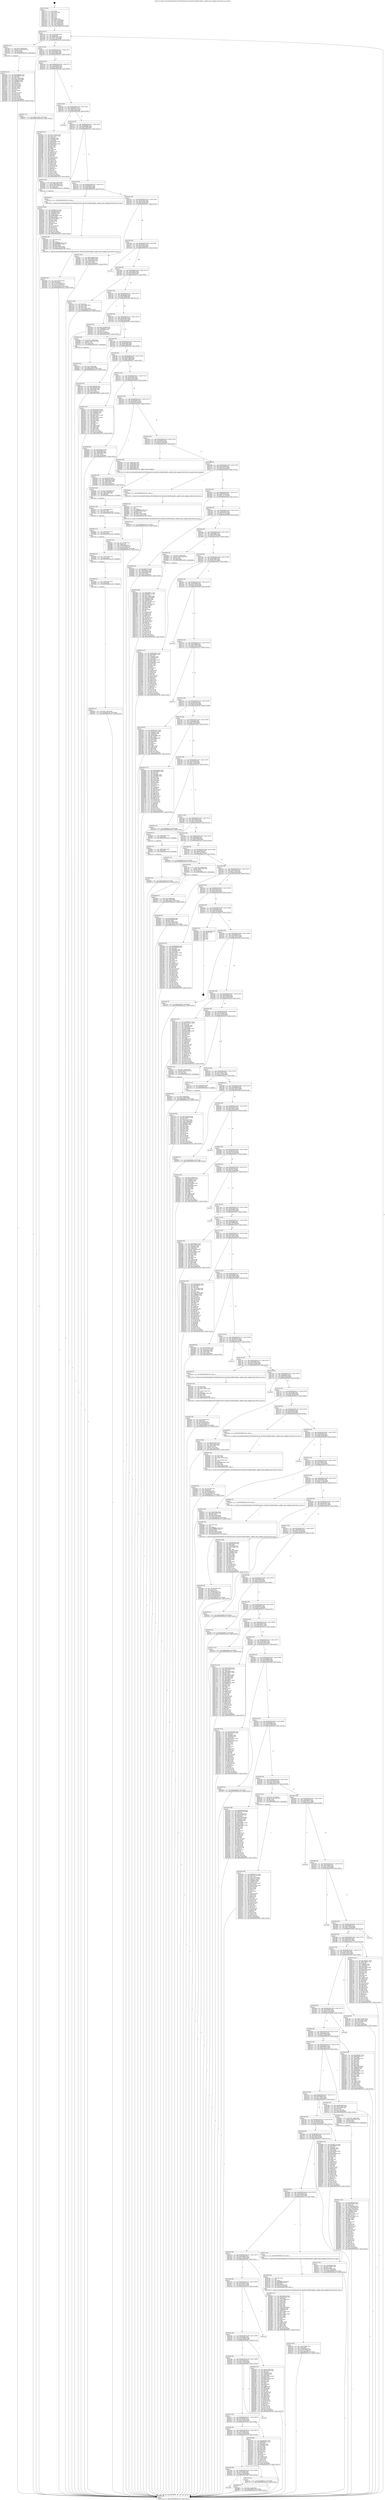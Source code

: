 digraph "0x401270" {
  label = "0x401270 (/mnt/c/Users/mathe/Desktop/tcc/POCII/binaries/extr_linuxdrivershidhid-appleir.c_appleir_input_mapping_Final-ollvm.out::main(0))"
  labelloc = "t"
  node[shape=record]

  Entry [label="",width=0.3,height=0.3,shape=circle,fillcolor=black,style=filled]
  "0x4012a2" [label="{
     0x4012a2 [32]\l
     | [instrs]\l
     &nbsp;&nbsp;0x4012a2 \<+6\>: mov -0xc4(%rbp),%eax\l
     &nbsp;&nbsp;0x4012a8 \<+2\>: mov %eax,%ecx\l
     &nbsp;&nbsp;0x4012aa \<+6\>: sub $0x8609c8c2,%ecx\l
     &nbsp;&nbsp;0x4012b0 \<+6\>: mov %eax,-0xc8(%rbp)\l
     &nbsp;&nbsp;0x4012b6 \<+6\>: mov %ecx,-0xcc(%rbp)\l
     &nbsp;&nbsp;0x4012bc \<+6\>: je 0000000000401d2c \<main+0xabc\>\l
  }"]
  "0x401d2c" [label="{
     0x401d2c [23]\l
     | [instrs]\l
     &nbsp;&nbsp;0x401d2c \<+7\>: movl $0x1,-0x50(%rbp)\l
     &nbsp;&nbsp;0x401d33 \<+4\>: movslq -0x50(%rbp),%rax\l
     &nbsp;&nbsp;0x401d37 \<+4\>: shl $0x2,%rax\l
     &nbsp;&nbsp;0x401d3b \<+3\>: mov %rax,%rdi\l
     &nbsp;&nbsp;0x401d3e \<+5\>: call 0000000000401050 \<malloc@plt\>\l
     | [calls]\l
     &nbsp;&nbsp;0x401050 \{1\} (unknown)\l
  }"]
  "0x4012c2" [label="{
     0x4012c2 [28]\l
     | [instrs]\l
     &nbsp;&nbsp;0x4012c2 \<+5\>: jmp 00000000004012c7 \<main+0x57\>\l
     &nbsp;&nbsp;0x4012c7 \<+6\>: mov -0xc8(%rbp),%eax\l
     &nbsp;&nbsp;0x4012cd \<+5\>: sub $0x8c60263c,%eax\l
     &nbsp;&nbsp;0x4012d2 \<+6\>: mov %eax,-0xd0(%rbp)\l
     &nbsp;&nbsp;0x4012d8 \<+6\>: je 0000000000402b27 \<main+0x18b7\>\l
  }"]
  Exit [label="",width=0.3,height=0.3,shape=circle,fillcolor=black,style=filled,peripheries=2]
  "0x402b27" [label="{
     0x402b27 [15]\l
     | [instrs]\l
     &nbsp;&nbsp;0x402b27 \<+10\>: movl $0x87c1e63,-0xc4(%rbp)\l
     &nbsp;&nbsp;0x402b31 \<+5\>: jmp 00000000004031a3 \<main+0x1f33\>\l
  }"]
  "0x4012de" [label="{
     0x4012de [28]\l
     | [instrs]\l
     &nbsp;&nbsp;0x4012de \<+5\>: jmp 00000000004012e3 \<main+0x73\>\l
     &nbsp;&nbsp;0x4012e3 \<+6\>: mov -0xc8(%rbp),%eax\l
     &nbsp;&nbsp;0x4012e9 \<+5\>: sub $0x9ac8238c,%eax\l
     &nbsp;&nbsp;0x4012ee \<+6\>: mov %eax,-0xd4(%rbp)\l
     &nbsp;&nbsp;0x4012f4 \<+6\>: je 0000000000401ba9 \<main+0x939\>\l
  }"]
  "0x401b66" [label="{
     0x401b66\l
  }", style=dashed]
  "0x401ba9" [label="{
     0x401ba9 [147]\l
     | [instrs]\l
     &nbsp;&nbsp;0x401ba9 \<+5\>: mov $0x7c24e5a6,%eax\l
     &nbsp;&nbsp;0x401bae \<+5\>: mov $0x1c784ce1,%ecx\l
     &nbsp;&nbsp;0x401bb3 \<+2\>: mov $0x1,%dl\l
     &nbsp;&nbsp;0x401bb5 \<+7\>: mov 0x40605c,%esi\l
     &nbsp;&nbsp;0x401bbc \<+7\>: mov 0x406060,%edi\l
     &nbsp;&nbsp;0x401bc3 \<+3\>: mov %esi,%r8d\l
     &nbsp;&nbsp;0x401bc6 \<+7\>: sub $0x60fc816c,%r8d\l
     &nbsp;&nbsp;0x401bcd \<+4\>: sub $0x1,%r8d\l
     &nbsp;&nbsp;0x401bd1 \<+7\>: add $0x60fc816c,%r8d\l
     &nbsp;&nbsp;0x401bd8 \<+4\>: imul %r8d,%esi\l
     &nbsp;&nbsp;0x401bdc \<+3\>: and $0x1,%esi\l
     &nbsp;&nbsp;0x401bdf \<+3\>: cmp $0x0,%esi\l
     &nbsp;&nbsp;0x401be2 \<+4\>: sete %r9b\l
     &nbsp;&nbsp;0x401be6 \<+3\>: cmp $0xa,%edi\l
     &nbsp;&nbsp;0x401be9 \<+4\>: setl %r10b\l
     &nbsp;&nbsp;0x401bed \<+3\>: mov %r9b,%r11b\l
     &nbsp;&nbsp;0x401bf0 \<+4\>: xor $0xff,%r11b\l
     &nbsp;&nbsp;0x401bf4 \<+3\>: mov %r10b,%bl\l
     &nbsp;&nbsp;0x401bf7 \<+3\>: xor $0xff,%bl\l
     &nbsp;&nbsp;0x401bfa \<+3\>: xor $0x1,%dl\l
     &nbsp;&nbsp;0x401bfd \<+3\>: mov %r11b,%r14b\l
     &nbsp;&nbsp;0x401c00 \<+4\>: and $0xff,%r14b\l
     &nbsp;&nbsp;0x401c04 \<+3\>: and %dl,%r9b\l
     &nbsp;&nbsp;0x401c07 \<+3\>: mov %bl,%r15b\l
     &nbsp;&nbsp;0x401c0a \<+4\>: and $0xff,%r15b\l
     &nbsp;&nbsp;0x401c0e \<+3\>: and %dl,%r10b\l
     &nbsp;&nbsp;0x401c11 \<+3\>: or %r9b,%r14b\l
     &nbsp;&nbsp;0x401c14 \<+3\>: or %r10b,%r15b\l
     &nbsp;&nbsp;0x401c17 \<+3\>: xor %r15b,%r14b\l
     &nbsp;&nbsp;0x401c1a \<+3\>: or %bl,%r11b\l
     &nbsp;&nbsp;0x401c1d \<+4\>: xor $0xff,%r11b\l
     &nbsp;&nbsp;0x401c21 \<+3\>: or $0x1,%dl\l
     &nbsp;&nbsp;0x401c24 \<+3\>: and %dl,%r11b\l
     &nbsp;&nbsp;0x401c27 \<+3\>: or %r11b,%r14b\l
     &nbsp;&nbsp;0x401c2a \<+4\>: test $0x1,%r14b\l
     &nbsp;&nbsp;0x401c2e \<+3\>: cmovne %ecx,%eax\l
     &nbsp;&nbsp;0x401c31 \<+6\>: mov %eax,-0xc4(%rbp)\l
     &nbsp;&nbsp;0x401c37 \<+5\>: jmp 00000000004031a3 \<main+0x1f33\>\l
  }"]
  "0x4012fa" [label="{
     0x4012fa [28]\l
     | [instrs]\l
     &nbsp;&nbsp;0x4012fa \<+5\>: jmp 00000000004012ff \<main+0x8f\>\l
     &nbsp;&nbsp;0x4012ff \<+6\>: mov -0xc8(%rbp),%eax\l
     &nbsp;&nbsp;0x401305 \<+5\>: sub $0x9bb2327c,%eax\l
     &nbsp;&nbsp;0x40130a \<+6\>: mov %eax,-0xd8(%rbp)\l
     &nbsp;&nbsp;0x401310 \<+6\>: je 000000000040306a \<main+0x1dfa\>\l
  }"]
  "0x402f8d" [label="{
     0x402f8d [22]\l
     | [instrs]\l
     &nbsp;&nbsp;0x402f8d \<+7\>: movl $0x0,-0x38(%rbp)\l
     &nbsp;&nbsp;0x402f94 \<+10\>: movl $0xe080394,-0xc4(%rbp)\l
     &nbsp;&nbsp;0x402f9e \<+5\>: jmp 00000000004031a3 \<main+0x1f33\>\l
  }"]
  "0x40306a" [label="{
     0x40306a\l
  }", style=dashed]
  "0x401316" [label="{
     0x401316 [28]\l
     | [instrs]\l
     &nbsp;&nbsp;0x401316 \<+5\>: jmp 000000000040131b \<main+0xab\>\l
     &nbsp;&nbsp;0x40131b \<+6\>: mov -0xc8(%rbp),%eax\l
     &nbsp;&nbsp;0x401321 \<+5\>: sub $0x9df39dd3,%eax\l
     &nbsp;&nbsp;0x401326 \<+6\>: mov %eax,-0xdc(%rbp)\l
     &nbsp;&nbsp;0x40132c \<+6\>: je 0000000000402e7e \<main+0x1c0e\>\l
  }"]
  "0x402f5b" [label="{
     0x402f5b [15]\l
     | [instrs]\l
     &nbsp;&nbsp;0x402f5b \<+10\>: movl $0x7cfacd4f,-0xc4(%rbp)\l
     &nbsp;&nbsp;0x402f65 \<+5\>: jmp 00000000004031a3 \<main+0x1f33\>\l
  }"]
  "0x402e7e" [label="{
     0x402e7e [36]\l
     | [instrs]\l
     &nbsp;&nbsp;0x402e7e \<+10\>: movl $0x1,-0xc0(%rbp)\l
     &nbsp;&nbsp;0x402e88 \<+7\>: mov -0x98(%rbp),%rax\l
     &nbsp;&nbsp;0x402e8f \<+7\>: movslq -0xbc(%rbp),%rcx\l
     &nbsp;&nbsp;0x402e96 \<+4\>: mov (%rax,%rcx,8),%rax\l
     &nbsp;&nbsp;0x402e9a \<+3\>: mov %rax,%rdi\l
     &nbsp;&nbsp;0x402e9d \<+5\>: call 0000000000401030 \<free@plt\>\l
     | [calls]\l
     &nbsp;&nbsp;0x401030 \{1\} (unknown)\l
  }"]
  "0x401332" [label="{
     0x401332 [28]\l
     | [instrs]\l
     &nbsp;&nbsp;0x401332 \<+5\>: jmp 0000000000401337 \<main+0xc7\>\l
     &nbsp;&nbsp;0x401337 \<+6\>: mov -0xc8(%rbp),%eax\l
     &nbsp;&nbsp;0x40133d \<+5\>: sub $0xa08a6c25,%eax\l
     &nbsp;&nbsp;0x401342 \<+6\>: mov %eax,-0xe0(%rbp)\l
     &nbsp;&nbsp;0x401348 \<+6\>: je 000000000040245d \<main+0x11ed\>\l
  }"]
  "0x402f4c" [label="{
     0x402f4c [15]\l
     | [instrs]\l
     &nbsp;&nbsp;0x402f4c \<+7\>: mov -0xb0(%rbp),%rax\l
     &nbsp;&nbsp;0x402f53 \<+3\>: mov %rax,%rdi\l
     &nbsp;&nbsp;0x402f56 \<+5\>: call 0000000000401030 \<free@plt\>\l
     | [calls]\l
     &nbsp;&nbsp;0x401030 \{1\} (unknown)\l
  }"]
  "0x40245d" [label="{
     0x40245d [5]\l
     | [instrs]\l
     &nbsp;&nbsp;0x40245d \<+5\>: call 0000000000401160 \<next_i\>\l
     | [calls]\l
     &nbsp;&nbsp;0x401160 \{1\} (/mnt/c/Users/mathe/Desktop/tcc/POCII/binaries/extr_linuxdrivershidhid-appleir.c_appleir_input_mapping_Final-ollvm.out::next_i)\l
  }"]
  "0x40134e" [label="{
     0x40134e [28]\l
     | [instrs]\l
     &nbsp;&nbsp;0x40134e \<+5\>: jmp 0000000000401353 \<main+0xe3\>\l
     &nbsp;&nbsp;0x401353 \<+6\>: mov -0xc8(%rbp),%eax\l
     &nbsp;&nbsp;0x401359 \<+5\>: sub $0xa44d13bc,%eax\l
     &nbsp;&nbsp;0x40135e \<+6\>: mov %eax,-0xe4(%rbp)\l
     &nbsp;&nbsp;0x401364 \<+6\>: je 0000000000402dc7 \<main+0x1b57\>\l
  }"]
  "0x402ea2" [label="{
     0x402ea2 [100]\l
     | [instrs]\l
     &nbsp;&nbsp;0x402ea2 \<+5\>: mov $0x2f94713c,%edx\l
     &nbsp;&nbsp;0x402ea7 \<+5\>: mov $0x1d6fd4db,%esi\l
     &nbsp;&nbsp;0x402eac \<+8\>: mov 0x40605c,%r8d\l
     &nbsp;&nbsp;0x402eb4 \<+8\>: mov 0x406060,%r9d\l
     &nbsp;&nbsp;0x402ebc \<+3\>: mov %r8d,%r10d\l
     &nbsp;&nbsp;0x402ebf \<+7\>: sub $0x69c80bb0,%r10d\l
     &nbsp;&nbsp;0x402ec6 \<+4\>: sub $0x1,%r10d\l
     &nbsp;&nbsp;0x402eca \<+7\>: add $0x69c80bb0,%r10d\l
     &nbsp;&nbsp;0x402ed1 \<+4\>: imul %r10d,%r8d\l
     &nbsp;&nbsp;0x402ed5 \<+4\>: and $0x1,%r8d\l
     &nbsp;&nbsp;0x402ed9 \<+4\>: cmp $0x0,%r8d\l
     &nbsp;&nbsp;0x402edd \<+4\>: sete %r11b\l
     &nbsp;&nbsp;0x402ee1 \<+4\>: cmp $0xa,%r9d\l
     &nbsp;&nbsp;0x402ee5 \<+3\>: setl %bl\l
     &nbsp;&nbsp;0x402ee8 \<+3\>: mov %r11b,%r14b\l
     &nbsp;&nbsp;0x402eeb \<+3\>: and %bl,%r14b\l
     &nbsp;&nbsp;0x402eee \<+3\>: xor %bl,%r11b\l
     &nbsp;&nbsp;0x402ef1 \<+3\>: or %r11b,%r14b\l
     &nbsp;&nbsp;0x402ef4 \<+4\>: test $0x1,%r14b\l
     &nbsp;&nbsp;0x402ef8 \<+3\>: cmovne %esi,%edx\l
     &nbsp;&nbsp;0x402efb \<+6\>: mov %edx,-0xc4(%rbp)\l
     &nbsp;&nbsp;0x402f01 \<+5\>: jmp 00000000004031a3 \<main+0x1f33\>\l
  }"]
  "0x402dc7" [label="{
     0x402dc7 [36]\l
     | [instrs]\l
     &nbsp;&nbsp;0x402dc7 \<+5\>: mov $0xf11636ad,%eax\l
     &nbsp;&nbsp;0x402dcc \<+5\>: mov $0x736d61e8,%ecx\l
     &nbsp;&nbsp;0x402dd1 \<+6\>: mov -0xbc(%rbp),%edx\l
     &nbsp;&nbsp;0x402dd7 \<+6\>: cmp -0x90(%rbp),%edx\l
     &nbsp;&nbsp;0x402ddd \<+3\>: cmovl %ecx,%eax\l
     &nbsp;&nbsp;0x402de0 \<+6\>: mov %eax,-0xc4(%rbp)\l
     &nbsp;&nbsp;0x402de6 \<+5\>: jmp 00000000004031a3 \<main+0x1f33\>\l
  }"]
  "0x40136a" [label="{
     0x40136a [28]\l
     | [instrs]\l
     &nbsp;&nbsp;0x40136a \<+5\>: jmp 000000000040136f \<main+0xff\>\l
     &nbsp;&nbsp;0x40136f \<+6\>: mov -0xc8(%rbp),%eax\l
     &nbsp;&nbsp;0x401375 \<+5\>: sub $0xa4e2f01b,%eax\l
     &nbsp;&nbsp;0x40137a \<+6\>: mov %eax,-0xe8(%rbp)\l
     &nbsp;&nbsp;0x401380 \<+6\>: je 00000000004030ce \<main+0x1e5e\>\l
  }"]
  "0x402dae" [label="{
     0x402dae [25]\l
     | [instrs]\l
     &nbsp;&nbsp;0x402dae \<+10\>: movl $0x0,-0xbc(%rbp)\l
     &nbsp;&nbsp;0x402db8 \<+10\>: movl $0xa44d13bc,-0xc4(%rbp)\l
     &nbsp;&nbsp;0x402dc2 \<+5\>: jmp 00000000004031a3 \<main+0x1f33\>\l
  }"]
  "0x4030ce" [label="{
     0x4030ce\l
  }", style=dashed]
  "0x401386" [label="{
     0x401386 [28]\l
     | [instrs]\l
     &nbsp;&nbsp;0x401386 \<+5\>: jmp 000000000040138b \<main+0x11b\>\l
     &nbsp;&nbsp;0x40138b \<+6\>: mov -0xc8(%rbp),%eax\l
     &nbsp;&nbsp;0x401391 \<+5\>: sub $0xa5695893,%eax\l
     &nbsp;&nbsp;0x401396 \<+6\>: mov %eax,-0xec(%rbp)\l
     &nbsp;&nbsp;0x40139c \<+6\>: je 00000000004021ce \<main+0xf5e\>\l
  }"]
  "0x402d9f" [label="{
     0x402d9f [15]\l
     | [instrs]\l
     &nbsp;&nbsp;0x402d9f \<+7\>: mov -0x88(%rbp),%rcx\l
     &nbsp;&nbsp;0x402da6 \<+3\>: mov %rcx,%rdi\l
     &nbsp;&nbsp;0x402da9 \<+5\>: call 0000000000401030 \<free@plt\>\l
     | [calls]\l
     &nbsp;&nbsp;0x401030 \{1\} (unknown)\l
  }"]
  "0x4021ce" [label="{
     0x4021ce [28]\l
     | [instrs]\l
     &nbsp;&nbsp;0x4021ce \<+2\>: xor %eax,%eax\l
     &nbsp;&nbsp;0x4021d0 \<+3\>: mov -0x6c(%rbp),%ecx\l
     &nbsp;&nbsp;0x4021d3 \<+3\>: sub $0x1,%eax\l
     &nbsp;&nbsp;0x4021d6 \<+2\>: sub %eax,%ecx\l
     &nbsp;&nbsp;0x4021d8 \<+3\>: mov %ecx,-0x6c(%rbp)\l
     &nbsp;&nbsp;0x4021db \<+10\>: movl $0xb5ad9e1f,-0xc4(%rbp)\l
     &nbsp;&nbsp;0x4021e5 \<+5\>: jmp 00000000004031a3 \<main+0x1f33\>\l
  }"]
  "0x4013a2" [label="{
     0x4013a2 [28]\l
     | [instrs]\l
     &nbsp;&nbsp;0x4013a2 \<+5\>: jmp 00000000004013a7 \<main+0x137\>\l
     &nbsp;&nbsp;0x4013a7 \<+6\>: mov -0xc8(%rbp),%eax\l
     &nbsp;&nbsp;0x4013ad \<+5\>: sub $0xa98dafa9,%eax\l
     &nbsp;&nbsp;0x4013b2 \<+6\>: mov %eax,-0xf0(%rbp)\l
     &nbsp;&nbsp;0x4013b8 \<+6\>: je 000000000040243f \<main+0x11cf\>\l
  }"]
  "0x402d93" [label="{
     0x402d93 [12]\l
     | [instrs]\l
     &nbsp;&nbsp;0x402d93 \<+4\>: mov -0x78(%rbp),%rcx\l
     &nbsp;&nbsp;0x402d97 \<+3\>: mov %rcx,%rdi\l
     &nbsp;&nbsp;0x402d9a \<+5\>: call 0000000000401030 \<free@plt\>\l
     | [calls]\l
     &nbsp;&nbsp;0x401030 \{1\} (unknown)\l
  }"]
  "0x40243f" [label="{
     0x40243f [30]\l
     | [instrs]\l
     &nbsp;&nbsp;0x40243f \<+5\>: mov $0x1c1b16dd,%eax\l
     &nbsp;&nbsp;0x402444 \<+5\>: mov $0xa08a6c25,%ecx\l
     &nbsp;&nbsp;0x402449 \<+3\>: mov -0x29(%rbp),%dl\l
     &nbsp;&nbsp;0x40244c \<+3\>: test $0x1,%dl\l
     &nbsp;&nbsp;0x40244f \<+3\>: cmovne %ecx,%eax\l
     &nbsp;&nbsp;0x402452 \<+6\>: mov %eax,-0xc4(%rbp)\l
     &nbsp;&nbsp;0x402458 \<+5\>: jmp 00000000004031a3 \<main+0x1f33\>\l
  }"]
  "0x4013be" [label="{
     0x4013be [28]\l
     | [instrs]\l
     &nbsp;&nbsp;0x4013be \<+5\>: jmp 00000000004013c3 \<main+0x153\>\l
     &nbsp;&nbsp;0x4013c3 \<+6\>: mov -0xc8(%rbp),%eax\l
     &nbsp;&nbsp;0x4013c9 \<+5\>: sub $0xb3b03a73,%eax\l
     &nbsp;&nbsp;0x4013ce \<+6\>: mov %eax,-0xf4(%rbp)\l
     &nbsp;&nbsp;0x4013d4 \<+6\>: je 0000000000402b5e \<main+0x18ee\>\l
  }"]
  "0x402d87" [label="{
     0x402d87 [12]\l
     | [instrs]\l
     &nbsp;&nbsp;0x402d87 \<+4\>: mov -0x68(%rbp),%rcx\l
     &nbsp;&nbsp;0x402d8b \<+3\>: mov %rcx,%rdi\l
     &nbsp;&nbsp;0x402d8e \<+5\>: call 0000000000401030 \<free@plt\>\l
     | [calls]\l
     &nbsp;&nbsp;0x401030 \{1\} (unknown)\l
  }"]
  "0x402b5e" [label="{
     0x402b5e [29]\l
     | [instrs]\l
     &nbsp;&nbsp;0x402b5e \<+10\>: movl $0x1,-0xa8(%rbp)\l
     &nbsp;&nbsp;0x402b68 \<+7\>: movslq -0xa8(%rbp),%rax\l
     &nbsp;&nbsp;0x402b6f \<+4\>: shl $0x2,%rax\l
     &nbsp;&nbsp;0x402b73 \<+3\>: mov %rax,%rdi\l
     &nbsp;&nbsp;0x402b76 \<+5\>: call 0000000000401050 \<malloc@plt\>\l
     | [calls]\l
     &nbsp;&nbsp;0x401050 \{1\} (unknown)\l
  }"]
  "0x4013da" [label="{
     0x4013da [28]\l
     | [instrs]\l
     &nbsp;&nbsp;0x4013da \<+5\>: jmp 00000000004013df \<main+0x16f\>\l
     &nbsp;&nbsp;0x4013df \<+6\>: mov -0xc8(%rbp),%eax\l
     &nbsp;&nbsp;0x4013e5 \<+5\>: sub $0xb5ad9e1f,%eax\l
     &nbsp;&nbsp;0x4013ea \<+6\>: mov %eax,-0xf8(%rbp)\l
     &nbsp;&nbsp;0x4013f0 \<+6\>: je 0000000000402160 \<main+0xef0\>\l
  }"]
  "0x402d75" [label="{
     0x402d75 [18]\l
     | [instrs]\l
     &nbsp;&nbsp;0x402d75 \<+4\>: mov -0x58(%rbp),%rcx\l
     &nbsp;&nbsp;0x402d79 \<+3\>: mov %rcx,%rdi\l
     &nbsp;&nbsp;0x402d7c \<+6\>: mov %eax,-0x22c(%rbp)\l
     &nbsp;&nbsp;0x402d82 \<+5\>: call 0000000000401030 \<free@plt\>\l
     | [calls]\l
     &nbsp;&nbsp;0x401030 \{1\} (unknown)\l
  }"]
  "0x402160" [label="{
     0x402160 [30]\l
     | [instrs]\l
     &nbsp;&nbsp;0x402160 \<+5\>: mov $0x1956c966,%eax\l
     &nbsp;&nbsp;0x402165 \<+5\>: mov $0x75b0a36b,%ecx\l
     &nbsp;&nbsp;0x40216a \<+3\>: mov -0x6c(%rbp),%edx\l
     &nbsp;&nbsp;0x40216d \<+3\>: cmp -0x60(%rbp),%edx\l
     &nbsp;&nbsp;0x402170 \<+3\>: cmovl %ecx,%eax\l
     &nbsp;&nbsp;0x402173 \<+6\>: mov %eax,-0xc4(%rbp)\l
     &nbsp;&nbsp;0x402179 \<+5\>: jmp 00000000004031a3 \<main+0x1f33\>\l
  }"]
  "0x4013f6" [label="{
     0x4013f6 [28]\l
     | [instrs]\l
     &nbsp;&nbsp;0x4013f6 \<+5\>: jmp 00000000004013fb \<main+0x18b\>\l
     &nbsp;&nbsp;0x4013fb \<+6\>: mov -0xc8(%rbp),%eax\l
     &nbsp;&nbsp;0x401401 \<+5\>: sub $0xbd738006,%eax\l
     &nbsp;&nbsp;0x401406 \<+6\>: mov %eax,-0xfc(%rbp)\l
     &nbsp;&nbsp;0x40140c \<+6\>: je 0000000000401f27 \<main+0xcb7\>\l
  }"]
  "0x402d58" [label="{
     0x402d58 [29]\l
     | [instrs]\l
     &nbsp;&nbsp;0x402d58 \<+10\>: movabs $0x4040b6,%rdi\l
     &nbsp;&nbsp;0x402d62 \<+6\>: mov %eax,-0xb8(%rbp)\l
     &nbsp;&nbsp;0x402d68 \<+6\>: mov -0xb8(%rbp),%esi\l
     &nbsp;&nbsp;0x402d6e \<+2\>: mov $0x0,%al\l
     &nbsp;&nbsp;0x402d70 \<+5\>: call 0000000000401040 \<printf@plt\>\l
     | [calls]\l
     &nbsp;&nbsp;0x401040 \{1\} (unknown)\l
  }"]
  "0x401f27" [label="{
     0x401f27 [91]\l
     | [instrs]\l
     &nbsp;&nbsp;0x401f27 \<+5\>: mov $0x24efc11f,%eax\l
     &nbsp;&nbsp;0x401f2c \<+5\>: mov $0x797d6d7e,%ecx\l
     &nbsp;&nbsp;0x401f31 \<+7\>: mov 0x40605c,%edx\l
     &nbsp;&nbsp;0x401f38 \<+7\>: mov 0x406060,%esi\l
     &nbsp;&nbsp;0x401f3f \<+2\>: mov %edx,%edi\l
     &nbsp;&nbsp;0x401f41 \<+6\>: add $0x41c02154,%edi\l
     &nbsp;&nbsp;0x401f47 \<+3\>: sub $0x1,%edi\l
     &nbsp;&nbsp;0x401f4a \<+6\>: sub $0x41c02154,%edi\l
     &nbsp;&nbsp;0x401f50 \<+3\>: imul %edi,%edx\l
     &nbsp;&nbsp;0x401f53 \<+3\>: and $0x1,%edx\l
     &nbsp;&nbsp;0x401f56 \<+3\>: cmp $0x0,%edx\l
     &nbsp;&nbsp;0x401f59 \<+4\>: sete %r8b\l
     &nbsp;&nbsp;0x401f5d \<+3\>: cmp $0xa,%esi\l
     &nbsp;&nbsp;0x401f60 \<+4\>: setl %r9b\l
     &nbsp;&nbsp;0x401f64 \<+3\>: mov %r8b,%r10b\l
     &nbsp;&nbsp;0x401f67 \<+3\>: and %r9b,%r10b\l
     &nbsp;&nbsp;0x401f6a \<+3\>: xor %r9b,%r8b\l
     &nbsp;&nbsp;0x401f6d \<+3\>: or %r8b,%r10b\l
     &nbsp;&nbsp;0x401f70 \<+4\>: test $0x1,%r10b\l
     &nbsp;&nbsp;0x401f74 \<+3\>: cmovne %ecx,%eax\l
     &nbsp;&nbsp;0x401f77 \<+6\>: mov %eax,-0xc4(%rbp)\l
     &nbsp;&nbsp;0x401f7d \<+5\>: jmp 00000000004031a3 \<main+0x1f33\>\l
  }"]
  "0x401412" [label="{
     0x401412 [28]\l
     | [instrs]\l
     &nbsp;&nbsp;0x401412 \<+5\>: jmp 0000000000401417 \<main+0x1a7\>\l
     &nbsp;&nbsp;0x401417 \<+6\>: mov -0xc8(%rbp),%eax\l
     &nbsp;&nbsp;0x40141d \<+5\>: sub $0xc332cf2c,%eax\l
     &nbsp;&nbsp;0x401422 \<+6\>: mov %eax,-0x100(%rbp)\l
     &nbsp;&nbsp;0x401428 \<+6\>: je 0000000000402828 \<main+0x15b8\>\l
  }"]
  "0x402bf0" [label="{
     0x402bf0 [42]\l
     | [instrs]\l
     &nbsp;&nbsp;0x402bf0 \<+6\>: mov -0x228(%rbp),%ecx\l
     &nbsp;&nbsp;0x402bf6 \<+3\>: imul %eax,%ecx\l
     &nbsp;&nbsp;0x402bf9 \<+7\>: mov -0xb0(%rbp),%rdi\l
     &nbsp;&nbsp;0x402c00 \<+7\>: movslq -0xb4(%rbp),%r8\l
     &nbsp;&nbsp;0x402c07 \<+4\>: mov %ecx,(%rdi,%r8,4)\l
     &nbsp;&nbsp;0x402c0b \<+10\>: movl $0x6819c8f7,-0xc4(%rbp)\l
     &nbsp;&nbsp;0x402c15 \<+5\>: jmp 00000000004031a3 \<main+0x1f33\>\l
  }"]
  "0x402828" [label="{
     0x402828 [36]\l
     | [instrs]\l
     &nbsp;&nbsp;0x402828 \<+5\>: mov $0xb3b03a73,%eax\l
     &nbsp;&nbsp;0x40282d \<+5\>: mov $0x2b1bdfff,%ecx\l
     &nbsp;&nbsp;0x402832 \<+6\>: mov -0x9c(%rbp),%edx\l
     &nbsp;&nbsp;0x402838 \<+6\>: cmp -0x90(%rbp),%edx\l
     &nbsp;&nbsp;0x40283e \<+3\>: cmovl %ecx,%eax\l
     &nbsp;&nbsp;0x402841 \<+6\>: mov %eax,-0xc4(%rbp)\l
     &nbsp;&nbsp;0x402847 \<+5\>: jmp 00000000004031a3 \<main+0x1f33\>\l
  }"]
  "0x40142e" [label="{
     0x40142e [28]\l
     | [instrs]\l
     &nbsp;&nbsp;0x40142e \<+5\>: jmp 0000000000401433 \<main+0x1c3\>\l
     &nbsp;&nbsp;0x401433 \<+6\>: mov -0xc8(%rbp),%eax\l
     &nbsp;&nbsp;0x401439 \<+5\>: sub $0xc99d6132,%eax\l
     &nbsp;&nbsp;0x40143e \<+6\>: mov %eax,-0x104(%rbp)\l
     &nbsp;&nbsp;0x401444 \<+6\>: je 000000000040262e \<main+0x13be\>\l
  }"]
  "0x402bc4" [label="{
     0x402bc4 [44]\l
     | [instrs]\l
     &nbsp;&nbsp;0x402bc4 \<+2\>: xor %ecx,%ecx\l
     &nbsp;&nbsp;0x402bc6 \<+5\>: mov $0x2,%edx\l
     &nbsp;&nbsp;0x402bcb \<+6\>: mov %edx,-0x224(%rbp)\l
     &nbsp;&nbsp;0x402bd1 \<+1\>: cltd\l
     &nbsp;&nbsp;0x402bd2 \<+6\>: mov -0x224(%rbp),%esi\l
     &nbsp;&nbsp;0x402bd8 \<+2\>: idiv %esi\l
     &nbsp;&nbsp;0x402bda \<+6\>: imul $0xfffffffe,%edx,%edx\l
     &nbsp;&nbsp;0x402be0 \<+3\>: sub $0x1,%ecx\l
     &nbsp;&nbsp;0x402be3 \<+2\>: sub %ecx,%edx\l
     &nbsp;&nbsp;0x402be5 \<+6\>: mov %edx,-0x228(%rbp)\l
     &nbsp;&nbsp;0x402beb \<+5\>: call 0000000000401160 \<next_i\>\l
     | [calls]\l
     &nbsp;&nbsp;0x401160 \{1\} (/mnt/c/Users/mathe/Desktop/tcc/POCII/binaries/extr_linuxdrivershidhid-appleir.c_appleir_input_mapping_Final-ollvm.out::next_i)\l
  }"]
  "0x40262e" [label="{
     0x40262e [33]\l
     | [instrs]\l
     &nbsp;&nbsp;0x40262e \<+5\>: mov $0x5df739,%eax\l
     &nbsp;&nbsp;0x402633 \<+5\>: mov $0xd416e738,%ecx\l
     &nbsp;&nbsp;0x402638 \<+6\>: mov -0x8c(%rbp),%edx\l
     &nbsp;&nbsp;0x40263e \<+3\>: cmp -0x80(%rbp),%edx\l
     &nbsp;&nbsp;0x402641 \<+3\>: cmovl %ecx,%eax\l
     &nbsp;&nbsp;0x402644 \<+6\>: mov %eax,-0xc4(%rbp)\l
     &nbsp;&nbsp;0x40264a \<+5\>: jmp 00000000004031a3 \<main+0x1f33\>\l
  }"]
  "0x40144a" [label="{
     0x40144a [28]\l
     | [instrs]\l
     &nbsp;&nbsp;0x40144a \<+5\>: jmp 000000000040144f \<main+0x1df\>\l
     &nbsp;&nbsp;0x40144f \<+6\>: mov -0xc8(%rbp),%eax\l
     &nbsp;&nbsp;0x401455 \<+5\>: sub $0xce8b27e5,%eax\l
     &nbsp;&nbsp;0x40145a \<+6\>: mov %eax,-0x108(%rbp)\l
     &nbsp;&nbsp;0x401460 \<+6\>: je 0000000000402d32 \<main+0x1ac2\>\l
  }"]
  "0x402b7b" [label="{
     0x402b7b [32]\l
     | [instrs]\l
     &nbsp;&nbsp;0x402b7b \<+7\>: mov %rax,-0xb0(%rbp)\l
     &nbsp;&nbsp;0x402b82 \<+10\>: movl $0x0,-0xb4(%rbp)\l
     &nbsp;&nbsp;0x402b8c \<+10\>: movl $0xdc9b7d1d,-0xc4(%rbp)\l
     &nbsp;&nbsp;0x402b96 \<+5\>: jmp 00000000004031a3 \<main+0x1f33\>\l
  }"]
  "0x402d32" [label="{
     0x402d32 [38]\l
     | [instrs]\l
     &nbsp;&nbsp;0x402d32 \<+4\>: mov -0x58(%rbp),%rdi\l
     &nbsp;&nbsp;0x402d36 \<+4\>: mov -0x68(%rbp),%rsi\l
     &nbsp;&nbsp;0x402d3a \<+4\>: mov -0x78(%rbp),%rdx\l
     &nbsp;&nbsp;0x402d3e \<+7\>: mov -0x88(%rbp),%rcx\l
     &nbsp;&nbsp;0x402d45 \<+7\>: mov -0x98(%rbp),%r8\l
     &nbsp;&nbsp;0x402d4c \<+7\>: mov -0xb0(%rbp),%r9\l
     &nbsp;&nbsp;0x402d53 \<+5\>: call 0000000000401240 \<appleir_input_mapping\>\l
     | [calls]\l
     &nbsp;&nbsp;0x401240 \{1\} (/mnt/c/Users/mathe/Desktop/tcc/POCII/binaries/extr_linuxdrivershidhid-appleir.c_appleir_input_mapping_Final-ollvm.out::appleir_input_mapping)\l
  }"]
  "0x401466" [label="{
     0x401466 [28]\l
     | [instrs]\l
     &nbsp;&nbsp;0x401466 \<+5\>: jmp 000000000040146b \<main+0x1fb\>\l
     &nbsp;&nbsp;0x40146b \<+6\>: mov -0xc8(%rbp),%eax\l
     &nbsp;&nbsp;0x401471 \<+5\>: sub $0xd416e738,%eax\l
     &nbsp;&nbsp;0x401476 \<+6\>: mov %eax,-0x10c(%rbp)\l
     &nbsp;&nbsp;0x40147c \<+6\>: je 000000000040264f \<main+0x13df\>\l
  }"]
  "0x4029d9" [label="{
     0x4029d9 [56]\l
     | [instrs]\l
     &nbsp;&nbsp;0x4029d9 \<+6\>: mov -0x220(%rbp),%ecx\l
     &nbsp;&nbsp;0x4029df \<+3\>: imul %eax,%ecx\l
     &nbsp;&nbsp;0x4029e2 \<+3\>: movslq %ecx,%rsi\l
     &nbsp;&nbsp;0x4029e5 \<+7\>: mov -0x98(%rbp),%rdi\l
     &nbsp;&nbsp;0x4029ec \<+7\>: movslq -0x9c(%rbp),%r8\l
     &nbsp;&nbsp;0x4029f3 \<+4\>: mov (%rdi,%r8,8),%rdi\l
     &nbsp;&nbsp;0x4029f7 \<+7\>: movslq -0xa4(%rbp),%r8\l
     &nbsp;&nbsp;0x4029fe \<+4\>: mov %rsi,(%rdi,%r8,8)\l
     &nbsp;&nbsp;0x402a02 \<+10\>: movl $0x74b6ce7f,-0xc4(%rbp)\l
     &nbsp;&nbsp;0x402a0c \<+5\>: jmp 00000000004031a3 \<main+0x1f33\>\l
  }"]
  "0x40264f" [label="{
     0x40264f [5]\l
     | [instrs]\l
     &nbsp;&nbsp;0x40264f \<+5\>: call 0000000000401160 \<next_i\>\l
     | [calls]\l
     &nbsp;&nbsp;0x401160 \{1\} (/mnt/c/Users/mathe/Desktop/tcc/POCII/binaries/extr_linuxdrivershidhid-appleir.c_appleir_input_mapping_Final-ollvm.out::next_i)\l
  }"]
  "0x401482" [label="{
     0x401482 [28]\l
     | [instrs]\l
     &nbsp;&nbsp;0x401482 \<+5\>: jmp 0000000000401487 \<main+0x217\>\l
     &nbsp;&nbsp;0x401487 \<+6\>: mov -0xc8(%rbp),%eax\l
     &nbsp;&nbsp;0x40148d \<+5\>: sub $0xd67377e9,%eax\l
     &nbsp;&nbsp;0x401492 \<+6\>: mov %eax,-0x110(%rbp)\l
     &nbsp;&nbsp;0x401498 \<+6\>: je 00000000004025e8 \<main+0x1378\>\l
  }"]
  "0x4029b1" [label="{
     0x4029b1 [40]\l
     | [instrs]\l
     &nbsp;&nbsp;0x4029b1 \<+5\>: mov $0x2,%ecx\l
     &nbsp;&nbsp;0x4029b6 \<+1\>: cltd\l
     &nbsp;&nbsp;0x4029b7 \<+2\>: idiv %ecx\l
     &nbsp;&nbsp;0x4029b9 \<+6\>: imul $0xfffffffe,%edx,%ecx\l
     &nbsp;&nbsp;0x4029bf \<+6\>: sub $0x2839667a,%ecx\l
     &nbsp;&nbsp;0x4029c5 \<+3\>: add $0x1,%ecx\l
     &nbsp;&nbsp;0x4029c8 \<+6\>: add $0x2839667a,%ecx\l
     &nbsp;&nbsp;0x4029ce \<+6\>: mov %ecx,-0x220(%rbp)\l
     &nbsp;&nbsp;0x4029d4 \<+5\>: call 0000000000401160 \<next_i\>\l
     | [calls]\l
     &nbsp;&nbsp;0x401160 \{1\} (/mnt/c/Users/mathe/Desktop/tcc/POCII/binaries/extr_linuxdrivershidhid-appleir.c_appleir_input_mapping_Final-ollvm.out::next_i)\l
  }"]
  "0x4025e8" [label="{
     0x4025e8 [15]\l
     | [instrs]\l
     &nbsp;&nbsp;0x4025e8 \<+10\>: movl $0xe8931b1f,-0xc4(%rbp)\l
     &nbsp;&nbsp;0x4025f2 \<+5\>: jmp 00000000004031a3 \<main+0x1f33\>\l
  }"]
  "0x40149e" [label="{
     0x40149e [28]\l
     | [instrs]\l
     &nbsp;&nbsp;0x40149e \<+5\>: jmp 00000000004014a3 \<main+0x233\>\l
     &nbsp;&nbsp;0x4014a3 \<+6\>: mov -0xc8(%rbp),%eax\l
     &nbsp;&nbsp;0x4014a9 \<+5\>: sub $0xdc9b7d1d,%eax\l
     &nbsp;&nbsp;0x4014ae \<+6\>: mov %eax,-0x114(%rbp)\l
     &nbsp;&nbsp;0x4014b4 \<+6\>: je 0000000000402b9b \<main+0x192b\>\l
  }"]
  "0x4028c4" [label="{
     0x4028c4 [181]\l
     | [instrs]\l
     &nbsp;&nbsp;0x4028c4 \<+5\>: mov $0x3fb9d403,%ecx\l
     &nbsp;&nbsp;0x4028c9 \<+5\>: mov $0x4971f204,%edx\l
     &nbsp;&nbsp;0x4028ce \<+3\>: mov $0x1,%sil\l
     &nbsp;&nbsp;0x4028d1 \<+7\>: mov -0x98(%rbp),%rdi\l
     &nbsp;&nbsp;0x4028d8 \<+7\>: movslq -0x9c(%rbp),%r8\l
     &nbsp;&nbsp;0x4028df \<+4\>: mov %rax,(%rdi,%r8,8)\l
     &nbsp;&nbsp;0x4028e3 \<+10\>: movl $0x0,-0xa4(%rbp)\l
     &nbsp;&nbsp;0x4028ed \<+8\>: mov 0x40605c,%r9d\l
     &nbsp;&nbsp;0x4028f5 \<+8\>: mov 0x406060,%r10d\l
     &nbsp;&nbsp;0x4028fd \<+3\>: mov %r9d,%r11d\l
     &nbsp;&nbsp;0x402900 \<+7\>: add $0xe4121f3f,%r11d\l
     &nbsp;&nbsp;0x402907 \<+4\>: sub $0x1,%r11d\l
     &nbsp;&nbsp;0x40290b \<+7\>: sub $0xe4121f3f,%r11d\l
     &nbsp;&nbsp;0x402912 \<+4\>: imul %r11d,%r9d\l
     &nbsp;&nbsp;0x402916 \<+4\>: and $0x1,%r9d\l
     &nbsp;&nbsp;0x40291a \<+4\>: cmp $0x0,%r9d\l
     &nbsp;&nbsp;0x40291e \<+3\>: sete %bl\l
     &nbsp;&nbsp;0x402921 \<+4\>: cmp $0xa,%r10d\l
     &nbsp;&nbsp;0x402925 \<+4\>: setl %r14b\l
     &nbsp;&nbsp;0x402929 \<+3\>: mov %bl,%r15b\l
     &nbsp;&nbsp;0x40292c \<+4\>: xor $0xff,%r15b\l
     &nbsp;&nbsp;0x402930 \<+3\>: mov %r14b,%r12b\l
     &nbsp;&nbsp;0x402933 \<+4\>: xor $0xff,%r12b\l
     &nbsp;&nbsp;0x402937 \<+4\>: xor $0x0,%sil\l
     &nbsp;&nbsp;0x40293b \<+3\>: mov %r15b,%r13b\l
     &nbsp;&nbsp;0x40293e \<+4\>: and $0x0,%r13b\l
     &nbsp;&nbsp;0x402942 \<+3\>: and %sil,%bl\l
     &nbsp;&nbsp;0x402945 \<+3\>: mov %r12b,%al\l
     &nbsp;&nbsp;0x402948 \<+2\>: and $0x0,%al\l
     &nbsp;&nbsp;0x40294a \<+3\>: and %sil,%r14b\l
     &nbsp;&nbsp;0x40294d \<+3\>: or %bl,%r13b\l
     &nbsp;&nbsp;0x402950 \<+3\>: or %r14b,%al\l
     &nbsp;&nbsp;0x402953 \<+3\>: xor %al,%r13b\l
     &nbsp;&nbsp;0x402956 \<+3\>: or %r12b,%r15b\l
     &nbsp;&nbsp;0x402959 \<+4\>: xor $0xff,%r15b\l
     &nbsp;&nbsp;0x40295d \<+4\>: or $0x0,%sil\l
     &nbsp;&nbsp;0x402961 \<+3\>: and %sil,%r15b\l
     &nbsp;&nbsp;0x402964 \<+3\>: or %r15b,%r13b\l
     &nbsp;&nbsp;0x402967 \<+4\>: test $0x1,%r13b\l
     &nbsp;&nbsp;0x40296b \<+3\>: cmovne %edx,%ecx\l
     &nbsp;&nbsp;0x40296e \<+6\>: mov %ecx,-0xc4(%rbp)\l
     &nbsp;&nbsp;0x402974 \<+5\>: jmp 00000000004031a3 \<main+0x1f33\>\l
  }"]
  "0x402b9b" [label="{
     0x402b9b [36]\l
     | [instrs]\l
     &nbsp;&nbsp;0x402b9b \<+5\>: mov $0xce8b27e5,%eax\l
     &nbsp;&nbsp;0x402ba0 \<+5\>: mov $0x439ae160,%ecx\l
     &nbsp;&nbsp;0x402ba5 \<+6\>: mov -0xb4(%rbp),%edx\l
     &nbsp;&nbsp;0x402bab \<+6\>: cmp -0xa8(%rbp),%edx\l
     &nbsp;&nbsp;0x402bb1 \<+3\>: cmovl %ecx,%eax\l
     &nbsp;&nbsp;0x402bb4 \<+6\>: mov %eax,-0xc4(%rbp)\l
     &nbsp;&nbsp;0x402bba \<+5\>: jmp 00000000004031a3 \<main+0x1f33\>\l
  }"]
  "0x4014ba" [label="{
     0x4014ba [28]\l
     | [instrs]\l
     &nbsp;&nbsp;0x4014ba \<+5\>: jmp 00000000004014bf \<main+0x24f\>\l
     &nbsp;&nbsp;0x4014bf \<+6\>: mov -0xc8(%rbp),%eax\l
     &nbsp;&nbsp;0x4014c5 \<+5\>: sub $0xdf626f64,%eax\l
     &nbsp;&nbsp;0x4014ca \<+6\>: mov %eax,-0x118(%rbp)\l
     &nbsp;&nbsp;0x4014d0 \<+6\>: je 0000000000402094 \<main+0xe24\>\l
  }"]
  "0x402808" [label="{
     0x402808 [32]\l
     | [instrs]\l
     &nbsp;&nbsp;0x402808 \<+7\>: mov %rax,-0x98(%rbp)\l
     &nbsp;&nbsp;0x40280f \<+10\>: movl $0x0,-0x9c(%rbp)\l
     &nbsp;&nbsp;0x402819 \<+10\>: movl $0xc332cf2c,-0xc4(%rbp)\l
     &nbsp;&nbsp;0x402823 \<+5\>: jmp 00000000004031a3 \<main+0x1f33\>\l
  }"]
  "0x402094" [label="{
     0x402094 [23]\l
     | [instrs]\l
     &nbsp;&nbsp;0x402094 \<+7\>: movl $0x1,-0x60(%rbp)\l
     &nbsp;&nbsp;0x40209b \<+4\>: movslq -0x60(%rbp),%rax\l
     &nbsp;&nbsp;0x40209f \<+4\>: shl $0x2,%rax\l
     &nbsp;&nbsp;0x4020a3 \<+3\>: mov %rax,%rdi\l
     &nbsp;&nbsp;0x4020a6 \<+5\>: call 0000000000401050 \<malloc@plt\>\l
     | [calls]\l
     &nbsp;&nbsp;0x401050 \{1\} (unknown)\l
  }"]
  "0x4014d6" [label="{
     0x4014d6 [28]\l
     | [instrs]\l
     &nbsp;&nbsp;0x4014d6 \<+5\>: jmp 00000000004014db \<main+0x26b\>\l
     &nbsp;&nbsp;0x4014db \<+6\>: mov -0xc8(%rbp),%eax\l
     &nbsp;&nbsp;0x4014e1 \<+5\>: sub $0xdf97bf9d,%eax\l
     &nbsp;&nbsp;0x4014e6 \<+6\>: mov %eax,-0x11c(%rbp)\l
     &nbsp;&nbsp;0x4014ec \<+6\>: je 0000000000402001 \<main+0xd91\>\l
  }"]
  "0x401b4a" [label="{
     0x401b4a [28]\l
     | [instrs]\l
     &nbsp;&nbsp;0x401b4a \<+5\>: jmp 0000000000401b4f \<main+0x8df\>\l
     &nbsp;&nbsp;0x401b4f \<+6\>: mov -0xc8(%rbp),%eax\l
     &nbsp;&nbsp;0x401b55 \<+5\>: sub $0x7cfacd4f,%eax\l
     &nbsp;&nbsp;0x401b5a \<+6\>: mov %eax,-0x208(%rbp)\l
     &nbsp;&nbsp;0x401b60 \<+6\>: je 0000000000402f8d \<main+0x1d1d\>\l
  }"]
  "0x402001" [label="{
     0x402001 [147]\l
     | [instrs]\l
     &nbsp;&nbsp;0x402001 \<+5\>: mov $0x65368e71,%eax\l
     &nbsp;&nbsp;0x402006 \<+5\>: mov $0xdf626f64,%ecx\l
     &nbsp;&nbsp;0x40200b \<+2\>: mov $0x1,%dl\l
     &nbsp;&nbsp;0x40200d \<+7\>: mov 0x40605c,%esi\l
     &nbsp;&nbsp;0x402014 \<+7\>: mov 0x406060,%edi\l
     &nbsp;&nbsp;0x40201b \<+3\>: mov %esi,%r8d\l
     &nbsp;&nbsp;0x40201e \<+7\>: add $0xf264f0c3,%r8d\l
     &nbsp;&nbsp;0x402025 \<+4\>: sub $0x1,%r8d\l
     &nbsp;&nbsp;0x402029 \<+7\>: sub $0xf264f0c3,%r8d\l
     &nbsp;&nbsp;0x402030 \<+4\>: imul %r8d,%esi\l
     &nbsp;&nbsp;0x402034 \<+3\>: and $0x1,%esi\l
     &nbsp;&nbsp;0x402037 \<+3\>: cmp $0x0,%esi\l
     &nbsp;&nbsp;0x40203a \<+4\>: sete %r9b\l
     &nbsp;&nbsp;0x40203e \<+3\>: cmp $0xa,%edi\l
     &nbsp;&nbsp;0x402041 \<+4\>: setl %r10b\l
     &nbsp;&nbsp;0x402045 \<+3\>: mov %r9b,%r11b\l
     &nbsp;&nbsp;0x402048 \<+4\>: xor $0xff,%r11b\l
     &nbsp;&nbsp;0x40204c \<+3\>: mov %r10b,%bl\l
     &nbsp;&nbsp;0x40204f \<+3\>: xor $0xff,%bl\l
     &nbsp;&nbsp;0x402052 \<+3\>: xor $0x1,%dl\l
     &nbsp;&nbsp;0x402055 \<+3\>: mov %r11b,%r14b\l
     &nbsp;&nbsp;0x402058 \<+4\>: and $0xff,%r14b\l
     &nbsp;&nbsp;0x40205c \<+3\>: and %dl,%r9b\l
     &nbsp;&nbsp;0x40205f \<+3\>: mov %bl,%r15b\l
     &nbsp;&nbsp;0x402062 \<+4\>: and $0xff,%r15b\l
     &nbsp;&nbsp;0x402066 \<+3\>: and %dl,%r10b\l
     &nbsp;&nbsp;0x402069 \<+3\>: or %r9b,%r14b\l
     &nbsp;&nbsp;0x40206c \<+3\>: or %r10b,%r15b\l
     &nbsp;&nbsp;0x40206f \<+3\>: xor %r15b,%r14b\l
     &nbsp;&nbsp;0x402072 \<+3\>: or %bl,%r11b\l
     &nbsp;&nbsp;0x402075 \<+4\>: xor $0xff,%r11b\l
     &nbsp;&nbsp;0x402079 \<+3\>: or $0x1,%dl\l
     &nbsp;&nbsp;0x40207c \<+3\>: and %dl,%r11b\l
     &nbsp;&nbsp;0x40207f \<+3\>: or %r11b,%r14b\l
     &nbsp;&nbsp;0x402082 \<+4\>: test $0x1,%r14b\l
     &nbsp;&nbsp;0x402086 \<+3\>: cmovne %ecx,%eax\l
     &nbsp;&nbsp;0x402089 \<+6\>: mov %eax,-0xc4(%rbp)\l
     &nbsp;&nbsp;0x40208f \<+5\>: jmp 00000000004031a3 \<main+0x1f33\>\l
  }"]
  "0x4014f2" [label="{
     0x4014f2 [28]\l
     | [instrs]\l
     &nbsp;&nbsp;0x4014f2 \<+5\>: jmp 00000000004014f7 \<main+0x287\>\l
     &nbsp;&nbsp;0x4014f7 \<+6\>: mov -0xc8(%rbp),%eax\l
     &nbsp;&nbsp;0x4014fd \<+5\>: sub $0xe2d5290b,%eax\l
     &nbsp;&nbsp;0x401502 \<+6\>: mov %eax,-0x120(%rbp)\l
     &nbsp;&nbsp;0x401508 \<+6\>: je 0000000000403008 \<main+0x1d98\>\l
  }"]
  "0x4027dc" [label="{
     0x4027dc [15]\l
     | [instrs]\l
     &nbsp;&nbsp;0x4027dc \<+10\>: movl $0xc99d6132,-0xc4(%rbp)\l
     &nbsp;&nbsp;0x4027e6 \<+5\>: jmp 00000000004031a3 \<main+0x1f33\>\l
  }"]
  "0x403008" [label="{
     0x403008\l
  }", style=dashed]
  "0x40150e" [label="{
     0x40150e [28]\l
     | [instrs]\l
     &nbsp;&nbsp;0x40150e \<+5\>: jmp 0000000000401513 \<main+0x2a3\>\l
     &nbsp;&nbsp;0x401513 \<+6\>: mov -0xc8(%rbp),%eax\l
     &nbsp;&nbsp;0x401519 \<+5\>: sub $0xe5e19ff9,%eax\l
     &nbsp;&nbsp;0x40151e \<+6\>: mov %eax,-0x124(%rbp)\l
     &nbsp;&nbsp;0x401524 \<+6\>: je 000000000040313e \<main+0x1ece\>\l
  }"]
  "0x40267c" [label="{
     0x40267c [41]\l
     | [instrs]\l
     &nbsp;&nbsp;0x40267c \<+6\>: mov -0x21c(%rbp),%ecx\l
     &nbsp;&nbsp;0x402682 \<+3\>: imul %eax,%ecx\l
     &nbsp;&nbsp;0x402685 \<+7\>: mov -0x88(%rbp),%rsi\l
     &nbsp;&nbsp;0x40268c \<+7\>: movslq -0x8c(%rbp),%rdi\l
     &nbsp;&nbsp;0x402693 \<+3\>: mov %ecx,(%rsi,%rdi,4)\l
     &nbsp;&nbsp;0x402696 \<+10\>: movl $0xeae03d84,-0xc4(%rbp)\l
     &nbsp;&nbsp;0x4026a0 \<+5\>: jmp 00000000004031a3 \<main+0x1f33\>\l
  }"]
  "0x40313e" [label="{
     0x40313e\l
  }", style=dashed]
  "0x40152a" [label="{
     0x40152a [28]\l
     | [instrs]\l
     &nbsp;&nbsp;0x40152a \<+5\>: jmp 000000000040152f \<main+0x2bf\>\l
     &nbsp;&nbsp;0x40152f \<+6\>: mov -0xc8(%rbp),%eax\l
     &nbsp;&nbsp;0x401535 \<+5\>: sub $0xe8931b1f,%eax\l
     &nbsp;&nbsp;0x40153a \<+6\>: mov %eax,-0x128(%rbp)\l
     &nbsp;&nbsp;0x401540 \<+6\>: je 0000000000402349 \<main+0x10d9\>\l
  }"]
  "0x402654" [label="{
     0x402654 [40]\l
     | [instrs]\l
     &nbsp;&nbsp;0x402654 \<+5\>: mov $0x2,%ecx\l
     &nbsp;&nbsp;0x402659 \<+1\>: cltd\l
     &nbsp;&nbsp;0x40265a \<+2\>: idiv %ecx\l
     &nbsp;&nbsp;0x40265c \<+6\>: imul $0xfffffffe,%edx,%ecx\l
     &nbsp;&nbsp;0x402662 \<+6\>: sub $0xfd779ee1,%ecx\l
     &nbsp;&nbsp;0x402668 \<+3\>: add $0x1,%ecx\l
     &nbsp;&nbsp;0x40266b \<+6\>: add $0xfd779ee1,%ecx\l
     &nbsp;&nbsp;0x402671 \<+6\>: mov %ecx,-0x21c(%rbp)\l
     &nbsp;&nbsp;0x402677 \<+5\>: call 0000000000401160 \<next_i\>\l
     | [calls]\l
     &nbsp;&nbsp;0x401160 \{1\} (/mnt/c/Users/mathe/Desktop/tcc/POCII/binaries/extr_linuxdrivershidhid-appleir.c_appleir_input_mapping_Final-ollvm.out::next_i)\l
  }"]
  "0x402349" [label="{
     0x402349 [91]\l
     | [instrs]\l
     &nbsp;&nbsp;0x402349 \<+5\>: mov $0x6ac20107,%eax\l
     &nbsp;&nbsp;0x40234e \<+5\>: mov $0x2c33452c,%ecx\l
     &nbsp;&nbsp;0x402353 \<+7\>: mov 0x40605c,%edx\l
     &nbsp;&nbsp;0x40235a \<+7\>: mov 0x406060,%esi\l
     &nbsp;&nbsp;0x402361 \<+2\>: mov %edx,%edi\l
     &nbsp;&nbsp;0x402363 \<+6\>: add $0x2382d66f,%edi\l
     &nbsp;&nbsp;0x402369 \<+3\>: sub $0x1,%edi\l
     &nbsp;&nbsp;0x40236c \<+6\>: sub $0x2382d66f,%edi\l
     &nbsp;&nbsp;0x402372 \<+3\>: imul %edi,%edx\l
     &nbsp;&nbsp;0x402375 \<+3\>: and $0x1,%edx\l
     &nbsp;&nbsp;0x402378 \<+3\>: cmp $0x0,%edx\l
     &nbsp;&nbsp;0x40237b \<+4\>: sete %r8b\l
     &nbsp;&nbsp;0x40237f \<+3\>: cmp $0xa,%esi\l
     &nbsp;&nbsp;0x402382 \<+4\>: setl %r9b\l
     &nbsp;&nbsp;0x402386 \<+3\>: mov %r8b,%r10b\l
     &nbsp;&nbsp;0x402389 \<+3\>: and %r9b,%r10b\l
     &nbsp;&nbsp;0x40238c \<+3\>: xor %r9b,%r8b\l
     &nbsp;&nbsp;0x40238f \<+3\>: or %r8b,%r10b\l
     &nbsp;&nbsp;0x402392 \<+4\>: test $0x1,%r10b\l
     &nbsp;&nbsp;0x402396 \<+3\>: cmovne %ecx,%eax\l
     &nbsp;&nbsp;0x402399 \<+6\>: mov %eax,-0xc4(%rbp)\l
     &nbsp;&nbsp;0x40239f \<+5\>: jmp 00000000004031a3 \<main+0x1f33\>\l
  }"]
  "0x401546" [label="{
     0x401546 [28]\l
     | [instrs]\l
     &nbsp;&nbsp;0x401546 \<+5\>: jmp 000000000040154b \<main+0x2db\>\l
     &nbsp;&nbsp;0x40154b \<+6\>: mov -0xc8(%rbp),%eax\l
     &nbsp;&nbsp;0x401551 \<+5\>: sub $0xeae03d84,%eax\l
     &nbsp;&nbsp;0x401556 \<+6\>: mov %eax,-0x12c(%rbp)\l
     &nbsp;&nbsp;0x40155c \<+6\>: je 00000000004026a5 \<main+0x1435\>\l
  }"]
  "0x40260e" [label="{
     0x40260e [32]\l
     | [instrs]\l
     &nbsp;&nbsp;0x40260e \<+7\>: mov %rax,-0x88(%rbp)\l
     &nbsp;&nbsp;0x402615 \<+10\>: movl $0x0,-0x8c(%rbp)\l
     &nbsp;&nbsp;0x40261f \<+10\>: movl $0xc99d6132,-0xc4(%rbp)\l
     &nbsp;&nbsp;0x402629 \<+5\>: jmp 00000000004031a3 \<main+0x1f33\>\l
  }"]
  "0x4026a5" [label="{
     0x4026a5 [137]\l
     | [instrs]\l
     &nbsp;&nbsp;0x4026a5 \<+5\>: mov $0xa4e2f01b,%eax\l
     &nbsp;&nbsp;0x4026aa \<+5\>: mov $0x504dba57,%ecx\l
     &nbsp;&nbsp;0x4026af \<+2\>: mov $0x1,%dl\l
     &nbsp;&nbsp;0x4026b1 \<+2\>: xor %esi,%esi\l
     &nbsp;&nbsp;0x4026b3 \<+7\>: mov 0x40605c,%edi\l
     &nbsp;&nbsp;0x4026ba \<+8\>: mov 0x406060,%r8d\l
     &nbsp;&nbsp;0x4026c2 \<+3\>: sub $0x1,%esi\l
     &nbsp;&nbsp;0x4026c5 \<+3\>: mov %edi,%r9d\l
     &nbsp;&nbsp;0x4026c8 \<+3\>: add %esi,%r9d\l
     &nbsp;&nbsp;0x4026cb \<+4\>: imul %r9d,%edi\l
     &nbsp;&nbsp;0x4026cf \<+3\>: and $0x1,%edi\l
     &nbsp;&nbsp;0x4026d2 \<+3\>: cmp $0x0,%edi\l
     &nbsp;&nbsp;0x4026d5 \<+4\>: sete %r10b\l
     &nbsp;&nbsp;0x4026d9 \<+4\>: cmp $0xa,%r8d\l
     &nbsp;&nbsp;0x4026dd \<+4\>: setl %r11b\l
     &nbsp;&nbsp;0x4026e1 \<+3\>: mov %r10b,%bl\l
     &nbsp;&nbsp;0x4026e4 \<+3\>: xor $0xff,%bl\l
     &nbsp;&nbsp;0x4026e7 \<+3\>: mov %r11b,%r14b\l
     &nbsp;&nbsp;0x4026ea \<+4\>: xor $0xff,%r14b\l
     &nbsp;&nbsp;0x4026ee \<+3\>: xor $0x1,%dl\l
     &nbsp;&nbsp;0x4026f1 \<+3\>: mov %bl,%r15b\l
     &nbsp;&nbsp;0x4026f4 \<+4\>: and $0xff,%r15b\l
     &nbsp;&nbsp;0x4026f8 \<+3\>: and %dl,%r10b\l
     &nbsp;&nbsp;0x4026fb \<+3\>: mov %r14b,%r12b\l
     &nbsp;&nbsp;0x4026fe \<+4\>: and $0xff,%r12b\l
     &nbsp;&nbsp;0x402702 \<+3\>: and %dl,%r11b\l
     &nbsp;&nbsp;0x402705 \<+3\>: or %r10b,%r15b\l
     &nbsp;&nbsp;0x402708 \<+3\>: or %r11b,%r12b\l
     &nbsp;&nbsp;0x40270b \<+3\>: xor %r12b,%r15b\l
     &nbsp;&nbsp;0x40270e \<+3\>: or %r14b,%bl\l
     &nbsp;&nbsp;0x402711 \<+3\>: xor $0xff,%bl\l
     &nbsp;&nbsp;0x402714 \<+3\>: or $0x1,%dl\l
     &nbsp;&nbsp;0x402717 \<+2\>: and %dl,%bl\l
     &nbsp;&nbsp;0x402719 \<+3\>: or %bl,%r15b\l
     &nbsp;&nbsp;0x40271c \<+4\>: test $0x1,%r15b\l
     &nbsp;&nbsp;0x402720 \<+3\>: cmovne %ecx,%eax\l
     &nbsp;&nbsp;0x402723 \<+6\>: mov %eax,-0xc4(%rbp)\l
     &nbsp;&nbsp;0x402729 \<+5\>: jmp 00000000004031a3 \<main+0x1f33\>\l
  }"]
  "0x401562" [label="{
     0x401562 [28]\l
     | [instrs]\l
     &nbsp;&nbsp;0x401562 \<+5\>: jmp 0000000000401567 \<main+0x2f7\>\l
     &nbsp;&nbsp;0x401567 \<+6\>: mov -0xc8(%rbp),%eax\l
     &nbsp;&nbsp;0x40156d \<+5\>: sub $0xec7414b5,%eax\l
     &nbsp;&nbsp;0x401572 \<+6\>: mov %eax,-0x130(%rbp)\l
     &nbsp;&nbsp;0x401578 \<+6\>: je 000000000040233a \<main+0x10ca\>\l
  }"]
  "0x40248a" [label="{
     0x40248a [35]\l
     | [instrs]\l
     &nbsp;&nbsp;0x40248a \<+6\>: mov -0x218(%rbp),%ecx\l
     &nbsp;&nbsp;0x402490 \<+3\>: imul %eax,%ecx\l
     &nbsp;&nbsp;0x402493 \<+4\>: mov -0x78(%rbp),%rsi\l
     &nbsp;&nbsp;0x402497 \<+4\>: movslq -0x7c(%rbp),%rdi\l
     &nbsp;&nbsp;0x40249b \<+3\>: mov %ecx,(%rsi,%rdi,4)\l
     &nbsp;&nbsp;0x40249e \<+10\>: movl $0xa67eb1e,-0xc4(%rbp)\l
     &nbsp;&nbsp;0x4024a8 \<+5\>: jmp 00000000004031a3 \<main+0x1f33\>\l
  }"]
  "0x40233a" [label="{
     0x40233a [15]\l
     | [instrs]\l
     &nbsp;&nbsp;0x40233a \<+10\>: movl $0xe8931b1f,-0xc4(%rbp)\l
     &nbsp;&nbsp;0x402344 \<+5\>: jmp 00000000004031a3 \<main+0x1f33\>\l
  }"]
  "0x40157e" [label="{
     0x40157e [28]\l
     | [instrs]\l
     &nbsp;&nbsp;0x40157e \<+5\>: jmp 0000000000401583 \<main+0x313\>\l
     &nbsp;&nbsp;0x401583 \<+6\>: mov -0xc8(%rbp),%eax\l
     &nbsp;&nbsp;0x401589 \<+5\>: sub $0xf11636ad,%eax\l
     &nbsp;&nbsp;0x40158e \<+6\>: mov %eax,-0x134(%rbp)\l
     &nbsp;&nbsp;0x401594 \<+6\>: je 0000000000402f3d \<main+0x1ccd\>\l
  }"]
  "0x402462" [label="{
     0x402462 [40]\l
     | [instrs]\l
     &nbsp;&nbsp;0x402462 \<+5\>: mov $0x2,%ecx\l
     &nbsp;&nbsp;0x402467 \<+1\>: cltd\l
     &nbsp;&nbsp;0x402468 \<+2\>: idiv %ecx\l
     &nbsp;&nbsp;0x40246a \<+6\>: imul $0xfffffffe,%edx,%ecx\l
     &nbsp;&nbsp;0x402470 \<+6\>: add $0x6dcf5b97,%ecx\l
     &nbsp;&nbsp;0x402476 \<+3\>: add $0x1,%ecx\l
     &nbsp;&nbsp;0x402479 \<+6\>: sub $0x6dcf5b97,%ecx\l
     &nbsp;&nbsp;0x40247f \<+6\>: mov %ecx,-0x218(%rbp)\l
     &nbsp;&nbsp;0x402485 \<+5\>: call 0000000000401160 \<next_i\>\l
     | [calls]\l
     &nbsp;&nbsp;0x401160 \{1\} (/mnt/c/Users/mathe/Desktop/tcc/POCII/binaries/extr_linuxdrivershidhid-appleir.c_appleir_input_mapping_Final-ollvm.out::next_i)\l
  }"]
  "0x402f3d" [label="{
     0x402f3d [15]\l
     | [instrs]\l
     &nbsp;&nbsp;0x402f3d \<+7\>: mov -0x98(%rbp),%rax\l
     &nbsp;&nbsp;0x402f44 \<+3\>: mov %rax,%rdi\l
     &nbsp;&nbsp;0x402f47 \<+5\>: call 0000000000401030 \<free@plt\>\l
     | [calls]\l
     &nbsp;&nbsp;0x401030 \{1\} (unknown)\l
  }"]
  "0x40159a" [label="{
     0x40159a [28]\l
     | [instrs]\l
     &nbsp;&nbsp;0x40159a \<+5\>: jmp 000000000040159f \<main+0x32f\>\l
     &nbsp;&nbsp;0x40159f \<+6\>: mov -0xc8(%rbp),%eax\l
     &nbsp;&nbsp;0x4015a5 \<+5\>: sub $0xf6aeef8f,%eax\l
     &nbsp;&nbsp;0x4015aa \<+6\>: mov %eax,-0x138(%rbp)\l
     &nbsp;&nbsp;0x4015b0 \<+6\>: je 0000000000402d23 \<main+0x1ab3\>\l
  }"]
  "0x402294" [label="{
     0x402294 [166]\l
     | [instrs]\l
     &nbsp;&nbsp;0x402294 \<+5\>: mov $0x9bb2327c,%ecx\l
     &nbsp;&nbsp;0x402299 \<+5\>: mov $0xec7414b5,%edx\l
     &nbsp;&nbsp;0x40229e \<+3\>: mov $0x1,%sil\l
     &nbsp;&nbsp;0x4022a1 \<+4\>: mov %rax,-0x78(%rbp)\l
     &nbsp;&nbsp;0x4022a5 \<+7\>: movl $0x0,-0x7c(%rbp)\l
     &nbsp;&nbsp;0x4022ac \<+8\>: mov 0x40605c,%r8d\l
     &nbsp;&nbsp;0x4022b4 \<+8\>: mov 0x406060,%r9d\l
     &nbsp;&nbsp;0x4022bc \<+3\>: mov %r8d,%r10d\l
     &nbsp;&nbsp;0x4022bf \<+7\>: add $0xcf0e1b18,%r10d\l
     &nbsp;&nbsp;0x4022c6 \<+4\>: sub $0x1,%r10d\l
     &nbsp;&nbsp;0x4022ca \<+7\>: sub $0xcf0e1b18,%r10d\l
     &nbsp;&nbsp;0x4022d1 \<+4\>: imul %r10d,%r8d\l
     &nbsp;&nbsp;0x4022d5 \<+4\>: and $0x1,%r8d\l
     &nbsp;&nbsp;0x4022d9 \<+4\>: cmp $0x0,%r8d\l
     &nbsp;&nbsp;0x4022dd \<+4\>: sete %r11b\l
     &nbsp;&nbsp;0x4022e1 \<+4\>: cmp $0xa,%r9d\l
     &nbsp;&nbsp;0x4022e5 \<+3\>: setl %bl\l
     &nbsp;&nbsp;0x4022e8 \<+3\>: mov %r11b,%r14b\l
     &nbsp;&nbsp;0x4022eb \<+4\>: xor $0xff,%r14b\l
     &nbsp;&nbsp;0x4022ef \<+3\>: mov %bl,%r15b\l
     &nbsp;&nbsp;0x4022f2 \<+4\>: xor $0xff,%r15b\l
     &nbsp;&nbsp;0x4022f6 \<+4\>: xor $0x0,%sil\l
     &nbsp;&nbsp;0x4022fa \<+3\>: mov %r14b,%r12b\l
     &nbsp;&nbsp;0x4022fd \<+4\>: and $0x0,%r12b\l
     &nbsp;&nbsp;0x402301 \<+3\>: and %sil,%r11b\l
     &nbsp;&nbsp;0x402304 \<+3\>: mov %r15b,%r13b\l
     &nbsp;&nbsp;0x402307 \<+4\>: and $0x0,%r13b\l
     &nbsp;&nbsp;0x40230b \<+3\>: and %sil,%bl\l
     &nbsp;&nbsp;0x40230e \<+3\>: or %r11b,%r12b\l
     &nbsp;&nbsp;0x402311 \<+3\>: or %bl,%r13b\l
     &nbsp;&nbsp;0x402314 \<+3\>: xor %r13b,%r12b\l
     &nbsp;&nbsp;0x402317 \<+3\>: or %r15b,%r14b\l
     &nbsp;&nbsp;0x40231a \<+4\>: xor $0xff,%r14b\l
     &nbsp;&nbsp;0x40231e \<+4\>: or $0x0,%sil\l
     &nbsp;&nbsp;0x402322 \<+3\>: and %sil,%r14b\l
     &nbsp;&nbsp;0x402325 \<+3\>: or %r14b,%r12b\l
     &nbsp;&nbsp;0x402328 \<+4\>: test $0x1,%r12b\l
     &nbsp;&nbsp;0x40232c \<+3\>: cmovne %edx,%ecx\l
     &nbsp;&nbsp;0x40232f \<+6\>: mov %ecx,-0xc4(%rbp)\l
     &nbsp;&nbsp;0x402335 \<+5\>: jmp 00000000004031a3 \<main+0x1f33\>\l
  }"]
  "0x402d23" [label="{
     0x402d23 [15]\l
     | [instrs]\l
     &nbsp;&nbsp;0x402d23 \<+10\>: movl $0xdc9b7d1d,-0xc4(%rbp)\l
     &nbsp;&nbsp;0x402d2d \<+5\>: jmp 00000000004031a3 \<main+0x1f33\>\l
  }"]
  "0x4015b6" [label="{
     0x4015b6 [28]\l
     | [instrs]\l
     &nbsp;&nbsp;0x4015b6 \<+5\>: jmp 00000000004015bb \<main+0x34b\>\l
     &nbsp;&nbsp;0x4015bb \<+6\>: mov -0xc8(%rbp),%eax\l
     &nbsp;&nbsp;0x4015c1 \<+5\>: sub $0x5df739,%eax\l
     &nbsp;&nbsp;0x4015c6 \<+6\>: mov %eax,-0x13c(%rbp)\l
     &nbsp;&nbsp;0x4015cc \<+6\>: je 00000000004027eb \<main+0x157b\>\l
  }"]
  "0x4021ab" [label="{
     0x4021ab [35]\l
     | [instrs]\l
     &nbsp;&nbsp;0x4021ab \<+6\>: mov -0x214(%rbp),%ecx\l
     &nbsp;&nbsp;0x4021b1 \<+3\>: imul %eax,%ecx\l
     &nbsp;&nbsp;0x4021b4 \<+4\>: mov -0x68(%rbp),%rsi\l
     &nbsp;&nbsp;0x4021b8 \<+4\>: movslq -0x6c(%rbp),%rdi\l
     &nbsp;&nbsp;0x4021bc \<+3\>: mov %ecx,(%rsi,%rdi,4)\l
     &nbsp;&nbsp;0x4021bf \<+10\>: movl $0xa5695893,-0xc4(%rbp)\l
     &nbsp;&nbsp;0x4021c9 \<+5\>: jmp 00000000004031a3 \<main+0x1f33\>\l
  }"]
  "0x4027eb" [label="{
     0x4027eb [29]\l
     | [instrs]\l
     &nbsp;&nbsp;0x4027eb \<+10\>: movl $0x1,-0x90(%rbp)\l
     &nbsp;&nbsp;0x4027f5 \<+7\>: movslq -0x90(%rbp),%rax\l
     &nbsp;&nbsp;0x4027fc \<+4\>: shl $0x3,%rax\l
     &nbsp;&nbsp;0x402800 \<+3\>: mov %rax,%rdi\l
     &nbsp;&nbsp;0x402803 \<+5\>: call 0000000000401050 \<malloc@plt\>\l
     | [calls]\l
     &nbsp;&nbsp;0x401050 \{1\} (unknown)\l
  }"]
  "0x4015d2" [label="{
     0x4015d2 [28]\l
     | [instrs]\l
     &nbsp;&nbsp;0x4015d2 \<+5\>: jmp 00000000004015d7 \<main+0x367\>\l
     &nbsp;&nbsp;0x4015d7 \<+6\>: mov -0xc8(%rbp),%eax\l
     &nbsp;&nbsp;0x4015dd \<+5\>: sub $0x87c1e63,%eax\l
     &nbsp;&nbsp;0x4015e2 \<+6\>: mov %eax,-0x140(%rbp)\l
     &nbsp;&nbsp;0x4015e8 \<+6\>: je 0000000000402b36 \<main+0x18c6\>\l
  }"]
  "0x402183" [label="{
     0x402183 [40]\l
     | [instrs]\l
     &nbsp;&nbsp;0x402183 \<+5\>: mov $0x2,%ecx\l
     &nbsp;&nbsp;0x402188 \<+1\>: cltd\l
     &nbsp;&nbsp;0x402189 \<+2\>: idiv %ecx\l
     &nbsp;&nbsp;0x40218b \<+6\>: imul $0xfffffffe,%edx,%ecx\l
     &nbsp;&nbsp;0x402191 \<+6\>: sub $0xd88e9e8e,%ecx\l
     &nbsp;&nbsp;0x402197 \<+3\>: add $0x1,%ecx\l
     &nbsp;&nbsp;0x40219a \<+6\>: add $0xd88e9e8e,%ecx\l
     &nbsp;&nbsp;0x4021a0 \<+6\>: mov %ecx,-0x214(%rbp)\l
     &nbsp;&nbsp;0x4021a6 \<+5\>: call 0000000000401160 \<next_i\>\l
     | [calls]\l
     &nbsp;&nbsp;0x401160 \{1\} (/mnt/c/Users/mathe/Desktop/tcc/POCII/binaries/extr_linuxdrivershidhid-appleir.c_appleir_input_mapping_Final-ollvm.out::next_i)\l
  }"]
  "0x402b36" [label="{
     0x402b36 [40]\l
     | [instrs]\l
     &nbsp;&nbsp;0x402b36 \<+6\>: mov -0x9c(%rbp),%eax\l
     &nbsp;&nbsp;0x402b3c \<+5\>: add $0x1d099da,%eax\l
     &nbsp;&nbsp;0x402b41 \<+3\>: add $0x1,%eax\l
     &nbsp;&nbsp;0x402b44 \<+5\>: sub $0x1d099da,%eax\l
     &nbsp;&nbsp;0x402b49 \<+6\>: mov %eax,-0x9c(%rbp)\l
     &nbsp;&nbsp;0x402b4f \<+10\>: movl $0xc332cf2c,-0xc4(%rbp)\l
     &nbsp;&nbsp;0x402b59 \<+5\>: jmp 00000000004031a3 \<main+0x1f33\>\l
  }"]
  "0x4015ee" [label="{
     0x4015ee [28]\l
     | [instrs]\l
     &nbsp;&nbsp;0x4015ee \<+5\>: jmp 00000000004015f3 \<main+0x383\>\l
     &nbsp;&nbsp;0x4015f3 \<+6\>: mov -0xc8(%rbp),%eax\l
     &nbsp;&nbsp;0x4015f9 \<+5\>: sub $0xa67eb1e,%eax\l
     &nbsp;&nbsp;0x4015fe \<+6\>: mov %eax,-0x144(%rbp)\l
     &nbsp;&nbsp;0x401604 \<+6\>: je 00000000004024ad \<main+0x123d\>\l
  }"]
  "0x4020ab" [label="{
     0x4020ab [166]\l
     | [instrs]\l
     &nbsp;&nbsp;0x4020ab \<+5\>: mov $0x65368e71,%ecx\l
     &nbsp;&nbsp;0x4020b0 \<+5\>: mov $0x4f6b7cea,%edx\l
     &nbsp;&nbsp;0x4020b5 \<+3\>: mov $0x1,%sil\l
     &nbsp;&nbsp;0x4020b8 \<+4\>: mov %rax,-0x68(%rbp)\l
     &nbsp;&nbsp;0x4020bc \<+7\>: movl $0x0,-0x6c(%rbp)\l
     &nbsp;&nbsp;0x4020c3 \<+8\>: mov 0x40605c,%r8d\l
     &nbsp;&nbsp;0x4020cb \<+8\>: mov 0x406060,%r9d\l
     &nbsp;&nbsp;0x4020d3 \<+3\>: mov %r8d,%r10d\l
     &nbsp;&nbsp;0x4020d6 \<+7\>: add $0x17f87e9,%r10d\l
     &nbsp;&nbsp;0x4020dd \<+4\>: sub $0x1,%r10d\l
     &nbsp;&nbsp;0x4020e1 \<+7\>: sub $0x17f87e9,%r10d\l
     &nbsp;&nbsp;0x4020e8 \<+4\>: imul %r10d,%r8d\l
     &nbsp;&nbsp;0x4020ec \<+4\>: and $0x1,%r8d\l
     &nbsp;&nbsp;0x4020f0 \<+4\>: cmp $0x0,%r8d\l
     &nbsp;&nbsp;0x4020f4 \<+4\>: sete %r11b\l
     &nbsp;&nbsp;0x4020f8 \<+4\>: cmp $0xa,%r9d\l
     &nbsp;&nbsp;0x4020fc \<+3\>: setl %bl\l
     &nbsp;&nbsp;0x4020ff \<+3\>: mov %r11b,%r14b\l
     &nbsp;&nbsp;0x402102 \<+4\>: xor $0xff,%r14b\l
     &nbsp;&nbsp;0x402106 \<+3\>: mov %bl,%r15b\l
     &nbsp;&nbsp;0x402109 \<+4\>: xor $0xff,%r15b\l
     &nbsp;&nbsp;0x40210d \<+4\>: xor $0x1,%sil\l
     &nbsp;&nbsp;0x402111 \<+3\>: mov %r14b,%r12b\l
     &nbsp;&nbsp;0x402114 \<+4\>: and $0xff,%r12b\l
     &nbsp;&nbsp;0x402118 \<+3\>: and %sil,%r11b\l
     &nbsp;&nbsp;0x40211b \<+3\>: mov %r15b,%r13b\l
     &nbsp;&nbsp;0x40211e \<+4\>: and $0xff,%r13b\l
     &nbsp;&nbsp;0x402122 \<+3\>: and %sil,%bl\l
     &nbsp;&nbsp;0x402125 \<+3\>: or %r11b,%r12b\l
     &nbsp;&nbsp;0x402128 \<+3\>: or %bl,%r13b\l
     &nbsp;&nbsp;0x40212b \<+3\>: xor %r13b,%r12b\l
     &nbsp;&nbsp;0x40212e \<+3\>: or %r15b,%r14b\l
     &nbsp;&nbsp;0x402131 \<+4\>: xor $0xff,%r14b\l
     &nbsp;&nbsp;0x402135 \<+4\>: or $0x1,%sil\l
     &nbsp;&nbsp;0x402139 \<+3\>: and %sil,%r14b\l
     &nbsp;&nbsp;0x40213c \<+3\>: or %r14b,%r12b\l
     &nbsp;&nbsp;0x40213f \<+4\>: test $0x1,%r12b\l
     &nbsp;&nbsp;0x402143 \<+3\>: cmovne %edx,%ecx\l
     &nbsp;&nbsp;0x402146 \<+6\>: mov %ecx,-0xc4(%rbp)\l
     &nbsp;&nbsp;0x40214c \<+5\>: jmp 00000000004031a3 \<main+0x1f33\>\l
  }"]
  "0x4024ad" [label="{
     0x4024ad [147]\l
     | [instrs]\l
     &nbsp;&nbsp;0x4024ad \<+5\>: mov $0x460d56aa,%eax\l
     &nbsp;&nbsp;0x4024b2 \<+5\>: mov $0x59820f6b,%ecx\l
     &nbsp;&nbsp;0x4024b7 \<+2\>: mov $0x1,%dl\l
     &nbsp;&nbsp;0x4024b9 \<+7\>: mov 0x40605c,%esi\l
     &nbsp;&nbsp;0x4024c0 \<+7\>: mov 0x406060,%edi\l
     &nbsp;&nbsp;0x4024c7 \<+3\>: mov %esi,%r8d\l
     &nbsp;&nbsp;0x4024ca \<+7\>: add $0x7ce67021,%r8d\l
     &nbsp;&nbsp;0x4024d1 \<+4\>: sub $0x1,%r8d\l
     &nbsp;&nbsp;0x4024d5 \<+7\>: sub $0x7ce67021,%r8d\l
     &nbsp;&nbsp;0x4024dc \<+4\>: imul %r8d,%esi\l
     &nbsp;&nbsp;0x4024e0 \<+3\>: and $0x1,%esi\l
     &nbsp;&nbsp;0x4024e3 \<+3\>: cmp $0x0,%esi\l
     &nbsp;&nbsp;0x4024e6 \<+4\>: sete %r9b\l
     &nbsp;&nbsp;0x4024ea \<+3\>: cmp $0xa,%edi\l
     &nbsp;&nbsp;0x4024ed \<+4\>: setl %r10b\l
     &nbsp;&nbsp;0x4024f1 \<+3\>: mov %r9b,%r11b\l
     &nbsp;&nbsp;0x4024f4 \<+4\>: xor $0xff,%r11b\l
     &nbsp;&nbsp;0x4024f8 \<+3\>: mov %r10b,%bl\l
     &nbsp;&nbsp;0x4024fb \<+3\>: xor $0xff,%bl\l
     &nbsp;&nbsp;0x4024fe \<+3\>: xor $0x0,%dl\l
     &nbsp;&nbsp;0x402501 \<+3\>: mov %r11b,%r14b\l
     &nbsp;&nbsp;0x402504 \<+4\>: and $0x0,%r14b\l
     &nbsp;&nbsp;0x402508 \<+3\>: and %dl,%r9b\l
     &nbsp;&nbsp;0x40250b \<+3\>: mov %bl,%r15b\l
     &nbsp;&nbsp;0x40250e \<+4\>: and $0x0,%r15b\l
     &nbsp;&nbsp;0x402512 \<+3\>: and %dl,%r10b\l
     &nbsp;&nbsp;0x402515 \<+3\>: or %r9b,%r14b\l
     &nbsp;&nbsp;0x402518 \<+3\>: or %r10b,%r15b\l
     &nbsp;&nbsp;0x40251b \<+3\>: xor %r15b,%r14b\l
     &nbsp;&nbsp;0x40251e \<+3\>: or %bl,%r11b\l
     &nbsp;&nbsp;0x402521 \<+4\>: xor $0xff,%r11b\l
     &nbsp;&nbsp;0x402525 \<+3\>: or $0x0,%dl\l
     &nbsp;&nbsp;0x402528 \<+3\>: and %dl,%r11b\l
     &nbsp;&nbsp;0x40252b \<+3\>: or %r11b,%r14b\l
     &nbsp;&nbsp;0x40252e \<+4\>: test $0x1,%r14b\l
     &nbsp;&nbsp;0x402532 \<+3\>: cmovne %ecx,%eax\l
     &nbsp;&nbsp;0x402535 \<+6\>: mov %eax,-0xc4(%rbp)\l
     &nbsp;&nbsp;0x40253b \<+5\>: jmp 00000000004031a3 \<main+0x1f33\>\l
  }"]
  "0x40160a" [label="{
     0x40160a [28]\l
     | [instrs]\l
     &nbsp;&nbsp;0x40160a \<+5\>: jmp 000000000040160f \<main+0x39f\>\l
     &nbsp;&nbsp;0x40160f \<+6\>: mov -0xc8(%rbp),%eax\l
     &nbsp;&nbsp;0x401615 \<+5\>: sub $0xe080394,%eax\l
     &nbsp;&nbsp;0x40161a \<+6\>: mov %eax,-0x148(%rbp)\l
     &nbsp;&nbsp;0x401620 \<+6\>: je 0000000000402fa3 \<main+0x1d33\>\l
  }"]
  "0x401f03" [label="{
     0x401f03 [36]\l
     | [instrs]\l
     &nbsp;&nbsp;0x401f03 \<+6\>: mov -0x210(%rbp),%ecx\l
     &nbsp;&nbsp;0x401f09 \<+3\>: imul %eax,%ecx\l
     &nbsp;&nbsp;0x401f0c \<+4\>: mov -0x58(%rbp),%rdi\l
     &nbsp;&nbsp;0x401f10 \<+4\>: movslq -0x5c(%rbp),%r8\l
     &nbsp;&nbsp;0x401f14 \<+4\>: mov %ecx,(%rdi,%r8,4)\l
     &nbsp;&nbsp;0x401f18 \<+10\>: movl $0xbd738006,-0xc4(%rbp)\l
     &nbsp;&nbsp;0x401f22 \<+5\>: jmp 00000000004031a3 \<main+0x1f33\>\l
  }"]
  "0x402fa3" [label="{
     0x402fa3 [21]\l
     | [instrs]\l
     &nbsp;&nbsp;0x402fa3 \<+3\>: mov -0x38(%rbp),%eax\l
     &nbsp;&nbsp;0x402fa6 \<+7\>: add $0x208,%rsp\l
     &nbsp;&nbsp;0x402fad \<+1\>: pop %rbx\l
     &nbsp;&nbsp;0x402fae \<+2\>: pop %r12\l
     &nbsp;&nbsp;0x402fb0 \<+2\>: pop %r13\l
     &nbsp;&nbsp;0x402fb2 \<+2\>: pop %r14\l
     &nbsp;&nbsp;0x402fb4 \<+2\>: pop %r15\l
     &nbsp;&nbsp;0x402fb6 \<+1\>: pop %rbp\l
     &nbsp;&nbsp;0x402fb7 \<+1\>: ret\l
  }"]
  "0x401626" [label="{
     0x401626 [28]\l
     | [instrs]\l
     &nbsp;&nbsp;0x401626 \<+5\>: jmp 000000000040162b \<main+0x3bb\>\l
     &nbsp;&nbsp;0x40162b \<+6\>: mov -0xc8(%rbp),%eax\l
     &nbsp;&nbsp;0x401631 \<+5\>: sub $0x108582d7,%eax\l
     &nbsp;&nbsp;0x401636 \<+6\>: mov %eax,-0x14c(%rbp)\l
     &nbsp;&nbsp;0x40163c \<+6\>: je 0000000000401ca9 \<main+0xa39\>\l
  }"]
  "0x401ed7" [label="{
     0x401ed7 [44]\l
     | [instrs]\l
     &nbsp;&nbsp;0x401ed7 \<+2\>: xor %ecx,%ecx\l
     &nbsp;&nbsp;0x401ed9 \<+5\>: mov $0x2,%edx\l
     &nbsp;&nbsp;0x401ede \<+6\>: mov %edx,-0x20c(%rbp)\l
     &nbsp;&nbsp;0x401ee4 \<+1\>: cltd\l
     &nbsp;&nbsp;0x401ee5 \<+6\>: mov -0x20c(%rbp),%esi\l
     &nbsp;&nbsp;0x401eeb \<+2\>: idiv %esi\l
     &nbsp;&nbsp;0x401eed \<+6\>: imul $0xfffffffe,%edx,%edx\l
     &nbsp;&nbsp;0x401ef3 \<+3\>: sub $0x1,%ecx\l
     &nbsp;&nbsp;0x401ef6 \<+2\>: sub %ecx,%edx\l
     &nbsp;&nbsp;0x401ef8 \<+6\>: mov %edx,-0x210(%rbp)\l
     &nbsp;&nbsp;0x401efe \<+5\>: call 0000000000401160 \<next_i\>\l
     | [calls]\l
     &nbsp;&nbsp;0x401160 \{1\} (/mnt/c/Users/mathe/Desktop/tcc/POCII/binaries/extr_linuxdrivershidhid-appleir.c_appleir_input_mapping_Final-ollvm.out::next_i)\l
  }"]
  "0x401ca9" [label="{
     0x401ca9 [15]\l
     | [instrs]\l
     &nbsp;&nbsp;0x401ca9 \<+10\>: movl $0x6a18e976,-0xc4(%rbp)\l
     &nbsp;&nbsp;0x401cb3 \<+5\>: jmp 00000000004031a3 \<main+0x1f33\>\l
  }"]
  "0x401642" [label="{
     0x401642 [28]\l
     | [instrs]\l
     &nbsp;&nbsp;0x401642 \<+5\>: jmp 0000000000401647 \<main+0x3d7\>\l
     &nbsp;&nbsp;0x401647 \<+6\>: mov -0xc8(%rbp),%eax\l
     &nbsp;&nbsp;0x40164d \<+5\>: sub $0x1956c966,%eax\l
     &nbsp;&nbsp;0x401652 \<+6\>: mov %eax,-0x150(%rbp)\l
     &nbsp;&nbsp;0x401658 \<+6\>: je 00000000004021ea \<main+0xf7a\>\l
  }"]
  "0x401d43" [label="{
     0x401d43 [101]\l
     | [instrs]\l
     &nbsp;&nbsp;0x401d43 \<+5\>: mov $0x2a6e40b7,%ecx\l
     &nbsp;&nbsp;0x401d48 \<+5\>: mov $0x55f6f8d6,%edx\l
     &nbsp;&nbsp;0x401d4d \<+2\>: xor %esi,%esi\l
     &nbsp;&nbsp;0x401d4f \<+4\>: mov %rax,-0x58(%rbp)\l
     &nbsp;&nbsp;0x401d53 \<+7\>: movl $0x0,-0x5c(%rbp)\l
     &nbsp;&nbsp;0x401d5a \<+8\>: mov 0x40605c,%r8d\l
     &nbsp;&nbsp;0x401d62 \<+8\>: mov 0x406060,%r9d\l
     &nbsp;&nbsp;0x401d6a \<+3\>: sub $0x1,%esi\l
     &nbsp;&nbsp;0x401d6d \<+3\>: mov %r8d,%r10d\l
     &nbsp;&nbsp;0x401d70 \<+3\>: add %esi,%r10d\l
     &nbsp;&nbsp;0x401d73 \<+4\>: imul %r10d,%r8d\l
     &nbsp;&nbsp;0x401d77 \<+4\>: and $0x1,%r8d\l
     &nbsp;&nbsp;0x401d7b \<+4\>: cmp $0x0,%r8d\l
     &nbsp;&nbsp;0x401d7f \<+4\>: sete %r11b\l
     &nbsp;&nbsp;0x401d83 \<+4\>: cmp $0xa,%r9d\l
     &nbsp;&nbsp;0x401d87 \<+3\>: setl %bl\l
     &nbsp;&nbsp;0x401d8a \<+3\>: mov %r11b,%r14b\l
     &nbsp;&nbsp;0x401d8d \<+3\>: and %bl,%r14b\l
     &nbsp;&nbsp;0x401d90 \<+3\>: xor %bl,%r11b\l
     &nbsp;&nbsp;0x401d93 \<+3\>: or %r11b,%r14b\l
     &nbsp;&nbsp;0x401d96 \<+4\>: test $0x1,%r14b\l
     &nbsp;&nbsp;0x401d9a \<+3\>: cmovne %edx,%ecx\l
     &nbsp;&nbsp;0x401d9d \<+6\>: mov %ecx,-0xc4(%rbp)\l
     &nbsp;&nbsp;0x401da3 \<+5\>: jmp 00000000004031a3 \<main+0x1f33\>\l
  }"]
  "0x4021ea" [label="{
     0x4021ea [147]\l
     | [instrs]\l
     &nbsp;&nbsp;0x4021ea \<+5\>: mov $0x9bb2327c,%eax\l
     &nbsp;&nbsp;0x4021ef \<+5\>: mov $0x5e73d225,%ecx\l
     &nbsp;&nbsp;0x4021f4 \<+2\>: mov $0x1,%dl\l
     &nbsp;&nbsp;0x4021f6 \<+7\>: mov 0x40605c,%esi\l
     &nbsp;&nbsp;0x4021fd \<+7\>: mov 0x406060,%edi\l
     &nbsp;&nbsp;0x402204 \<+3\>: mov %esi,%r8d\l
     &nbsp;&nbsp;0x402207 \<+7\>: sub $0xf2290fbe,%r8d\l
     &nbsp;&nbsp;0x40220e \<+4\>: sub $0x1,%r8d\l
     &nbsp;&nbsp;0x402212 \<+7\>: add $0xf2290fbe,%r8d\l
     &nbsp;&nbsp;0x402219 \<+4\>: imul %r8d,%esi\l
     &nbsp;&nbsp;0x40221d \<+3\>: and $0x1,%esi\l
     &nbsp;&nbsp;0x402220 \<+3\>: cmp $0x0,%esi\l
     &nbsp;&nbsp;0x402223 \<+4\>: sete %r9b\l
     &nbsp;&nbsp;0x402227 \<+3\>: cmp $0xa,%edi\l
     &nbsp;&nbsp;0x40222a \<+4\>: setl %r10b\l
     &nbsp;&nbsp;0x40222e \<+3\>: mov %r9b,%r11b\l
     &nbsp;&nbsp;0x402231 \<+4\>: xor $0xff,%r11b\l
     &nbsp;&nbsp;0x402235 \<+3\>: mov %r10b,%bl\l
     &nbsp;&nbsp;0x402238 \<+3\>: xor $0xff,%bl\l
     &nbsp;&nbsp;0x40223b \<+3\>: xor $0x0,%dl\l
     &nbsp;&nbsp;0x40223e \<+3\>: mov %r11b,%r14b\l
     &nbsp;&nbsp;0x402241 \<+4\>: and $0x0,%r14b\l
     &nbsp;&nbsp;0x402245 \<+3\>: and %dl,%r9b\l
     &nbsp;&nbsp;0x402248 \<+3\>: mov %bl,%r15b\l
     &nbsp;&nbsp;0x40224b \<+4\>: and $0x0,%r15b\l
     &nbsp;&nbsp;0x40224f \<+3\>: and %dl,%r10b\l
     &nbsp;&nbsp;0x402252 \<+3\>: or %r9b,%r14b\l
     &nbsp;&nbsp;0x402255 \<+3\>: or %r10b,%r15b\l
     &nbsp;&nbsp;0x402258 \<+3\>: xor %r15b,%r14b\l
     &nbsp;&nbsp;0x40225b \<+3\>: or %bl,%r11b\l
     &nbsp;&nbsp;0x40225e \<+4\>: xor $0xff,%r11b\l
     &nbsp;&nbsp;0x402262 \<+3\>: or $0x0,%dl\l
     &nbsp;&nbsp;0x402265 \<+3\>: and %dl,%r11b\l
     &nbsp;&nbsp;0x402268 \<+3\>: or %r11b,%r14b\l
     &nbsp;&nbsp;0x40226b \<+4\>: test $0x1,%r14b\l
     &nbsp;&nbsp;0x40226f \<+3\>: cmovne %ecx,%eax\l
     &nbsp;&nbsp;0x402272 \<+6\>: mov %eax,-0xc4(%rbp)\l
     &nbsp;&nbsp;0x402278 \<+5\>: jmp 00000000004031a3 \<main+0x1f33\>\l
  }"]
  "0x40165e" [label="{
     0x40165e [28]\l
     | [instrs]\l
     &nbsp;&nbsp;0x40165e \<+5\>: jmp 0000000000401663 \<main+0x3f3\>\l
     &nbsp;&nbsp;0x401663 \<+6\>: mov -0xc8(%rbp),%eax\l
     &nbsp;&nbsp;0x401669 \<+5\>: sub $0x1c1b16dd,%eax\l
     &nbsp;&nbsp;0x40166e \<+6\>: mov %eax,-0x154(%rbp)\l
     &nbsp;&nbsp;0x401674 \<+6\>: je 00000000004025f7 \<main+0x1387\>\l
  }"]
  "0x401b2e" [label="{
     0x401b2e [28]\l
     | [instrs]\l
     &nbsp;&nbsp;0x401b2e \<+5\>: jmp 0000000000401b33 \<main+0x8c3\>\l
     &nbsp;&nbsp;0x401b33 \<+6\>: mov -0xc8(%rbp),%eax\l
     &nbsp;&nbsp;0x401b39 \<+5\>: sub $0x7c818e2f,%eax\l
     &nbsp;&nbsp;0x401b3e \<+6\>: mov %eax,-0x204(%rbp)\l
     &nbsp;&nbsp;0x401b44 \<+6\>: je 00000000004027dc \<main+0x156c\>\l
  }"]
  "0x4025f7" [label="{
     0x4025f7 [23]\l
     | [instrs]\l
     &nbsp;&nbsp;0x4025f7 \<+7\>: movl $0x1,-0x80(%rbp)\l
     &nbsp;&nbsp;0x4025fe \<+4\>: movslq -0x80(%rbp),%rax\l
     &nbsp;&nbsp;0x402602 \<+4\>: shl $0x2,%rax\l
     &nbsp;&nbsp;0x402606 \<+3\>: mov %rax,%rdi\l
     &nbsp;&nbsp;0x402609 \<+5\>: call 0000000000401050 \<malloc@plt\>\l
     | [calls]\l
     &nbsp;&nbsp;0x401050 \{1\} (unknown)\l
  }"]
  "0x40167a" [label="{
     0x40167a [28]\l
     | [instrs]\l
     &nbsp;&nbsp;0x40167a \<+5\>: jmp 000000000040167f \<main+0x40f\>\l
     &nbsp;&nbsp;0x40167f \<+6\>: mov -0xc8(%rbp),%eax\l
     &nbsp;&nbsp;0x401685 \<+5\>: sub $0x1c784ce1,%eax\l
     &nbsp;&nbsp;0x40168a \<+6\>: mov %eax,-0x158(%rbp)\l
     &nbsp;&nbsp;0x401690 \<+6\>: je 0000000000401c3c \<main+0x9cc\>\l
  }"]
  "0x401cd6" [label="{
     0x401cd6 [86]\l
     | [instrs]\l
     &nbsp;&nbsp;0x401cd6 \<+5\>: mov $0x2a6e40b7,%eax\l
     &nbsp;&nbsp;0x401cdb \<+5\>: mov $0x8609c8c2,%ecx\l
     &nbsp;&nbsp;0x401ce0 \<+2\>: xor %edx,%edx\l
     &nbsp;&nbsp;0x401ce2 \<+7\>: mov 0x40605c,%esi\l
     &nbsp;&nbsp;0x401ce9 \<+7\>: mov 0x406060,%edi\l
     &nbsp;&nbsp;0x401cf0 \<+3\>: sub $0x1,%edx\l
     &nbsp;&nbsp;0x401cf3 \<+3\>: mov %esi,%r8d\l
     &nbsp;&nbsp;0x401cf6 \<+3\>: add %edx,%r8d\l
     &nbsp;&nbsp;0x401cf9 \<+4\>: imul %r8d,%esi\l
     &nbsp;&nbsp;0x401cfd \<+3\>: and $0x1,%esi\l
     &nbsp;&nbsp;0x401d00 \<+3\>: cmp $0x0,%esi\l
     &nbsp;&nbsp;0x401d03 \<+4\>: sete %r9b\l
     &nbsp;&nbsp;0x401d07 \<+3\>: cmp $0xa,%edi\l
     &nbsp;&nbsp;0x401d0a \<+4\>: setl %r10b\l
     &nbsp;&nbsp;0x401d0e \<+3\>: mov %r9b,%r11b\l
     &nbsp;&nbsp;0x401d11 \<+3\>: and %r10b,%r11b\l
     &nbsp;&nbsp;0x401d14 \<+3\>: xor %r10b,%r9b\l
     &nbsp;&nbsp;0x401d17 \<+3\>: or %r9b,%r11b\l
     &nbsp;&nbsp;0x401d1a \<+4\>: test $0x1,%r11b\l
     &nbsp;&nbsp;0x401d1e \<+3\>: cmovne %ecx,%eax\l
     &nbsp;&nbsp;0x401d21 \<+6\>: mov %eax,-0xc4(%rbp)\l
     &nbsp;&nbsp;0x401d27 \<+5\>: jmp 00000000004031a3 \<main+0x1f33\>\l
  }"]
  "0x401c3c" [label="{
     0x401c3c [13]\l
     | [instrs]\l
     &nbsp;&nbsp;0x401c3c \<+4\>: mov -0x48(%rbp),%rax\l
     &nbsp;&nbsp;0x401c40 \<+4\>: mov 0x8(%rax),%rdi\l
     &nbsp;&nbsp;0x401c44 \<+5\>: call 0000000000401060 \<atoi@plt\>\l
     | [calls]\l
     &nbsp;&nbsp;0x401060 \{1\} (unknown)\l
  }"]
  "0x401696" [label="{
     0x401696 [28]\l
     | [instrs]\l
     &nbsp;&nbsp;0x401696 \<+5\>: jmp 000000000040169b \<main+0x42b\>\l
     &nbsp;&nbsp;0x40169b \<+6\>: mov -0xc8(%rbp),%eax\l
     &nbsp;&nbsp;0x4016a1 \<+5\>: sub $0x1d6fd4db,%eax\l
     &nbsp;&nbsp;0x4016a6 \<+6\>: mov %eax,-0x15c(%rbp)\l
     &nbsp;&nbsp;0x4016ac \<+6\>: je 0000000000402f06 \<main+0x1c96\>\l
  }"]
  "0x401b12" [label="{
     0x401b12 [28]\l
     | [instrs]\l
     &nbsp;&nbsp;0x401b12 \<+5\>: jmp 0000000000401b17 \<main+0x8a7\>\l
     &nbsp;&nbsp;0x401b17 \<+6\>: mov -0xc8(%rbp),%eax\l
     &nbsp;&nbsp;0x401b1d \<+5\>: sub $0x7c334b10,%eax\l
     &nbsp;&nbsp;0x401b22 \<+6\>: mov %eax,-0x200(%rbp)\l
     &nbsp;&nbsp;0x401b28 \<+6\>: je 0000000000401cd6 \<main+0xa66\>\l
  }"]
  "0x402f06" [label="{
     0x402f06 [15]\l
     | [instrs]\l
     &nbsp;&nbsp;0x402f06 \<+10\>: movl $0x470eff21,-0xc4(%rbp)\l
     &nbsp;&nbsp;0x402f10 \<+5\>: jmp 00000000004031a3 \<main+0x1f33\>\l
  }"]
  "0x4016b2" [label="{
     0x4016b2 [28]\l
     | [instrs]\l
     &nbsp;&nbsp;0x4016b2 \<+5\>: jmp 00000000004016b7 \<main+0x447\>\l
     &nbsp;&nbsp;0x4016b7 \<+6\>: mov -0xc8(%rbp),%eax\l
     &nbsp;&nbsp;0x4016bd \<+5\>: sub $0x23beb471,%eax\l
     &nbsp;&nbsp;0x4016c2 \<+6\>: mov %eax,-0x160(%rbp)\l
     &nbsp;&nbsp;0x4016c8 \<+6\>: je 0000000000402f79 \<main+0x1d09\>\l
  }"]
  "0x402fb8" [label="{
     0x402fb8\l
  }", style=dashed]
  "0x402f79" [label="{
     0x402f79\l
  }", style=dashed]
  "0x4016ce" [label="{
     0x4016ce [28]\l
     | [instrs]\l
     &nbsp;&nbsp;0x4016ce \<+5\>: jmp 00000000004016d3 \<main+0x463\>\l
     &nbsp;&nbsp;0x4016d3 \<+6\>: mov -0xc8(%rbp),%eax\l
     &nbsp;&nbsp;0x4016d9 \<+5\>: sub $0x24627ce4,%eax\l
     &nbsp;&nbsp;0x4016de \<+6\>: mov %eax,-0x164(%rbp)\l
     &nbsp;&nbsp;0x4016e4 \<+6\>: je 0000000000402acc \<main+0x185c\>\l
  }"]
  "0x401af6" [label="{
     0x401af6 [28]\l
     | [instrs]\l
     &nbsp;&nbsp;0x401af6 \<+5\>: jmp 0000000000401afb \<main+0x88b\>\l
     &nbsp;&nbsp;0x401afb \<+6\>: mov -0xc8(%rbp),%eax\l
     &nbsp;&nbsp;0x401b01 \<+5\>: sub $0x7c24e5a6,%eax\l
     &nbsp;&nbsp;0x401b06 \<+6\>: mov %eax,-0x1fc(%rbp)\l
     &nbsp;&nbsp;0x401b0c \<+6\>: je 0000000000402fb8 \<main+0x1d48\>\l
  }"]
  "0x402acc" [label="{
     0x402acc [91]\l
     | [instrs]\l
     &nbsp;&nbsp;0x402acc \<+5\>: mov $0xe5e19ff9,%eax\l
     &nbsp;&nbsp;0x402ad1 \<+5\>: mov $0x8c60263c,%ecx\l
     &nbsp;&nbsp;0x402ad6 \<+7\>: mov 0x40605c,%edx\l
     &nbsp;&nbsp;0x402add \<+7\>: mov 0x406060,%esi\l
     &nbsp;&nbsp;0x402ae4 \<+2\>: mov %edx,%edi\l
     &nbsp;&nbsp;0x402ae6 \<+6\>: add $0x184e89aa,%edi\l
     &nbsp;&nbsp;0x402aec \<+3\>: sub $0x1,%edi\l
     &nbsp;&nbsp;0x402aef \<+6\>: sub $0x184e89aa,%edi\l
     &nbsp;&nbsp;0x402af5 \<+3\>: imul %edi,%edx\l
     &nbsp;&nbsp;0x402af8 \<+3\>: and $0x1,%edx\l
     &nbsp;&nbsp;0x402afb \<+3\>: cmp $0x0,%edx\l
     &nbsp;&nbsp;0x402afe \<+4\>: sete %r8b\l
     &nbsp;&nbsp;0x402b02 \<+3\>: cmp $0xa,%esi\l
     &nbsp;&nbsp;0x402b05 \<+4\>: setl %r9b\l
     &nbsp;&nbsp;0x402b09 \<+3\>: mov %r8b,%r10b\l
     &nbsp;&nbsp;0x402b0c \<+3\>: and %r9b,%r10b\l
     &nbsp;&nbsp;0x402b0f \<+3\>: xor %r9b,%r8b\l
     &nbsp;&nbsp;0x402b12 \<+3\>: or %r8b,%r10b\l
     &nbsp;&nbsp;0x402b15 \<+4\>: test $0x1,%r10b\l
     &nbsp;&nbsp;0x402b19 \<+3\>: cmovne %ecx,%eax\l
     &nbsp;&nbsp;0x402b1c \<+6\>: mov %eax,-0xc4(%rbp)\l
     &nbsp;&nbsp;0x402b22 \<+5\>: jmp 00000000004031a3 \<main+0x1f33\>\l
  }"]
  "0x4016ea" [label="{
     0x4016ea [28]\l
     | [instrs]\l
     &nbsp;&nbsp;0x4016ea \<+5\>: jmp 00000000004016ef \<main+0x47f\>\l
     &nbsp;&nbsp;0x4016ef \<+6\>: mov -0xc8(%rbp),%eax\l
     &nbsp;&nbsp;0x4016f5 \<+5\>: sub $0x24efc11f,%eax\l
     &nbsp;&nbsp;0x4016fa \<+6\>: mov %eax,-0x168(%rbp)\l
     &nbsp;&nbsp;0x401700 \<+6\>: je 0000000000403017 \<main+0x1da7\>\l
  }"]
  "0x402a39" [label="{
     0x402a39 [147]\l
     | [instrs]\l
     &nbsp;&nbsp;0x402a39 \<+5\>: mov $0xe5e19ff9,%eax\l
     &nbsp;&nbsp;0x402a3e \<+5\>: mov $0x24627ce4,%ecx\l
     &nbsp;&nbsp;0x402a43 \<+2\>: mov $0x1,%dl\l
     &nbsp;&nbsp;0x402a45 \<+7\>: mov 0x40605c,%esi\l
     &nbsp;&nbsp;0x402a4c \<+7\>: mov 0x406060,%edi\l
     &nbsp;&nbsp;0x402a53 \<+3\>: mov %esi,%r8d\l
     &nbsp;&nbsp;0x402a56 \<+7\>: sub $0x9075e526,%r8d\l
     &nbsp;&nbsp;0x402a5d \<+4\>: sub $0x1,%r8d\l
     &nbsp;&nbsp;0x402a61 \<+7\>: add $0x9075e526,%r8d\l
     &nbsp;&nbsp;0x402a68 \<+4\>: imul %r8d,%esi\l
     &nbsp;&nbsp;0x402a6c \<+3\>: and $0x1,%esi\l
     &nbsp;&nbsp;0x402a6f \<+3\>: cmp $0x0,%esi\l
     &nbsp;&nbsp;0x402a72 \<+4\>: sete %r9b\l
     &nbsp;&nbsp;0x402a76 \<+3\>: cmp $0xa,%edi\l
     &nbsp;&nbsp;0x402a79 \<+4\>: setl %r10b\l
     &nbsp;&nbsp;0x402a7d \<+3\>: mov %r9b,%r11b\l
     &nbsp;&nbsp;0x402a80 \<+4\>: xor $0xff,%r11b\l
     &nbsp;&nbsp;0x402a84 \<+3\>: mov %r10b,%bl\l
     &nbsp;&nbsp;0x402a87 \<+3\>: xor $0xff,%bl\l
     &nbsp;&nbsp;0x402a8a \<+3\>: xor $0x1,%dl\l
     &nbsp;&nbsp;0x402a8d \<+3\>: mov %r11b,%r14b\l
     &nbsp;&nbsp;0x402a90 \<+4\>: and $0xff,%r14b\l
     &nbsp;&nbsp;0x402a94 \<+3\>: and %dl,%r9b\l
     &nbsp;&nbsp;0x402a97 \<+3\>: mov %bl,%r15b\l
     &nbsp;&nbsp;0x402a9a \<+4\>: and $0xff,%r15b\l
     &nbsp;&nbsp;0x402a9e \<+3\>: and %dl,%r10b\l
     &nbsp;&nbsp;0x402aa1 \<+3\>: or %r9b,%r14b\l
     &nbsp;&nbsp;0x402aa4 \<+3\>: or %r10b,%r15b\l
     &nbsp;&nbsp;0x402aa7 \<+3\>: xor %r15b,%r14b\l
     &nbsp;&nbsp;0x402aaa \<+3\>: or %bl,%r11b\l
     &nbsp;&nbsp;0x402aad \<+4\>: xor $0xff,%r11b\l
     &nbsp;&nbsp;0x402ab1 \<+3\>: or $0x1,%dl\l
     &nbsp;&nbsp;0x402ab4 \<+3\>: and %dl,%r11b\l
     &nbsp;&nbsp;0x402ab7 \<+3\>: or %r11b,%r14b\l
     &nbsp;&nbsp;0x402aba \<+4\>: test $0x1,%r14b\l
     &nbsp;&nbsp;0x402abe \<+3\>: cmovne %ecx,%eax\l
     &nbsp;&nbsp;0x402ac1 \<+6\>: mov %eax,-0xc4(%rbp)\l
     &nbsp;&nbsp;0x402ac7 \<+5\>: jmp 00000000004031a3 \<main+0x1f33\>\l
  }"]
  "0x403017" [label="{
     0x403017\l
  }", style=dashed]
  "0x401706" [label="{
     0x401706 [28]\l
     | [instrs]\l
     &nbsp;&nbsp;0x401706 \<+5\>: jmp 000000000040170b \<main+0x49b\>\l
     &nbsp;&nbsp;0x40170b \<+6\>: mov -0xc8(%rbp),%eax\l
     &nbsp;&nbsp;0x401711 \<+5\>: sub $0x2a6e40b7,%eax\l
     &nbsp;&nbsp;0x401716 \<+6\>: mov %eax,-0x16c(%rbp)\l
     &nbsp;&nbsp;0x40171c \<+6\>: je 0000000000402fd7 \<main+0x1d67\>\l
  }"]
  "0x401ada" [label="{
     0x401ada [28]\l
     | [instrs]\l
     &nbsp;&nbsp;0x401ada \<+5\>: jmp 0000000000401adf \<main+0x86f\>\l
     &nbsp;&nbsp;0x401adf \<+6\>: mov -0xc8(%rbp),%eax\l
     &nbsp;&nbsp;0x401ae5 \<+5\>: sub $0x7b5b2961,%eax\l
     &nbsp;&nbsp;0x401aea \<+6\>: mov %eax,-0x1f8(%rbp)\l
     &nbsp;&nbsp;0x401af0 \<+6\>: je 0000000000402a39 \<main+0x17c9\>\l
  }"]
  "0x402fd7" [label="{
     0x402fd7\l
  }", style=dashed]
  "0x401722" [label="{
     0x401722 [28]\l
     | [instrs]\l
     &nbsp;&nbsp;0x401722 \<+5\>: jmp 0000000000401727 \<main+0x4b7\>\l
     &nbsp;&nbsp;0x401727 \<+6\>: mov -0xc8(%rbp),%eax\l
     &nbsp;&nbsp;0x40172d \<+5\>: sub $0x2b1bdfff,%eax\l
     &nbsp;&nbsp;0x401732 \<+6\>: mov %eax,-0x170(%rbp)\l
     &nbsp;&nbsp;0x401738 \<+6\>: je 000000000040284c \<main+0x15dc\>\l
  }"]
  "0x40314d" [label="{
     0x40314d\l
  }", style=dashed]
  "0x40284c" [label="{
     0x40284c [91]\l
     | [instrs]\l
     &nbsp;&nbsp;0x40284c \<+5\>: mov $0x3fb9d403,%eax\l
     &nbsp;&nbsp;0x402851 \<+5\>: mov $0x727f0832,%ecx\l
     &nbsp;&nbsp;0x402856 \<+7\>: mov 0x40605c,%edx\l
     &nbsp;&nbsp;0x40285d \<+7\>: mov 0x406060,%esi\l
     &nbsp;&nbsp;0x402864 \<+2\>: mov %edx,%edi\l
     &nbsp;&nbsp;0x402866 \<+6\>: add $0x70dda4de,%edi\l
     &nbsp;&nbsp;0x40286c \<+3\>: sub $0x1,%edi\l
     &nbsp;&nbsp;0x40286f \<+6\>: sub $0x70dda4de,%edi\l
     &nbsp;&nbsp;0x402875 \<+3\>: imul %edi,%edx\l
     &nbsp;&nbsp;0x402878 \<+3\>: and $0x1,%edx\l
     &nbsp;&nbsp;0x40287b \<+3\>: cmp $0x0,%edx\l
     &nbsp;&nbsp;0x40287e \<+4\>: sete %r8b\l
     &nbsp;&nbsp;0x402882 \<+3\>: cmp $0xa,%esi\l
     &nbsp;&nbsp;0x402885 \<+4\>: setl %r9b\l
     &nbsp;&nbsp;0x402889 \<+3\>: mov %r8b,%r10b\l
     &nbsp;&nbsp;0x40288c \<+3\>: and %r9b,%r10b\l
     &nbsp;&nbsp;0x40288f \<+3\>: xor %r9b,%r8b\l
     &nbsp;&nbsp;0x402892 \<+3\>: or %r8b,%r10b\l
     &nbsp;&nbsp;0x402895 \<+4\>: test $0x1,%r10b\l
     &nbsp;&nbsp;0x402899 \<+3\>: cmovne %ecx,%eax\l
     &nbsp;&nbsp;0x40289c \<+6\>: mov %eax,-0xc4(%rbp)\l
     &nbsp;&nbsp;0x4028a2 \<+5\>: jmp 00000000004031a3 \<main+0x1f33\>\l
  }"]
  "0x40173e" [label="{
     0x40173e [28]\l
     | [instrs]\l
     &nbsp;&nbsp;0x40173e \<+5\>: jmp 0000000000401743 \<main+0x4d3\>\l
     &nbsp;&nbsp;0x401743 \<+6\>: mov -0xc8(%rbp),%eax\l
     &nbsp;&nbsp;0x401749 \<+5\>: sub $0x2c33452c,%eax\l
     &nbsp;&nbsp;0x40174e \<+6\>: mov %eax,-0x174(%rbp)\l
     &nbsp;&nbsp;0x401754 \<+6\>: je 00000000004023a4 \<main+0x1134\>\l
  }"]
  "0x401abe" [label="{
     0x401abe [28]\l
     | [instrs]\l
     &nbsp;&nbsp;0x401abe \<+5\>: jmp 0000000000401ac3 \<main+0x853\>\l
     &nbsp;&nbsp;0x401ac3 \<+6\>: mov -0xc8(%rbp),%eax\l
     &nbsp;&nbsp;0x401ac9 \<+5\>: sub $0x7ab02d77,%eax\l
     &nbsp;&nbsp;0x401ace \<+6\>: mov %eax,-0x1f4(%rbp)\l
     &nbsp;&nbsp;0x401ad4 \<+6\>: je 000000000040314d \<main+0x1edd\>\l
  }"]
  "0x4023a4" [label="{
     0x4023a4 [155]\l
     | [instrs]\l
     &nbsp;&nbsp;0x4023a4 \<+5\>: mov $0x6ac20107,%eax\l
     &nbsp;&nbsp;0x4023a9 \<+5\>: mov $0xa98dafa9,%ecx\l
     &nbsp;&nbsp;0x4023ae \<+2\>: mov $0x1,%dl\l
     &nbsp;&nbsp;0x4023b0 \<+2\>: xor %esi,%esi\l
     &nbsp;&nbsp;0x4023b2 \<+3\>: mov -0x7c(%rbp),%edi\l
     &nbsp;&nbsp;0x4023b5 \<+3\>: cmp -0x70(%rbp),%edi\l
     &nbsp;&nbsp;0x4023b8 \<+4\>: setl %r8b\l
     &nbsp;&nbsp;0x4023bc \<+4\>: and $0x1,%r8b\l
     &nbsp;&nbsp;0x4023c0 \<+4\>: mov %r8b,-0x29(%rbp)\l
     &nbsp;&nbsp;0x4023c4 \<+7\>: mov 0x40605c,%edi\l
     &nbsp;&nbsp;0x4023cb \<+8\>: mov 0x406060,%r9d\l
     &nbsp;&nbsp;0x4023d3 \<+3\>: sub $0x1,%esi\l
     &nbsp;&nbsp;0x4023d6 \<+3\>: mov %edi,%r10d\l
     &nbsp;&nbsp;0x4023d9 \<+3\>: add %esi,%r10d\l
     &nbsp;&nbsp;0x4023dc \<+4\>: imul %r10d,%edi\l
     &nbsp;&nbsp;0x4023e0 \<+3\>: and $0x1,%edi\l
     &nbsp;&nbsp;0x4023e3 \<+3\>: cmp $0x0,%edi\l
     &nbsp;&nbsp;0x4023e6 \<+4\>: sete %r8b\l
     &nbsp;&nbsp;0x4023ea \<+4\>: cmp $0xa,%r9d\l
     &nbsp;&nbsp;0x4023ee \<+4\>: setl %r11b\l
     &nbsp;&nbsp;0x4023f2 \<+3\>: mov %r8b,%bl\l
     &nbsp;&nbsp;0x4023f5 \<+3\>: xor $0xff,%bl\l
     &nbsp;&nbsp;0x4023f8 \<+3\>: mov %r11b,%r14b\l
     &nbsp;&nbsp;0x4023fb \<+4\>: xor $0xff,%r14b\l
     &nbsp;&nbsp;0x4023ff \<+3\>: xor $0x0,%dl\l
     &nbsp;&nbsp;0x402402 \<+3\>: mov %bl,%r15b\l
     &nbsp;&nbsp;0x402405 \<+4\>: and $0x0,%r15b\l
     &nbsp;&nbsp;0x402409 \<+3\>: and %dl,%r8b\l
     &nbsp;&nbsp;0x40240c \<+3\>: mov %r14b,%r12b\l
     &nbsp;&nbsp;0x40240f \<+4\>: and $0x0,%r12b\l
     &nbsp;&nbsp;0x402413 \<+3\>: and %dl,%r11b\l
     &nbsp;&nbsp;0x402416 \<+3\>: or %r8b,%r15b\l
     &nbsp;&nbsp;0x402419 \<+3\>: or %r11b,%r12b\l
     &nbsp;&nbsp;0x40241c \<+3\>: xor %r12b,%r15b\l
     &nbsp;&nbsp;0x40241f \<+3\>: or %r14b,%bl\l
     &nbsp;&nbsp;0x402422 \<+3\>: xor $0xff,%bl\l
     &nbsp;&nbsp;0x402425 \<+3\>: or $0x0,%dl\l
     &nbsp;&nbsp;0x402428 \<+2\>: and %dl,%bl\l
     &nbsp;&nbsp;0x40242a \<+3\>: or %bl,%r15b\l
     &nbsp;&nbsp;0x40242d \<+4\>: test $0x1,%r15b\l
     &nbsp;&nbsp;0x402431 \<+3\>: cmovne %ecx,%eax\l
     &nbsp;&nbsp;0x402434 \<+6\>: mov %eax,-0xc4(%rbp)\l
     &nbsp;&nbsp;0x40243a \<+5\>: jmp 00000000004031a3 \<main+0x1f33\>\l
  }"]
  "0x40175a" [label="{
     0x40175a [28]\l
     | [instrs]\l
     &nbsp;&nbsp;0x40175a \<+5\>: jmp 000000000040175f \<main+0x4ef\>\l
     &nbsp;&nbsp;0x40175f \<+6\>: mov -0xc8(%rbp),%eax\l
     &nbsp;&nbsp;0x401765 \<+5\>: sub $0x2e049065,%eax\l
     &nbsp;&nbsp;0x40176a \<+6\>: mov %eax,-0x178(%rbp)\l
     &nbsp;&nbsp;0x401770 \<+6\>: je 0000000000402988 \<main+0x1718\>\l
  }"]
  "0x401f82" [label="{
     0x401f82 [112]\l
     | [instrs]\l
     &nbsp;&nbsp;0x401f82 \<+5\>: mov $0x24efc11f,%eax\l
     &nbsp;&nbsp;0x401f87 \<+5\>: mov $0x4d2f7905,%ecx\l
     &nbsp;&nbsp;0x401f8c \<+2\>: xor %edx,%edx\l
     &nbsp;&nbsp;0x401f8e \<+3\>: mov -0x5c(%rbp),%esi\l
     &nbsp;&nbsp;0x401f91 \<+2\>: mov %edx,%edi\l
     &nbsp;&nbsp;0x401f93 \<+2\>: sub %esi,%edi\l
     &nbsp;&nbsp;0x401f95 \<+2\>: mov %edx,%esi\l
     &nbsp;&nbsp;0x401f97 \<+3\>: sub $0x1,%esi\l
     &nbsp;&nbsp;0x401f9a \<+2\>: add %esi,%edi\l
     &nbsp;&nbsp;0x401f9c \<+2\>: sub %edi,%edx\l
     &nbsp;&nbsp;0x401f9e \<+3\>: mov %edx,-0x5c(%rbp)\l
     &nbsp;&nbsp;0x401fa1 \<+7\>: mov 0x40605c,%edx\l
     &nbsp;&nbsp;0x401fa8 \<+7\>: mov 0x406060,%esi\l
     &nbsp;&nbsp;0x401faf \<+2\>: mov %edx,%edi\l
     &nbsp;&nbsp;0x401fb1 \<+6\>: sub $0xc72ea84c,%edi\l
     &nbsp;&nbsp;0x401fb7 \<+3\>: sub $0x1,%edi\l
     &nbsp;&nbsp;0x401fba \<+6\>: add $0xc72ea84c,%edi\l
     &nbsp;&nbsp;0x401fc0 \<+3\>: imul %edi,%edx\l
     &nbsp;&nbsp;0x401fc3 \<+3\>: and $0x1,%edx\l
     &nbsp;&nbsp;0x401fc6 \<+3\>: cmp $0x0,%edx\l
     &nbsp;&nbsp;0x401fc9 \<+4\>: sete %r8b\l
     &nbsp;&nbsp;0x401fcd \<+3\>: cmp $0xa,%esi\l
     &nbsp;&nbsp;0x401fd0 \<+4\>: setl %r9b\l
     &nbsp;&nbsp;0x401fd4 \<+3\>: mov %r8b,%r10b\l
     &nbsp;&nbsp;0x401fd7 \<+3\>: and %r9b,%r10b\l
     &nbsp;&nbsp;0x401fda \<+3\>: xor %r9b,%r8b\l
     &nbsp;&nbsp;0x401fdd \<+3\>: or %r8b,%r10b\l
     &nbsp;&nbsp;0x401fe0 \<+4\>: test $0x1,%r10b\l
     &nbsp;&nbsp;0x401fe4 \<+3\>: cmovne %ecx,%eax\l
     &nbsp;&nbsp;0x401fe7 \<+6\>: mov %eax,-0xc4(%rbp)\l
     &nbsp;&nbsp;0x401fed \<+5\>: jmp 00000000004031a3 \<main+0x1f33\>\l
  }"]
  "0x402988" [label="{
     0x402988 [36]\l
     | [instrs]\l
     &nbsp;&nbsp;0x402988 \<+5\>: mov $0x7b5b2961,%eax\l
     &nbsp;&nbsp;0x40298d \<+5\>: mov $0x47457138,%ecx\l
     &nbsp;&nbsp;0x402992 \<+6\>: mov -0xa4(%rbp),%edx\l
     &nbsp;&nbsp;0x402998 \<+6\>: cmp -0xa0(%rbp),%edx\l
     &nbsp;&nbsp;0x40299e \<+3\>: cmovl %ecx,%eax\l
     &nbsp;&nbsp;0x4029a1 \<+6\>: mov %eax,-0xc4(%rbp)\l
     &nbsp;&nbsp;0x4029a7 \<+5\>: jmp 00000000004031a3 \<main+0x1f33\>\l
  }"]
  "0x401776" [label="{
     0x401776 [28]\l
     | [instrs]\l
     &nbsp;&nbsp;0x401776 \<+5\>: jmp 000000000040177b \<main+0x50b\>\l
     &nbsp;&nbsp;0x40177b \<+6\>: mov -0xc8(%rbp),%eax\l
     &nbsp;&nbsp;0x401781 \<+5\>: sub $0x2f94713c,%eax\l
     &nbsp;&nbsp;0x401786 \<+6\>: mov %eax,-0x17c(%rbp)\l
     &nbsp;&nbsp;0x40178c \<+6\>: je 0000000000403175 \<main+0x1f05\>\l
  }"]
  "0x401aa2" [label="{
     0x401aa2 [28]\l
     | [instrs]\l
     &nbsp;&nbsp;0x401aa2 \<+5\>: jmp 0000000000401aa7 \<main+0x837\>\l
     &nbsp;&nbsp;0x401aa7 \<+6\>: mov -0xc8(%rbp),%eax\l
     &nbsp;&nbsp;0x401aad \<+5\>: sub $0x797d6d7e,%eax\l
     &nbsp;&nbsp;0x401ab2 \<+6\>: mov %eax,-0x1f0(%rbp)\l
     &nbsp;&nbsp;0x401ab8 \<+6\>: je 0000000000401f82 \<main+0xd12\>\l
  }"]
  "0x403175" [label="{
     0x403175\l
  }", style=dashed]
  "0x401792" [label="{
     0x401792 [28]\l
     | [instrs]\l
     &nbsp;&nbsp;0x401792 \<+5\>: jmp 0000000000401797 \<main+0x527\>\l
     &nbsp;&nbsp;0x401797 \<+6\>: mov -0xc8(%rbp),%eax\l
     &nbsp;&nbsp;0x40179d \<+5\>: sub $0x3c7828e2,%eax\l
     &nbsp;&nbsp;0x4017a2 \<+6\>: mov %eax,-0x180(%rbp)\l
     &nbsp;&nbsp;0x4017a8 \<+6\>: je 0000000000401ed2 \<main+0xc62\>\l
  }"]
  "0x40217e" [label="{
     0x40217e [5]\l
     | [instrs]\l
     &nbsp;&nbsp;0x40217e \<+5\>: call 0000000000401160 \<next_i\>\l
     | [calls]\l
     &nbsp;&nbsp;0x401160 \{1\} (/mnt/c/Users/mathe/Desktop/tcc/POCII/binaries/extr_linuxdrivershidhid-appleir.c_appleir_input_mapping_Final-ollvm.out::next_i)\l
  }"]
  "0x401ed2" [label="{
     0x401ed2 [5]\l
     | [instrs]\l
     &nbsp;&nbsp;0x401ed2 \<+5\>: call 0000000000401160 \<next_i\>\l
     | [calls]\l
     &nbsp;&nbsp;0x401160 \{1\} (/mnt/c/Users/mathe/Desktop/tcc/POCII/binaries/extr_linuxdrivershidhid-appleir.c_appleir_input_mapping_Final-ollvm.out::next_i)\l
  }"]
  "0x4017ae" [label="{
     0x4017ae [28]\l
     | [instrs]\l
     &nbsp;&nbsp;0x4017ae \<+5\>: jmp 00000000004017b3 \<main+0x543\>\l
     &nbsp;&nbsp;0x4017b3 \<+6\>: mov -0xc8(%rbp),%eax\l
     &nbsp;&nbsp;0x4017b9 \<+5\>: sub $0x3fb9d403,%eax\l
     &nbsp;&nbsp;0x4017be \<+6\>: mov %eax,-0x184(%rbp)\l
     &nbsp;&nbsp;0x4017c4 \<+6\>: je 00000000004030f6 \<main+0x1e86\>\l
  }"]
  "0x401a86" [label="{
     0x401a86 [28]\l
     | [instrs]\l
     &nbsp;&nbsp;0x401a86 \<+5\>: jmp 0000000000401a8b \<main+0x81b\>\l
     &nbsp;&nbsp;0x401a8b \<+6\>: mov -0xc8(%rbp),%eax\l
     &nbsp;&nbsp;0x401a91 \<+5\>: sub $0x75b0a36b,%eax\l
     &nbsp;&nbsp;0x401a96 \<+6\>: mov %eax,-0x1ec(%rbp)\l
     &nbsp;&nbsp;0x401a9c \<+6\>: je 000000000040217e \<main+0xf0e\>\l
  }"]
  "0x4030f6" [label="{
     0x4030f6\l
  }", style=dashed]
  "0x4017ca" [label="{
     0x4017ca [28]\l
     | [instrs]\l
     &nbsp;&nbsp;0x4017ca \<+5\>: jmp 00000000004017cf \<main+0x55f\>\l
     &nbsp;&nbsp;0x4017cf \<+6\>: mov -0xc8(%rbp),%eax\l
     &nbsp;&nbsp;0x4017d5 \<+5\>: sub $0x41b4f5f3,%eax\l
     &nbsp;&nbsp;0x4017da \<+6\>: mov %eax,-0x188(%rbp)\l
     &nbsp;&nbsp;0x4017e0 \<+6\>: je 0000000000401b70 \<main+0x900\>\l
  }"]
  "0x402a11" [label="{
     0x402a11 [40]\l
     | [instrs]\l
     &nbsp;&nbsp;0x402a11 \<+6\>: mov -0xa4(%rbp),%eax\l
     &nbsp;&nbsp;0x402a17 \<+5\>: sub $0x161cff56,%eax\l
     &nbsp;&nbsp;0x402a1c \<+3\>: add $0x1,%eax\l
     &nbsp;&nbsp;0x402a1f \<+5\>: add $0x161cff56,%eax\l
     &nbsp;&nbsp;0x402a24 \<+6\>: mov %eax,-0xa4(%rbp)\l
     &nbsp;&nbsp;0x402a2a \<+10\>: movl $0x2e049065,-0xc4(%rbp)\l
     &nbsp;&nbsp;0x402a34 \<+5\>: jmp 00000000004031a3 \<main+0x1f33\>\l
  }"]
  "0x401b70" [label="{
     0x401b70 [30]\l
     | [instrs]\l
     &nbsp;&nbsp;0x401b70 \<+5\>: mov $0x9ac8238c,%eax\l
     &nbsp;&nbsp;0x401b75 \<+5\>: mov $0x67195abf,%ecx\l
     &nbsp;&nbsp;0x401b7a \<+3\>: mov -0x34(%rbp),%edx\l
     &nbsp;&nbsp;0x401b7d \<+3\>: cmp $0x2,%edx\l
     &nbsp;&nbsp;0x401b80 \<+3\>: cmovne %ecx,%eax\l
     &nbsp;&nbsp;0x401b83 \<+6\>: mov %eax,-0xc4(%rbp)\l
     &nbsp;&nbsp;0x401b89 \<+5\>: jmp 00000000004031a3 \<main+0x1f33\>\l
  }"]
  "0x4017e6" [label="{
     0x4017e6 [28]\l
     | [instrs]\l
     &nbsp;&nbsp;0x4017e6 \<+5\>: jmp 00000000004017eb \<main+0x57b\>\l
     &nbsp;&nbsp;0x4017eb \<+6\>: mov -0xc8(%rbp),%eax\l
     &nbsp;&nbsp;0x4017f1 \<+5\>: sub $0x439ae160,%eax\l
     &nbsp;&nbsp;0x4017f6 \<+6\>: mov %eax,-0x18c(%rbp)\l
     &nbsp;&nbsp;0x4017fc \<+6\>: je 0000000000402bbf \<main+0x194f\>\l
  }"]
  "0x4031a3" [label="{
     0x4031a3 [5]\l
     | [instrs]\l
     &nbsp;&nbsp;0x4031a3 \<+5\>: jmp 00000000004012a2 \<main+0x32\>\l
  }"]
  "0x401270" [label="{
     0x401270 [50]\l
     | [instrs]\l
     &nbsp;&nbsp;0x401270 \<+1\>: push %rbp\l
     &nbsp;&nbsp;0x401271 \<+3\>: mov %rsp,%rbp\l
     &nbsp;&nbsp;0x401274 \<+2\>: push %r15\l
     &nbsp;&nbsp;0x401276 \<+2\>: push %r14\l
     &nbsp;&nbsp;0x401278 \<+2\>: push %r13\l
     &nbsp;&nbsp;0x40127a \<+2\>: push %r12\l
     &nbsp;&nbsp;0x40127c \<+1\>: push %rbx\l
     &nbsp;&nbsp;0x40127d \<+7\>: sub $0x208,%rsp\l
     &nbsp;&nbsp;0x401284 \<+7\>: movl $0x0,-0x38(%rbp)\l
     &nbsp;&nbsp;0x40128b \<+3\>: mov %edi,-0x3c(%rbp)\l
     &nbsp;&nbsp;0x40128e \<+4\>: mov %rsi,-0x48(%rbp)\l
     &nbsp;&nbsp;0x401292 \<+3\>: mov -0x3c(%rbp),%edi\l
     &nbsp;&nbsp;0x401295 \<+3\>: mov %edi,-0x34(%rbp)\l
     &nbsp;&nbsp;0x401298 \<+10\>: movl $0x41b4f5f3,-0xc4(%rbp)\l
  }"]
  "0x401c49" [label="{
     0x401c49 [96]\l
     | [instrs]\l
     &nbsp;&nbsp;0x401c49 \<+5\>: mov $0x7c24e5a6,%ecx\l
     &nbsp;&nbsp;0x401c4e \<+5\>: mov $0x108582d7,%edx\l
     &nbsp;&nbsp;0x401c53 \<+2\>: xor %esi,%esi\l
     &nbsp;&nbsp;0x401c55 \<+3\>: mov %eax,-0x4c(%rbp)\l
     &nbsp;&nbsp;0x401c58 \<+3\>: mov -0x4c(%rbp),%eax\l
     &nbsp;&nbsp;0x401c5b \<+3\>: mov %eax,-0x30(%rbp)\l
     &nbsp;&nbsp;0x401c5e \<+7\>: mov 0x40605c,%eax\l
     &nbsp;&nbsp;0x401c65 \<+8\>: mov 0x406060,%r8d\l
     &nbsp;&nbsp;0x401c6d \<+3\>: sub $0x1,%esi\l
     &nbsp;&nbsp;0x401c70 \<+3\>: mov %eax,%r9d\l
     &nbsp;&nbsp;0x401c73 \<+3\>: add %esi,%r9d\l
     &nbsp;&nbsp;0x401c76 \<+4\>: imul %r9d,%eax\l
     &nbsp;&nbsp;0x401c7a \<+3\>: and $0x1,%eax\l
     &nbsp;&nbsp;0x401c7d \<+3\>: cmp $0x0,%eax\l
     &nbsp;&nbsp;0x401c80 \<+4\>: sete %r10b\l
     &nbsp;&nbsp;0x401c84 \<+4\>: cmp $0xa,%r8d\l
     &nbsp;&nbsp;0x401c88 \<+4\>: setl %r11b\l
     &nbsp;&nbsp;0x401c8c \<+3\>: mov %r10b,%bl\l
     &nbsp;&nbsp;0x401c8f \<+3\>: and %r11b,%bl\l
     &nbsp;&nbsp;0x401c92 \<+3\>: xor %r11b,%r10b\l
     &nbsp;&nbsp;0x401c95 \<+3\>: or %r10b,%bl\l
     &nbsp;&nbsp;0x401c98 \<+3\>: test $0x1,%bl\l
     &nbsp;&nbsp;0x401c9b \<+3\>: cmovne %edx,%ecx\l
     &nbsp;&nbsp;0x401c9e \<+6\>: mov %ecx,-0xc4(%rbp)\l
     &nbsp;&nbsp;0x401ca4 \<+5\>: jmp 00000000004031a3 \<main+0x1f33\>\l
  }"]
  "0x401a6a" [label="{
     0x401a6a [28]\l
     | [instrs]\l
     &nbsp;&nbsp;0x401a6a \<+5\>: jmp 0000000000401a6f \<main+0x7ff\>\l
     &nbsp;&nbsp;0x401a6f \<+6\>: mov -0xc8(%rbp),%eax\l
     &nbsp;&nbsp;0x401a75 \<+5\>: sub $0x74b6ce7f,%eax\l
     &nbsp;&nbsp;0x401a7a \<+6\>: mov %eax,-0x1e8(%rbp)\l
     &nbsp;&nbsp;0x401a80 \<+6\>: je 0000000000402a11 \<main+0x17a1\>\l
  }"]
  "0x402bbf" [label="{
     0x402bbf [5]\l
     | [instrs]\l
     &nbsp;&nbsp;0x402bbf \<+5\>: call 0000000000401160 \<next_i\>\l
     | [calls]\l
     &nbsp;&nbsp;0x401160 \{1\} (/mnt/c/Users/mathe/Desktop/tcc/POCII/binaries/extr_linuxdrivershidhid-appleir.c_appleir_input_mapping_Final-ollvm.out::next_i)\l
  }"]
  "0x401802" [label="{
     0x401802 [28]\l
     | [instrs]\l
     &nbsp;&nbsp;0x401802 \<+5\>: jmp 0000000000401807 \<main+0x597\>\l
     &nbsp;&nbsp;0x401807 \<+6\>: mov -0xc8(%rbp),%eax\l
     &nbsp;&nbsp;0x40180d \<+5\>: sub $0x460d56aa,%eax\l
     &nbsp;&nbsp;0x401812 \<+6\>: mov %eax,-0x190(%rbp)\l
     &nbsp;&nbsp;0x401818 \<+6\>: je 00000000004030aa \<main+0x1e3a\>\l
  }"]
  "0x402deb" [label="{
     0x402deb [147]\l
     | [instrs]\l
     &nbsp;&nbsp;0x402deb \<+5\>: mov $0x2f94713c,%eax\l
     &nbsp;&nbsp;0x402df0 \<+5\>: mov $0x9df39dd3,%ecx\l
     &nbsp;&nbsp;0x402df5 \<+2\>: mov $0x1,%dl\l
     &nbsp;&nbsp;0x402df7 \<+7\>: mov 0x40605c,%esi\l
     &nbsp;&nbsp;0x402dfe \<+7\>: mov 0x406060,%edi\l
     &nbsp;&nbsp;0x402e05 \<+3\>: mov %esi,%r8d\l
     &nbsp;&nbsp;0x402e08 \<+7\>: sub $0x640f26ba,%r8d\l
     &nbsp;&nbsp;0x402e0f \<+4\>: sub $0x1,%r8d\l
     &nbsp;&nbsp;0x402e13 \<+7\>: add $0x640f26ba,%r8d\l
     &nbsp;&nbsp;0x402e1a \<+4\>: imul %r8d,%esi\l
     &nbsp;&nbsp;0x402e1e \<+3\>: and $0x1,%esi\l
     &nbsp;&nbsp;0x402e21 \<+3\>: cmp $0x0,%esi\l
     &nbsp;&nbsp;0x402e24 \<+4\>: sete %r9b\l
     &nbsp;&nbsp;0x402e28 \<+3\>: cmp $0xa,%edi\l
     &nbsp;&nbsp;0x402e2b \<+4\>: setl %r10b\l
     &nbsp;&nbsp;0x402e2f \<+3\>: mov %r9b,%r11b\l
     &nbsp;&nbsp;0x402e32 \<+4\>: xor $0xff,%r11b\l
     &nbsp;&nbsp;0x402e36 \<+3\>: mov %r10b,%bl\l
     &nbsp;&nbsp;0x402e39 \<+3\>: xor $0xff,%bl\l
     &nbsp;&nbsp;0x402e3c \<+3\>: xor $0x1,%dl\l
     &nbsp;&nbsp;0x402e3f \<+3\>: mov %r11b,%r14b\l
     &nbsp;&nbsp;0x402e42 \<+4\>: and $0xff,%r14b\l
     &nbsp;&nbsp;0x402e46 \<+3\>: and %dl,%r9b\l
     &nbsp;&nbsp;0x402e49 \<+3\>: mov %bl,%r15b\l
     &nbsp;&nbsp;0x402e4c \<+4\>: and $0xff,%r15b\l
     &nbsp;&nbsp;0x402e50 \<+3\>: and %dl,%r10b\l
     &nbsp;&nbsp;0x402e53 \<+3\>: or %r9b,%r14b\l
     &nbsp;&nbsp;0x402e56 \<+3\>: or %r10b,%r15b\l
     &nbsp;&nbsp;0x402e59 \<+3\>: xor %r15b,%r14b\l
     &nbsp;&nbsp;0x402e5c \<+3\>: or %bl,%r11b\l
     &nbsp;&nbsp;0x402e5f \<+4\>: xor $0xff,%r11b\l
     &nbsp;&nbsp;0x402e63 \<+3\>: or $0x1,%dl\l
     &nbsp;&nbsp;0x402e66 \<+3\>: and %dl,%r11b\l
     &nbsp;&nbsp;0x402e69 \<+3\>: or %r11b,%r14b\l
     &nbsp;&nbsp;0x402e6c \<+4\>: test $0x1,%r14b\l
     &nbsp;&nbsp;0x402e70 \<+3\>: cmovne %ecx,%eax\l
     &nbsp;&nbsp;0x402e73 \<+6\>: mov %eax,-0xc4(%rbp)\l
     &nbsp;&nbsp;0x402e79 \<+5\>: jmp 00000000004031a3 \<main+0x1f33\>\l
  }"]
  "0x4030aa" [label="{
     0x4030aa\l
  }", style=dashed]
  "0x40181e" [label="{
     0x40181e [28]\l
     | [instrs]\l
     &nbsp;&nbsp;0x40181e \<+5\>: jmp 0000000000401823 \<main+0x5b3\>\l
     &nbsp;&nbsp;0x401823 \<+6\>: mov -0xc8(%rbp),%eax\l
     &nbsp;&nbsp;0x401829 \<+5\>: sub $0x470eff21,%eax\l
     &nbsp;&nbsp;0x40182e \<+6\>: mov %eax,-0x194(%rbp)\l
     &nbsp;&nbsp;0x401834 \<+6\>: je 0000000000402f15 \<main+0x1ca5\>\l
  }"]
  "0x401a4e" [label="{
     0x401a4e [28]\l
     | [instrs]\l
     &nbsp;&nbsp;0x401a4e \<+5\>: jmp 0000000000401a53 \<main+0x7e3\>\l
     &nbsp;&nbsp;0x401a53 \<+6\>: mov -0xc8(%rbp),%eax\l
     &nbsp;&nbsp;0x401a59 \<+5\>: sub $0x736d61e8,%eax\l
     &nbsp;&nbsp;0x401a5e \<+6\>: mov %eax,-0x1e4(%rbp)\l
     &nbsp;&nbsp;0x401a64 \<+6\>: je 0000000000402deb \<main+0x1b7b\>\l
  }"]
  "0x402f15" [label="{
     0x402f15 [40]\l
     | [instrs]\l
     &nbsp;&nbsp;0x402f15 \<+6\>: mov -0xbc(%rbp),%eax\l
     &nbsp;&nbsp;0x402f1b \<+5\>: add $0x82a450ef,%eax\l
     &nbsp;&nbsp;0x402f20 \<+3\>: add $0x1,%eax\l
     &nbsp;&nbsp;0x402f23 \<+5\>: sub $0x82a450ef,%eax\l
     &nbsp;&nbsp;0x402f28 \<+6\>: mov %eax,-0xbc(%rbp)\l
     &nbsp;&nbsp;0x402f2e \<+10\>: movl $0xa44d13bc,-0xc4(%rbp)\l
     &nbsp;&nbsp;0x402f38 \<+5\>: jmp 00000000004031a3 \<main+0x1f33\>\l
  }"]
  "0x40183a" [label="{
     0x40183a [28]\l
     | [instrs]\l
     &nbsp;&nbsp;0x40183a \<+5\>: jmp 000000000040183f \<main+0x5cf\>\l
     &nbsp;&nbsp;0x40183f \<+6\>: mov -0xc8(%rbp),%eax\l
     &nbsp;&nbsp;0x401845 \<+5\>: sub $0x47457138,%eax\l
     &nbsp;&nbsp;0x40184a \<+6\>: mov %eax,-0x198(%rbp)\l
     &nbsp;&nbsp;0x401850 \<+6\>: je 00000000004029ac \<main+0x173c\>\l
  }"]
  "0x4028a7" [label="{
     0x4028a7 [29]\l
     | [instrs]\l
     &nbsp;&nbsp;0x4028a7 \<+10\>: movl $0x1,-0xa0(%rbp)\l
     &nbsp;&nbsp;0x4028b1 \<+7\>: movslq -0xa0(%rbp),%rax\l
     &nbsp;&nbsp;0x4028b8 \<+4\>: shl $0x3,%rax\l
     &nbsp;&nbsp;0x4028bc \<+3\>: mov %rax,%rdi\l
     &nbsp;&nbsp;0x4028bf \<+5\>: call 0000000000401050 \<malloc@plt\>\l
     | [calls]\l
     &nbsp;&nbsp;0x401050 \{1\} (unknown)\l
  }"]
  "0x4029ac" [label="{
     0x4029ac [5]\l
     | [instrs]\l
     &nbsp;&nbsp;0x4029ac \<+5\>: call 0000000000401160 \<next_i\>\l
     | [calls]\l
     &nbsp;&nbsp;0x401160 \{1\} (/mnt/c/Users/mathe/Desktop/tcc/POCII/binaries/extr_linuxdrivershidhid-appleir.c_appleir_input_mapping_Final-ollvm.out::next_i)\l
  }"]
  "0x401856" [label="{
     0x401856 [28]\l
     | [instrs]\l
     &nbsp;&nbsp;0x401856 \<+5\>: jmp 000000000040185b \<main+0x5eb\>\l
     &nbsp;&nbsp;0x40185b \<+6\>: mov -0xc8(%rbp),%eax\l
     &nbsp;&nbsp;0x401861 \<+5\>: sub $0x49402e47,%eax\l
     &nbsp;&nbsp;0x401866 \<+6\>: mov %eax,-0x19c(%rbp)\l
     &nbsp;&nbsp;0x40186c \<+6\>: je 0000000000401e4a \<main+0xbda\>\l
  }"]
  "0x401a32" [label="{
     0x401a32 [28]\l
     | [instrs]\l
     &nbsp;&nbsp;0x401a32 \<+5\>: jmp 0000000000401a37 \<main+0x7c7\>\l
     &nbsp;&nbsp;0x401a37 \<+6\>: mov -0xc8(%rbp),%eax\l
     &nbsp;&nbsp;0x401a3d \<+5\>: sub $0x727f0832,%eax\l
     &nbsp;&nbsp;0x401a42 \<+6\>: mov %eax,-0x1e0(%rbp)\l
     &nbsp;&nbsp;0x401a48 \<+6\>: je 00000000004028a7 \<main+0x1637\>\l
  }"]
  "0x401e4a" [label="{
     0x401e4a [106]\l
     | [instrs]\l
     &nbsp;&nbsp;0x401e4a \<+5\>: mov $0xe2d5290b,%eax\l
     &nbsp;&nbsp;0x401e4f \<+5\>: mov $0x6d56be37,%ecx\l
     &nbsp;&nbsp;0x401e54 \<+2\>: xor %edx,%edx\l
     &nbsp;&nbsp;0x401e56 \<+3\>: mov -0x5c(%rbp),%esi\l
     &nbsp;&nbsp;0x401e59 \<+3\>: cmp -0x50(%rbp),%esi\l
     &nbsp;&nbsp;0x401e5c \<+4\>: setl %dil\l
     &nbsp;&nbsp;0x401e60 \<+4\>: and $0x1,%dil\l
     &nbsp;&nbsp;0x401e64 \<+4\>: mov %dil,-0x2a(%rbp)\l
     &nbsp;&nbsp;0x401e68 \<+7\>: mov 0x40605c,%esi\l
     &nbsp;&nbsp;0x401e6f \<+8\>: mov 0x406060,%r8d\l
     &nbsp;&nbsp;0x401e77 \<+3\>: sub $0x1,%edx\l
     &nbsp;&nbsp;0x401e7a \<+3\>: mov %esi,%r9d\l
     &nbsp;&nbsp;0x401e7d \<+3\>: add %edx,%r9d\l
     &nbsp;&nbsp;0x401e80 \<+4\>: imul %r9d,%esi\l
     &nbsp;&nbsp;0x401e84 \<+3\>: and $0x1,%esi\l
     &nbsp;&nbsp;0x401e87 \<+3\>: cmp $0x0,%esi\l
     &nbsp;&nbsp;0x401e8a \<+4\>: sete %dil\l
     &nbsp;&nbsp;0x401e8e \<+4\>: cmp $0xa,%r8d\l
     &nbsp;&nbsp;0x401e92 \<+4\>: setl %r10b\l
     &nbsp;&nbsp;0x401e96 \<+3\>: mov %dil,%r11b\l
     &nbsp;&nbsp;0x401e99 \<+3\>: and %r10b,%r11b\l
     &nbsp;&nbsp;0x401e9c \<+3\>: xor %r10b,%dil\l
     &nbsp;&nbsp;0x401e9f \<+3\>: or %dil,%r11b\l
     &nbsp;&nbsp;0x401ea2 \<+4\>: test $0x1,%r11b\l
     &nbsp;&nbsp;0x401ea6 \<+3\>: cmovne %ecx,%eax\l
     &nbsp;&nbsp;0x401ea9 \<+6\>: mov %eax,-0xc4(%rbp)\l
     &nbsp;&nbsp;0x401eaf \<+5\>: jmp 00000000004031a3 \<main+0x1f33\>\l
  }"]
  "0x401872" [label="{
     0x401872 [28]\l
     | [instrs]\l
     &nbsp;&nbsp;0x401872 \<+5\>: jmp 0000000000401877 \<main+0x607\>\l
     &nbsp;&nbsp;0x401877 \<+6\>: mov -0xc8(%rbp),%eax\l
     &nbsp;&nbsp;0x40187d \<+5\>: sub $0x4971f204,%eax\l
     &nbsp;&nbsp;0x401882 \<+6\>: mov %eax,-0x1a0(%rbp)\l
     &nbsp;&nbsp;0x401888 \<+6\>: je 0000000000402979 \<main+0x1709\>\l
  }"]
  "0x401eb4" [label="{
     0x401eb4 [30]\l
     | [instrs]\l
     &nbsp;&nbsp;0x401eb4 \<+5\>: mov $0xdf97bf9d,%eax\l
     &nbsp;&nbsp;0x401eb9 \<+5\>: mov $0x3c7828e2,%ecx\l
     &nbsp;&nbsp;0x401ebe \<+3\>: mov -0x2a(%rbp),%dl\l
     &nbsp;&nbsp;0x401ec1 \<+3\>: test $0x1,%dl\l
     &nbsp;&nbsp;0x401ec4 \<+3\>: cmovne %ecx,%eax\l
     &nbsp;&nbsp;0x401ec7 \<+6\>: mov %eax,-0xc4(%rbp)\l
     &nbsp;&nbsp;0x401ecd \<+5\>: jmp 00000000004031a3 \<main+0x1f33\>\l
  }"]
  "0x402979" [label="{
     0x402979 [15]\l
     | [instrs]\l
     &nbsp;&nbsp;0x402979 \<+10\>: movl $0x2e049065,-0xc4(%rbp)\l
     &nbsp;&nbsp;0x402983 \<+5\>: jmp 00000000004031a3 \<main+0x1f33\>\l
  }"]
  "0x40188e" [label="{
     0x40188e [28]\l
     | [instrs]\l
     &nbsp;&nbsp;0x40188e \<+5\>: jmp 0000000000401893 \<main+0x623\>\l
     &nbsp;&nbsp;0x401893 \<+6\>: mov -0xc8(%rbp),%eax\l
     &nbsp;&nbsp;0x401899 \<+5\>: sub $0x4d2f7905,%eax\l
     &nbsp;&nbsp;0x40189e \<+6\>: mov %eax,-0x1a4(%rbp)\l
     &nbsp;&nbsp;0x4018a4 \<+6\>: je 0000000000401ff2 \<main+0xd82\>\l
  }"]
  "0x401a16" [label="{
     0x401a16 [28]\l
     | [instrs]\l
     &nbsp;&nbsp;0x401a16 \<+5\>: jmp 0000000000401a1b \<main+0x7ab\>\l
     &nbsp;&nbsp;0x401a1b \<+6\>: mov -0xc8(%rbp),%eax\l
     &nbsp;&nbsp;0x401a21 \<+5\>: sub $0x6d56be37,%eax\l
     &nbsp;&nbsp;0x401a26 \<+6\>: mov %eax,-0x1dc(%rbp)\l
     &nbsp;&nbsp;0x401a2c \<+6\>: je 0000000000401eb4 \<main+0xc44\>\l
  }"]
  "0x401ff2" [label="{
     0x401ff2 [15]\l
     | [instrs]\l
     &nbsp;&nbsp;0x401ff2 \<+10\>: movl $0x52fc6b47,-0xc4(%rbp)\l
     &nbsp;&nbsp;0x401ffc \<+5\>: jmp 00000000004031a3 \<main+0x1f33\>\l
  }"]
  "0x4018aa" [label="{
     0x4018aa [28]\l
     | [instrs]\l
     &nbsp;&nbsp;0x4018aa \<+5\>: jmp 00000000004018af \<main+0x63f\>\l
     &nbsp;&nbsp;0x4018af \<+6\>: mov -0xc8(%rbp),%eax\l
     &nbsp;&nbsp;0x4018b5 \<+5\>: sub $0x4f6b7cea,%eax\l
     &nbsp;&nbsp;0x4018ba \<+6\>: mov %eax,-0x1a8(%rbp)\l
     &nbsp;&nbsp;0x4018c0 \<+6\>: je 0000000000402151 \<main+0xee1\>\l
  }"]
  "0x402cad" [label="{
     0x402cad [118]\l
     | [instrs]\l
     &nbsp;&nbsp;0x402cad \<+5\>: mov $0x7ab02d77,%eax\l
     &nbsp;&nbsp;0x402cb2 \<+5\>: mov $0xf6aeef8f,%ecx\l
     &nbsp;&nbsp;0x402cb7 \<+2\>: xor %edx,%edx\l
     &nbsp;&nbsp;0x402cb9 \<+6\>: mov -0xb4(%rbp),%esi\l
     &nbsp;&nbsp;0x402cbf \<+2\>: mov %edx,%edi\l
     &nbsp;&nbsp;0x402cc1 \<+2\>: sub %esi,%edi\l
     &nbsp;&nbsp;0x402cc3 \<+2\>: mov %edx,%esi\l
     &nbsp;&nbsp;0x402cc5 \<+3\>: sub $0x1,%esi\l
     &nbsp;&nbsp;0x402cc8 \<+2\>: add %esi,%edi\l
     &nbsp;&nbsp;0x402cca \<+2\>: sub %edi,%edx\l
     &nbsp;&nbsp;0x402ccc \<+6\>: mov %edx,-0xb4(%rbp)\l
     &nbsp;&nbsp;0x402cd2 \<+7\>: mov 0x40605c,%edx\l
     &nbsp;&nbsp;0x402cd9 \<+7\>: mov 0x406060,%esi\l
     &nbsp;&nbsp;0x402ce0 \<+2\>: mov %edx,%edi\l
     &nbsp;&nbsp;0x402ce2 \<+6\>: sub $0x80484683,%edi\l
     &nbsp;&nbsp;0x402ce8 \<+3\>: sub $0x1,%edi\l
     &nbsp;&nbsp;0x402ceb \<+6\>: add $0x80484683,%edi\l
     &nbsp;&nbsp;0x402cf1 \<+3\>: imul %edi,%edx\l
     &nbsp;&nbsp;0x402cf4 \<+3\>: and $0x1,%edx\l
     &nbsp;&nbsp;0x402cf7 \<+3\>: cmp $0x0,%edx\l
     &nbsp;&nbsp;0x402cfa \<+4\>: sete %r8b\l
     &nbsp;&nbsp;0x402cfe \<+3\>: cmp $0xa,%esi\l
     &nbsp;&nbsp;0x402d01 \<+4\>: setl %r9b\l
     &nbsp;&nbsp;0x402d05 \<+3\>: mov %r8b,%r10b\l
     &nbsp;&nbsp;0x402d08 \<+3\>: and %r9b,%r10b\l
     &nbsp;&nbsp;0x402d0b \<+3\>: xor %r9b,%r8b\l
     &nbsp;&nbsp;0x402d0e \<+3\>: or %r8b,%r10b\l
     &nbsp;&nbsp;0x402d11 \<+4\>: test $0x1,%r10b\l
     &nbsp;&nbsp;0x402d15 \<+3\>: cmovne %ecx,%eax\l
     &nbsp;&nbsp;0x402d18 \<+6\>: mov %eax,-0xc4(%rbp)\l
     &nbsp;&nbsp;0x402d1e \<+5\>: jmp 00000000004031a3 \<main+0x1f33\>\l
  }"]
  "0x402151" [label="{
     0x402151 [15]\l
     | [instrs]\l
     &nbsp;&nbsp;0x402151 \<+10\>: movl $0xb5ad9e1f,-0xc4(%rbp)\l
     &nbsp;&nbsp;0x40215b \<+5\>: jmp 00000000004031a3 \<main+0x1f33\>\l
  }"]
  "0x4018c6" [label="{
     0x4018c6 [28]\l
     | [instrs]\l
     &nbsp;&nbsp;0x4018c6 \<+5\>: jmp 00000000004018cb \<main+0x65b\>\l
     &nbsp;&nbsp;0x4018cb \<+6\>: mov -0xc8(%rbp),%eax\l
     &nbsp;&nbsp;0x4018d1 \<+5\>: sub $0x504dba57,%eax\l
     &nbsp;&nbsp;0x4018d6 \<+6\>: mov %eax,-0x1ac(%rbp)\l
     &nbsp;&nbsp;0x4018dc \<+6\>: je 000000000040272e \<main+0x14be\>\l
  }"]
  "0x4019fa" [label="{
     0x4019fa [28]\l
     | [instrs]\l
     &nbsp;&nbsp;0x4019fa \<+5\>: jmp 00000000004019ff \<main+0x78f\>\l
     &nbsp;&nbsp;0x4019ff \<+6\>: mov -0xc8(%rbp),%eax\l
     &nbsp;&nbsp;0x401a05 \<+5\>: sub $0x6c78bb4c,%eax\l
     &nbsp;&nbsp;0x401a0a \<+6\>: mov %eax,-0x1d8(%rbp)\l
     &nbsp;&nbsp;0x401a10 \<+6\>: je 0000000000402cad \<main+0x1a3d\>\l
  }"]
  "0x40272e" [label="{
     0x40272e [174]\l
     | [instrs]\l
     &nbsp;&nbsp;0x40272e \<+5\>: mov $0xa4e2f01b,%eax\l
     &nbsp;&nbsp;0x402733 \<+5\>: mov $0x7c818e2f,%ecx\l
     &nbsp;&nbsp;0x402738 \<+2\>: mov $0x1,%dl\l
     &nbsp;&nbsp;0x40273a \<+6\>: mov -0x8c(%rbp),%esi\l
     &nbsp;&nbsp;0x402740 \<+6\>: add $0xc286a7cc,%esi\l
     &nbsp;&nbsp;0x402746 \<+3\>: add $0x1,%esi\l
     &nbsp;&nbsp;0x402749 \<+6\>: sub $0xc286a7cc,%esi\l
     &nbsp;&nbsp;0x40274f \<+6\>: mov %esi,-0x8c(%rbp)\l
     &nbsp;&nbsp;0x402755 \<+7\>: mov 0x40605c,%esi\l
     &nbsp;&nbsp;0x40275c \<+7\>: mov 0x406060,%edi\l
     &nbsp;&nbsp;0x402763 \<+3\>: mov %esi,%r8d\l
     &nbsp;&nbsp;0x402766 \<+7\>: add $0x6dbf1c27,%r8d\l
     &nbsp;&nbsp;0x40276d \<+4\>: sub $0x1,%r8d\l
     &nbsp;&nbsp;0x402771 \<+7\>: sub $0x6dbf1c27,%r8d\l
     &nbsp;&nbsp;0x402778 \<+4\>: imul %r8d,%esi\l
     &nbsp;&nbsp;0x40277c \<+3\>: and $0x1,%esi\l
     &nbsp;&nbsp;0x40277f \<+3\>: cmp $0x0,%esi\l
     &nbsp;&nbsp;0x402782 \<+4\>: sete %r9b\l
     &nbsp;&nbsp;0x402786 \<+3\>: cmp $0xa,%edi\l
     &nbsp;&nbsp;0x402789 \<+4\>: setl %r10b\l
     &nbsp;&nbsp;0x40278d \<+3\>: mov %r9b,%r11b\l
     &nbsp;&nbsp;0x402790 \<+4\>: xor $0xff,%r11b\l
     &nbsp;&nbsp;0x402794 \<+3\>: mov %r10b,%bl\l
     &nbsp;&nbsp;0x402797 \<+3\>: xor $0xff,%bl\l
     &nbsp;&nbsp;0x40279a \<+3\>: xor $0x1,%dl\l
     &nbsp;&nbsp;0x40279d \<+3\>: mov %r11b,%r14b\l
     &nbsp;&nbsp;0x4027a0 \<+4\>: and $0xff,%r14b\l
     &nbsp;&nbsp;0x4027a4 \<+3\>: and %dl,%r9b\l
     &nbsp;&nbsp;0x4027a7 \<+3\>: mov %bl,%r15b\l
     &nbsp;&nbsp;0x4027aa \<+4\>: and $0xff,%r15b\l
     &nbsp;&nbsp;0x4027ae \<+3\>: and %dl,%r10b\l
     &nbsp;&nbsp;0x4027b1 \<+3\>: or %r9b,%r14b\l
     &nbsp;&nbsp;0x4027b4 \<+3\>: or %r10b,%r15b\l
     &nbsp;&nbsp;0x4027b7 \<+3\>: xor %r15b,%r14b\l
     &nbsp;&nbsp;0x4027ba \<+3\>: or %bl,%r11b\l
     &nbsp;&nbsp;0x4027bd \<+4\>: xor $0xff,%r11b\l
     &nbsp;&nbsp;0x4027c1 \<+3\>: or $0x1,%dl\l
     &nbsp;&nbsp;0x4027c4 \<+3\>: and %dl,%r11b\l
     &nbsp;&nbsp;0x4027c7 \<+3\>: or %r11b,%r14b\l
     &nbsp;&nbsp;0x4027ca \<+4\>: test $0x1,%r14b\l
     &nbsp;&nbsp;0x4027ce \<+3\>: cmovne %ecx,%eax\l
     &nbsp;&nbsp;0x4027d1 \<+6\>: mov %eax,-0xc4(%rbp)\l
     &nbsp;&nbsp;0x4027d7 \<+5\>: jmp 00000000004031a3 \<main+0x1f33\>\l
  }"]
  "0x4018e2" [label="{
     0x4018e2 [28]\l
     | [instrs]\l
     &nbsp;&nbsp;0x4018e2 \<+5\>: jmp 00000000004018e7 \<main+0x677\>\l
     &nbsp;&nbsp;0x4018e7 \<+6\>: mov -0xc8(%rbp),%eax\l
     &nbsp;&nbsp;0x4018ed \<+5\>: sub $0x52fc6b47,%eax\l
     &nbsp;&nbsp;0x4018f2 \<+6\>: mov %eax,-0x1b0(%rbp)\l
     &nbsp;&nbsp;0x4018f8 \<+6\>: je 0000000000401db7 \<main+0xb47\>\l
  }"]
  "0x40309b" [label="{
     0x40309b\l
  }", style=dashed]
  "0x401db7" [label="{
     0x401db7 [147]\l
     | [instrs]\l
     &nbsp;&nbsp;0x401db7 \<+5\>: mov $0xe2d5290b,%eax\l
     &nbsp;&nbsp;0x401dbc \<+5\>: mov $0x49402e47,%ecx\l
     &nbsp;&nbsp;0x401dc1 \<+2\>: mov $0x1,%dl\l
     &nbsp;&nbsp;0x401dc3 \<+7\>: mov 0x40605c,%esi\l
     &nbsp;&nbsp;0x401dca \<+7\>: mov 0x406060,%edi\l
     &nbsp;&nbsp;0x401dd1 \<+3\>: mov %esi,%r8d\l
     &nbsp;&nbsp;0x401dd4 \<+7\>: add $0x40e47295,%r8d\l
     &nbsp;&nbsp;0x401ddb \<+4\>: sub $0x1,%r8d\l
     &nbsp;&nbsp;0x401ddf \<+7\>: sub $0x40e47295,%r8d\l
     &nbsp;&nbsp;0x401de6 \<+4\>: imul %r8d,%esi\l
     &nbsp;&nbsp;0x401dea \<+3\>: and $0x1,%esi\l
     &nbsp;&nbsp;0x401ded \<+3\>: cmp $0x0,%esi\l
     &nbsp;&nbsp;0x401df0 \<+4\>: sete %r9b\l
     &nbsp;&nbsp;0x401df4 \<+3\>: cmp $0xa,%edi\l
     &nbsp;&nbsp;0x401df7 \<+4\>: setl %r10b\l
     &nbsp;&nbsp;0x401dfb \<+3\>: mov %r9b,%r11b\l
     &nbsp;&nbsp;0x401dfe \<+4\>: xor $0xff,%r11b\l
     &nbsp;&nbsp;0x401e02 \<+3\>: mov %r10b,%bl\l
     &nbsp;&nbsp;0x401e05 \<+3\>: xor $0xff,%bl\l
     &nbsp;&nbsp;0x401e08 \<+3\>: xor $0x0,%dl\l
     &nbsp;&nbsp;0x401e0b \<+3\>: mov %r11b,%r14b\l
     &nbsp;&nbsp;0x401e0e \<+4\>: and $0x0,%r14b\l
     &nbsp;&nbsp;0x401e12 \<+3\>: and %dl,%r9b\l
     &nbsp;&nbsp;0x401e15 \<+3\>: mov %bl,%r15b\l
     &nbsp;&nbsp;0x401e18 \<+4\>: and $0x0,%r15b\l
     &nbsp;&nbsp;0x401e1c \<+3\>: and %dl,%r10b\l
     &nbsp;&nbsp;0x401e1f \<+3\>: or %r9b,%r14b\l
     &nbsp;&nbsp;0x401e22 \<+3\>: or %r10b,%r15b\l
     &nbsp;&nbsp;0x401e25 \<+3\>: xor %r15b,%r14b\l
     &nbsp;&nbsp;0x401e28 \<+3\>: or %bl,%r11b\l
     &nbsp;&nbsp;0x401e2b \<+4\>: xor $0xff,%r11b\l
     &nbsp;&nbsp;0x401e2f \<+3\>: or $0x0,%dl\l
     &nbsp;&nbsp;0x401e32 \<+3\>: and %dl,%r11b\l
     &nbsp;&nbsp;0x401e35 \<+3\>: or %r11b,%r14b\l
     &nbsp;&nbsp;0x401e38 \<+4\>: test $0x1,%r14b\l
     &nbsp;&nbsp;0x401e3c \<+3\>: cmovne %ecx,%eax\l
     &nbsp;&nbsp;0x401e3f \<+6\>: mov %eax,-0xc4(%rbp)\l
     &nbsp;&nbsp;0x401e45 \<+5\>: jmp 00000000004031a3 \<main+0x1f33\>\l
  }"]
  "0x4018fe" [label="{
     0x4018fe [28]\l
     | [instrs]\l
     &nbsp;&nbsp;0x4018fe \<+5\>: jmp 0000000000401903 \<main+0x693\>\l
     &nbsp;&nbsp;0x401903 \<+6\>: mov -0xc8(%rbp),%eax\l
     &nbsp;&nbsp;0x401909 \<+5\>: sub $0x55f6f8d6,%eax\l
     &nbsp;&nbsp;0x40190e \<+6\>: mov %eax,-0x1b4(%rbp)\l
     &nbsp;&nbsp;0x401914 \<+6\>: je 0000000000401da8 \<main+0xb38\>\l
  }"]
  "0x4019de" [label="{
     0x4019de [28]\l
     | [instrs]\l
     &nbsp;&nbsp;0x4019de \<+5\>: jmp 00000000004019e3 \<main+0x773\>\l
     &nbsp;&nbsp;0x4019e3 \<+6\>: mov -0xc8(%rbp),%eax\l
     &nbsp;&nbsp;0x4019e9 \<+5\>: sub $0x6ac20107,%eax\l
     &nbsp;&nbsp;0x4019ee \<+6\>: mov %eax,-0x1d4(%rbp)\l
     &nbsp;&nbsp;0x4019f4 \<+6\>: je 000000000040309b \<main+0x1e2b\>\l
  }"]
  "0x401da8" [label="{
     0x401da8 [15]\l
     | [instrs]\l
     &nbsp;&nbsp;0x401da8 \<+10\>: movl $0x52fc6b47,-0xc4(%rbp)\l
     &nbsp;&nbsp;0x401db2 \<+5\>: jmp 00000000004031a3 \<main+0x1f33\>\l
  }"]
  "0x40191a" [label="{
     0x40191a [28]\l
     | [instrs]\l
     &nbsp;&nbsp;0x40191a \<+5\>: jmp 000000000040191f \<main+0x6af\>\l
     &nbsp;&nbsp;0x40191f \<+6\>: mov -0xc8(%rbp),%eax\l
     &nbsp;&nbsp;0x401925 \<+5\>: sub $0x59820f6b,%eax\l
     &nbsp;&nbsp;0x40192a \<+6\>: mov %eax,-0x1b8(%rbp)\l
     &nbsp;&nbsp;0x401930 \<+6\>: je 0000000000402540 \<main+0x12d0\>\l
  }"]
  "0x401cb8" [label="{
     0x401cb8 [30]\l
     | [instrs]\l
     &nbsp;&nbsp;0x401cb8 \<+5\>: mov $0x67703a64,%eax\l
     &nbsp;&nbsp;0x401cbd \<+5\>: mov $0x7c334b10,%ecx\l
     &nbsp;&nbsp;0x401cc2 \<+3\>: mov -0x30(%rbp),%edx\l
     &nbsp;&nbsp;0x401cc5 \<+3\>: cmp $0x0,%edx\l
     &nbsp;&nbsp;0x401cc8 \<+3\>: cmove %ecx,%eax\l
     &nbsp;&nbsp;0x401ccb \<+6\>: mov %eax,-0xc4(%rbp)\l
     &nbsp;&nbsp;0x401cd1 \<+5\>: jmp 00000000004031a3 \<main+0x1f33\>\l
  }"]
  "0x402540" [label="{
     0x402540 [168]\l
     | [instrs]\l
     &nbsp;&nbsp;0x402540 \<+5\>: mov $0x460d56aa,%eax\l
     &nbsp;&nbsp;0x402545 \<+5\>: mov $0xd67377e9,%ecx\l
     &nbsp;&nbsp;0x40254a \<+2\>: mov $0x1,%dl\l
     &nbsp;&nbsp;0x40254c \<+3\>: mov -0x7c(%rbp),%esi\l
     &nbsp;&nbsp;0x40254f \<+6\>: add $0x9965ccdc,%esi\l
     &nbsp;&nbsp;0x402555 \<+3\>: add $0x1,%esi\l
     &nbsp;&nbsp;0x402558 \<+6\>: sub $0x9965ccdc,%esi\l
     &nbsp;&nbsp;0x40255e \<+3\>: mov %esi,-0x7c(%rbp)\l
     &nbsp;&nbsp;0x402561 \<+7\>: mov 0x40605c,%esi\l
     &nbsp;&nbsp;0x402568 \<+7\>: mov 0x406060,%edi\l
     &nbsp;&nbsp;0x40256f \<+3\>: mov %esi,%r8d\l
     &nbsp;&nbsp;0x402572 \<+7\>: sub $0x46ceb635,%r8d\l
     &nbsp;&nbsp;0x402579 \<+4\>: sub $0x1,%r8d\l
     &nbsp;&nbsp;0x40257d \<+7\>: add $0x46ceb635,%r8d\l
     &nbsp;&nbsp;0x402584 \<+4\>: imul %r8d,%esi\l
     &nbsp;&nbsp;0x402588 \<+3\>: and $0x1,%esi\l
     &nbsp;&nbsp;0x40258b \<+3\>: cmp $0x0,%esi\l
     &nbsp;&nbsp;0x40258e \<+4\>: sete %r9b\l
     &nbsp;&nbsp;0x402592 \<+3\>: cmp $0xa,%edi\l
     &nbsp;&nbsp;0x402595 \<+4\>: setl %r10b\l
     &nbsp;&nbsp;0x402599 \<+3\>: mov %r9b,%r11b\l
     &nbsp;&nbsp;0x40259c \<+4\>: xor $0xff,%r11b\l
     &nbsp;&nbsp;0x4025a0 \<+3\>: mov %r10b,%bl\l
     &nbsp;&nbsp;0x4025a3 \<+3\>: xor $0xff,%bl\l
     &nbsp;&nbsp;0x4025a6 \<+3\>: xor $0x0,%dl\l
     &nbsp;&nbsp;0x4025a9 \<+3\>: mov %r11b,%r14b\l
     &nbsp;&nbsp;0x4025ac \<+4\>: and $0x0,%r14b\l
     &nbsp;&nbsp;0x4025b0 \<+3\>: and %dl,%r9b\l
     &nbsp;&nbsp;0x4025b3 \<+3\>: mov %bl,%r15b\l
     &nbsp;&nbsp;0x4025b6 \<+4\>: and $0x0,%r15b\l
     &nbsp;&nbsp;0x4025ba \<+3\>: and %dl,%r10b\l
     &nbsp;&nbsp;0x4025bd \<+3\>: or %r9b,%r14b\l
     &nbsp;&nbsp;0x4025c0 \<+3\>: or %r10b,%r15b\l
     &nbsp;&nbsp;0x4025c3 \<+3\>: xor %r15b,%r14b\l
     &nbsp;&nbsp;0x4025c6 \<+3\>: or %bl,%r11b\l
     &nbsp;&nbsp;0x4025c9 \<+4\>: xor $0xff,%r11b\l
     &nbsp;&nbsp;0x4025cd \<+3\>: or $0x0,%dl\l
     &nbsp;&nbsp;0x4025d0 \<+3\>: and %dl,%r11b\l
     &nbsp;&nbsp;0x4025d3 \<+3\>: or %r11b,%r14b\l
     &nbsp;&nbsp;0x4025d6 \<+4\>: test $0x1,%r14b\l
     &nbsp;&nbsp;0x4025da \<+3\>: cmovne %ecx,%eax\l
     &nbsp;&nbsp;0x4025dd \<+6\>: mov %eax,-0xc4(%rbp)\l
     &nbsp;&nbsp;0x4025e3 \<+5\>: jmp 00000000004031a3 \<main+0x1f33\>\l
  }"]
  "0x401936" [label="{
     0x401936 [28]\l
     | [instrs]\l
     &nbsp;&nbsp;0x401936 \<+5\>: jmp 000000000040193b \<main+0x6cb\>\l
     &nbsp;&nbsp;0x40193b \<+6\>: mov -0xc8(%rbp),%eax\l
     &nbsp;&nbsp;0x401941 \<+5\>: sub $0x5e73d225,%eax\l
     &nbsp;&nbsp;0x401946 \<+6\>: mov %eax,-0x1bc(%rbp)\l
     &nbsp;&nbsp;0x40194c \<+6\>: je 000000000040227d \<main+0x100d\>\l
  }"]
  "0x4019c2" [label="{
     0x4019c2 [28]\l
     | [instrs]\l
     &nbsp;&nbsp;0x4019c2 \<+5\>: jmp 00000000004019c7 \<main+0x757\>\l
     &nbsp;&nbsp;0x4019c7 \<+6\>: mov -0xc8(%rbp),%eax\l
     &nbsp;&nbsp;0x4019cd \<+5\>: sub $0x6a18e976,%eax\l
     &nbsp;&nbsp;0x4019d2 \<+6\>: mov %eax,-0x1d0(%rbp)\l
     &nbsp;&nbsp;0x4019d8 \<+6\>: je 0000000000401cb8 \<main+0xa48\>\l
  }"]
  "0x40227d" [label="{
     0x40227d [23]\l
     | [instrs]\l
     &nbsp;&nbsp;0x40227d \<+7\>: movl $0x1,-0x70(%rbp)\l
     &nbsp;&nbsp;0x402284 \<+4\>: movslq -0x70(%rbp),%rax\l
     &nbsp;&nbsp;0x402288 \<+4\>: shl $0x2,%rax\l
     &nbsp;&nbsp;0x40228c \<+3\>: mov %rax,%rdi\l
     &nbsp;&nbsp;0x40228f \<+5\>: call 0000000000401050 \<malloc@plt\>\l
     | [calls]\l
     &nbsp;&nbsp;0x401050 \{1\} (unknown)\l
  }"]
  "0x401952" [label="{
     0x401952 [28]\l
     | [instrs]\l
     &nbsp;&nbsp;0x401952 \<+5\>: jmp 0000000000401957 \<main+0x6e7\>\l
     &nbsp;&nbsp;0x401957 \<+6\>: mov -0xc8(%rbp),%eax\l
     &nbsp;&nbsp;0x40195d \<+5\>: sub $0x65368e71,%eax\l
     &nbsp;&nbsp;0x401962 \<+6\>: mov %eax,-0x1c0(%rbp)\l
     &nbsp;&nbsp;0x401968 \<+6\>: je 0000000000403039 \<main+0x1dc9\>\l
  }"]
  "0x402c1a" [label="{
     0x402c1a [147]\l
     | [instrs]\l
     &nbsp;&nbsp;0x402c1a \<+5\>: mov $0x7ab02d77,%eax\l
     &nbsp;&nbsp;0x402c1f \<+5\>: mov $0x6c78bb4c,%ecx\l
     &nbsp;&nbsp;0x402c24 \<+2\>: mov $0x1,%dl\l
     &nbsp;&nbsp;0x402c26 \<+7\>: mov 0x40605c,%esi\l
     &nbsp;&nbsp;0x402c2d \<+7\>: mov 0x406060,%edi\l
     &nbsp;&nbsp;0x402c34 \<+3\>: mov %esi,%r8d\l
     &nbsp;&nbsp;0x402c37 \<+7\>: add $0x5f3cdfcd,%r8d\l
     &nbsp;&nbsp;0x402c3e \<+4\>: sub $0x1,%r8d\l
     &nbsp;&nbsp;0x402c42 \<+7\>: sub $0x5f3cdfcd,%r8d\l
     &nbsp;&nbsp;0x402c49 \<+4\>: imul %r8d,%esi\l
     &nbsp;&nbsp;0x402c4d \<+3\>: and $0x1,%esi\l
     &nbsp;&nbsp;0x402c50 \<+3\>: cmp $0x0,%esi\l
     &nbsp;&nbsp;0x402c53 \<+4\>: sete %r9b\l
     &nbsp;&nbsp;0x402c57 \<+3\>: cmp $0xa,%edi\l
     &nbsp;&nbsp;0x402c5a \<+4\>: setl %r10b\l
     &nbsp;&nbsp;0x402c5e \<+3\>: mov %r9b,%r11b\l
     &nbsp;&nbsp;0x402c61 \<+4\>: xor $0xff,%r11b\l
     &nbsp;&nbsp;0x402c65 \<+3\>: mov %r10b,%bl\l
     &nbsp;&nbsp;0x402c68 \<+3\>: xor $0xff,%bl\l
     &nbsp;&nbsp;0x402c6b \<+3\>: xor $0x1,%dl\l
     &nbsp;&nbsp;0x402c6e \<+3\>: mov %r11b,%r14b\l
     &nbsp;&nbsp;0x402c71 \<+4\>: and $0xff,%r14b\l
     &nbsp;&nbsp;0x402c75 \<+3\>: and %dl,%r9b\l
     &nbsp;&nbsp;0x402c78 \<+3\>: mov %bl,%r15b\l
     &nbsp;&nbsp;0x402c7b \<+4\>: and $0xff,%r15b\l
     &nbsp;&nbsp;0x402c7f \<+3\>: and %dl,%r10b\l
     &nbsp;&nbsp;0x402c82 \<+3\>: or %r9b,%r14b\l
     &nbsp;&nbsp;0x402c85 \<+3\>: or %r10b,%r15b\l
     &nbsp;&nbsp;0x402c88 \<+3\>: xor %r15b,%r14b\l
     &nbsp;&nbsp;0x402c8b \<+3\>: or %bl,%r11b\l
     &nbsp;&nbsp;0x402c8e \<+4\>: xor $0xff,%r11b\l
     &nbsp;&nbsp;0x402c92 \<+3\>: or $0x1,%dl\l
     &nbsp;&nbsp;0x402c95 \<+3\>: and %dl,%r11b\l
     &nbsp;&nbsp;0x402c98 \<+3\>: or %r11b,%r14b\l
     &nbsp;&nbsp;0x402c9b \<+4\>: test $0x1,%r14b\l
     &nbsp;&nbsp;0x402c9f \<+3\>: cmovne %ecx,%eax\l
     &nbsp;&nbsp;0x402ca2 \<+6\>: mov %eax,-0xc4(%rbp)\l
     &nbsp;&nbsp;0x402ca8 \<+5\>: jmp 00000000004031a3 \<main+0x1f33\>\l
  }"]
  "0x403039" [label="{
     0x403039\l
  }", style=dashed]
  "0x40196e" [label="{
     0x40196e [28]\l
     | [instrs]\l
     &nbsp;&nbsp;0x40196e \<+5\>: jmp 0000000000401973 \<main+0x703\>\l
     &nbsp;&nbsp;0x401973 \<+6\>: mov -0xc8(%rbp),%eax\l
     &nbsp;&nbsp;0x401979 \<+5\>: sub $0x67195abf,%eax\l
     &nbsp;&nbsp;0x40197e \<+6\>: mov %eax,-0x1c4(%rbp)\l
     &nbsp;&nbsp;0x401984 \<+6\>: je 0000000000401b8e \<main+0x91e\>\l
  }"]
  "0x4019a6" [label="{
     0x4019a6 [28]\l
     | [instrs]\l
     &nbsp;&nbsp;0x4019a6 \<+5\>: jmp 00000000004019ab \<main+0x73b\>\l
     &nbsp;&nbsp;0x4019ab \<+6\>: mov -0xc8(%rbp),%eax\l
     &nbsp;&nbsp;0x4019b1 \<+5\>: sub $0x6819c8f7,%eax\l
     &nbsp;&nbsp;0x4019b6 \<+6\>: mov %eax,-0x1cc(%rbp)\l
     &nbsp;&nbsp;0x4019bc \<+6\>: je 0000000000402c1a \<main+0x19aa\>\l
  }"]
  "0x401b8e" [label="{
     0x401b8e\l
  }", style=dashed]
  "0x40198a" [label="{
     0x40198a [28]\l
     | [instrs]\l
     &nbsp;&nbsp;0x40198a \<+5\>: jmp 000000000040198f \<main+0x71f\>\l
     &nbsp;&nbsp;0x40198f \<+6\>: mov -0xc8(%rbp),%eax\l
     &nbsp;&nbsp;0x401995 \<+5\>: sub $0x67703a64,%eax\l
     &nbsp;&nbsp;0x40199a \<+6\>: mov %eax,-0x1c8(%rbp)\l
     &nbsp;&nbsp;0x4019a0 \<+6\>: je 0000000000402f6a \<main+0x1cfa\>\l
  }"]
  "0x402f6a" [label="{
     0x402f6a\l
  }", style=dashed]
  Entry -> "0x401270" [label=" 1"]
  "0x4012a2" -> "0x401d2c" [label=" 1"]
  "0x4012a2" -> "0x4012c2" [label=" 75"]
  "0x402fa3" -> Exit [label=" 1"]
  "0x4012c2" -> "0x402b27" [label=" 1"]
  "0x4012c2" -> "0x4012de" [label=" 74"]
  "0x402f8d" -> "0x4031a3" [label=" 1"]
  "0x4012de" -> "0x401ba9" [label=" 1"]
  "0x4012de" -> "0x4012fa" [label=" 73"]
  "0x401b4a" -> "0x401b66" [label=" 0"]
  "0x4012fa" -> "0x40306a" [label=" 0"]
  "0x4012fa" -> "0x401316" [label=" 73"]
  "0x401b4a" -> "0x402f8d" [label=" 1"]
  "0x401316" -> "0x402e7e" [label=" 1"]
  "0x401316" -> "0x401332" [label=" 72"]
  "0x402f5b" -> "0x4031a3" [label=" 1"]
  "0x401332" -> "0x40245d" [label=" 1"]
  "0x401332" -> "0x40134e" [label=" 71"]
  "0x402f4c" -> "0x402f5b" [label=" 1"]
  "0x40134e" -> "0x402dc7" [label=" 2"]
  "0x40134e" -> "0x40136a" [label=" 69"]
  "0x402f3d" -> "0x402f4c" [label=" 1"]
  "0x40136a" -> "0x4030ce" [label=" 0"]
  "0x40136a" -> "0x401386" [label=" 69"]
  "0x402f15" -> "0x4031a3" [label=" 1"]
  "0x401386" -> "0x4021ce" [label=" 1"]
  "0x401386" -> "0x4013a2" [label=" 68"]
  "0x402f06" -> "0x4031a3" [label=" 1"]
  "0x4013a2" -> "0x40243f" [label=" 2"]
  "0x4013a2" -> "0x4013be" [label=" 66"]
  "0x402ea2" -> "0x4031a3" [label=" 1"]
  "0x4013be" -> "0x402b5e" [label=" 1"]
  "0x4013be" -> "0x4013da" [label=" 65"]
  "0x402e7e" -> "0x402ea2" [label=" 1"]
  "0x4013da" -> "0x402160" [label=" 2"]
  "0x4013da" -> "0x4013f6" [label=" 63"]
  "0x402deb" -> "0x4031a3" [label=" 1"]
  "0x4013f6" -> "0x401f27" [label=" 1"]
  "0x4013f6" -> "0x401412" [label=" 62"]
  "0x402dc7" -> "0x4031a3" [label=" 2"]
  "0x401412" -> "0x402828" [label=" 2"]
  "0x401412" -> "0x40142e" [label=" 60"]
  "0x402dae" -> "0x4031a3" [label=" 1"]
  "0x40142e" -> "0x40262e" [label=" 2"]
  "0x40142e" -> "0x40144a" [label=" 58"]
  "0x402d9f" -> "0x402dae" [label=" 1"]
  "0x40144a" -> "0x402d32" [label=" 1"]
  "0x40144a" -> "0x401466" [label=" 57"]
  "0x402d93" -> "0x402d9f" [label=" 1"]
  "0x401466" -> "0x40264f" [label=" 1"]
  "0x401466" -> "0x401482" [label=" 56"]
  "0x402d87" -> "0x402d93" [label=" 1"]
  "0x401482" -> "0x4025e8" [label=" 1"]
  "0x401482" -> "0x40149e" [label=" 55"]
  "0x402d75" -> "0x402d87" [label=" 1"]
  "0x40149e" -> "0x402b9b" [label=" 2"]
  "0x40149e" -> "0x4014ba" [label=" 53"]
  "0x402d58" -> "0x402d75" [label=" 1"]
  "0x4014ba" -> "0x402094" [label=" 1"]
  "0x4014ba" -> "0x4014d6" [label=" 52"]
  "0x402d32" -> "0x402d58" [label=" 1"]
  "0x4014d6" -> "0x402001" [label=" 1"]
  "0x4014d6" -> "0x4014f2" [label=" 51"]
  "0x402d23" -> "0x4031a3" [label=" 1"]
  "0x4014f2" -> "0x403008" [label=" 0"]
  "0x4014f2" -> "0x40150e" [label=" 51"]
  "0x402cad" -> "0x4031a3" [label=" 1"]
  "0x40150e" -> "0x40313e" [label=" 0"]
  "0x40150e" -> "0x40152a" [label=" 51"]
  "0x402bf0" -> "0x4031a3" [label=" 1"]
  "0x40152a" -> "0x402349" [label=" 2"]
  "0x40152a" -> "0x401546" [label=" 49"]
  "0x402bc4" -> "0x402bf0" [label=" 1"]
  "0x401546" -> "0x4026a5" [label=" 1"]
  "0x401546" -> "0x401562" [label=" 48"]
  "0x402bbf" -> "0x402bc4" [label=" 1"]
  "0x401562" -> "0x40233a" [label=" 1"]
  "0x401562" -> "0x40157e" [label=" 47"]
  "0x402b9b" -> "0x4031a3" [label=" 2"]
  "0x40157e" -> "0x402f3d" [label=" 1"]
  "0x40157e" -> "0x40159a" [label=" 46"]
  "0x402b7b" -> "0x4031a3" [label=" 1"]
  "0x40159a" -> "0x402d23" [label=" 1"]
  "0x40159a" -> "0x4015b6" [label=" 45"]
  "0x402b5e" -> "0x402b7b" [label=" 1"]
  "0x4015b6" -> "0x4027eb" [label=" 1"]
  "0x4015b6" -> "0x4015d2" [label=" 44"]
  "0x402b36" -> "0x4031a3" [label=" 1"]
  "0x4015d2" -> "0x402b36" [label=" 1"]
  "0x4015d2" -> "0x4015ee" [label=" 43"]
  "0x402b27" -> "0x4031a3" [label=" 1"]
  "0x4015ee" -> "0x4024ad" [label=" 1"]
  "0x4015ee" -> "0x40160a" [label=" 42"]
  "0x402acc" -> "0x4031a3" [label=" 1"]
  "0x40160a" -> "0x402fa3" [label=" 1"]
  "0x40160a" -> "0x401626" [label=" 41"]
  "0x402a39" -> "0x4031a3" [label=" 1"]
  "0x401626" -> "0x401ca9" [label=" 1"]
  "0x401626" -> "0x401642" [label=" 40"]
  "0x402a11" -> "0x4031a3" [label=" 1"]
  "0x401642" -> "0x4021ea" [label=" 1"]
  "0x401642" -> "0x40165e" [label=" 39"]
  "0x4029d9" -> "0x4031a3" [label=" 1"]
  "0x40165e" -> "0x4025f7" [label=" 1"]
  "0x40165e" -> "0x40167a" [label=" 38"]
  "0x4029b1" -> "0x4029d9" [label=" 1"]
  "0x40167a" -> "0x401c3c" [label=" 1"]
  "0x40167a" -> "0x401696" [label=" 37"]
  "0x4029ac" -> "0x4029b1" [label=" 1"]
  "0x401696" -> "0x402f06" [label=" 1"]
  "0x401696" -> "0x4016b2" [label=" 36"]
  "0x402979" -> "0x4031a3" [label=" 1"]
  "0x4016b2" -> "0x402f79" [label=" 0"]
  "0x4016b2" -> "0x4016ce" [label=" 36"]
  "0x4028c4" -> "0x4031a3" [label=" 1"]
  "0x4016ce" -> "0x402acc" [label=" 1"]
  "0x4016ce" -> "0x4016ea" [label=" 35"]
  "0x40284c" -> "0x4031a3" [label=" 1"]
  "0x4016ea" -> "0x403017" [label=" 0"]
  "0x4016ea" -> "0x401706" [label=" 35"]
  "0x402828" -> "0x4031a3" [label=" 2"]
  "0x401706" -> "0x402fd7" [label=" 0"]
  "0x401706" -> "0x401722" [label=" 35"]
  "0x4027eb" -> "0x402808" [label=" 1"]
  "0x401722" -> "0x40284c" [label=" 1"]
  "0x401722" -> "0x40173e" [label=" 34"]
  "0x4027dc" -> "0x4031a3" [label=" 1"]
  "0x40173e" -> "0x4023a4" [label=" 2"]
  "0x40173e" -> "0x40175a" [label=" 32"]
  "0x401b2e" -> "0x4027dc" [label=" 1"]
  "0x40175a" -> "0x402988" [label=" 2"]
  "0x40175a" -> "0x401776" [label=" 30"]
  "0x402c1a" -> "0x4031a3" [label=" 1"]
  "0x401776" -> "0x403175" [label=" 0"]
  "0x401776" -> "0x401792" [label=" 30"]
  "0x4026a5" -> "0x4031a3" [label=" 1"]
  "0x401792" -> "0x401ed2" [label=" 1"]
  "0x401792" -> "0x4017ae" [label=" 29"]
  "0x40267c" -> "0x4031a3" [label=" 1"]
  "0x4017ae" -> "0x4030f6" [label=" 0"]
  "0x4017ae" -> "0x4017ca" [label=" 29"]
  "0x40264f" -> "0x402654" [label=" 1"]
  "0x4017ca" -> "0x401b70" [label=" 1"]
  "0x4017ca" -> "0x4017e6" [label=" 28"]
  "0x401b70" -> "0x4031a3" [label=" 1"]
  "0x401270" -> "0x4012a2" [label=" 1"]
  "0x4031a3" -> "0x4012a2" [label=" 75"]
  "0x401ba9" -> "0x4031a3" [label=" 1"]
  "0x401c3c" -> "0x401c49" [label=" 1"]
  "0x401c49" -> "0x4031a3" [label=" 1"]
  "0x401ca9" -> "0x4031a3" [label=" 1"]
  "0x40262e" -> "0x4031a3" [label=" 2"]
  "0x4017e6" -> "0x402bbf" [label=" 1"]
  "0x4017e6" -> "0x401802" [label=" 27"]
  "0x4025f7" -> "0x40260e" [label=" 1"]
  "0x401802" -> "0x4030aa" [label=" 0"]
  "0x401802" -> "0x40181e" [label=" 27"]
  "0x4025e8" -> "0x4031a3" [label=" 1"]
  "0x40181e" -> "0x402f15" [label=" 1"]
  "0x40181e" -> "0x40183a" [label=" 26"]
  "0x4024ad" -> "0x4031a3" [label=" 1"]
  "0x40183a" -> "0x4029ac" [label=" 1"]
  "0x40183a" -> "0x401856" [label=" 25"]
  "0x40248a" -> "0x4031a3" [label=" 1"]
  "0x401856" -> "0x401e4a" [label=" 2"]
  "0x401856" -> "0x401872" [label=" 23"]
  "0x40245d" -> "0x402462" [label=" 1"]
  "0x401872" -> "0x402979" [label=" 1"]
  "0x401872" -> "0x40188e" [label=" 22"]
  "0x40243f" -> "0x4031a3" [label=" 2"]
  "0x40188e" -> "0x401ff2" [label=" 1"]
  "0x40188e" -> "0x4018aa" [label=" 21"]
  "0x402349" -> "0x4031a3" [label=" 2"]
  "0x4018aa" -> "0x402151" [label=" 1"]
  "0x4018aa" -> "0x4018c6" [label=" 20"]
  "0x40233a" -> "0x4031a3" [label=" 1"]
  "0x4018c6" -> "0x40272e" [label=" 1"]
  "0x4018c6" -> "0x4018e2" [label=" 19"]
  "0x40227d" -> "0x402294" [label=" 1"]
  "0x4018e2" -> "0x401db7" [label=" 2"]
  "0x4018e2" -> "0x4018fe" [label=" 17"]
  "0x4021ea" -> "0x4031a3" [label=" 1"]
  "0x4018fe" -> "0x401da8" [label=" 1"]
  "0x4018fe" -> "0x40191a" [label=" 16"]
  "0x4021ab" -> "0x4031a3" [label=" 1"]
  "0x40191a" -> "0x402540" [label=" 1"]
  "0x40191a" -> "0x401936" [label=" 15"]
  "0x402183" -> "0x4021ab" [label=" 1"]
  "0x401936" -> "0x40227d" [label=" 1"]
  "0x401936" -> "0x401952" [label=" 14"]
  "0x402160" -> "0x4031a3" [label=" 2"]
  "0x401952" -> "0x403039" [label=" 0"]
  "0x401952" -> "0x40196e" [label=" 14"]
  "0x402151" -> "0x4031a3" [label=" 1"]
  "0x40196e" -> "0x401b8e" [label=" 0"]
  "0x40196e" -> "0x40198a" [label=" 14"]
  "0x402094" -> "0x4020ab" [label=" 1"]
  "0x40198a" -> "0x402f6a" [label=" 0"]
  "0x40198a" -> "0x4019a6" [label=" 14"]
  "0x4020ab" -> "0x4031a3" [label=" 1"]
  "0x4019a6" -> "0x402c1a" [label=" 1"]
  "0x4019a6" -> "0x4019c2" [label=" 13"]
  "0x40217e" -> "0x402183" [label=" 1"]
  "0x4019c2" -> "0x401cb8" [label=" 1"]
  "0x4019c2" -> "0x4019de" [label=" 12"]
  "0x401cb8" -> "0x4031a3" [label=" 1"]
  "0x4021ce" -> "0x4031a3" [label=" 1"]
  "0x4019de" -> "0x40309b" [label=" 0"]
  "0x4019de" -> "0x4019fa" [label=" 12"]
  "0x402294" -> "0x4031a3" [label=" 1"]
  "0x4019fa" -> "0x402cad" [label=" 1"]
  "0x4019fa" -> "0x401a16" [label=" 11"]
  "0x4023a4" -> "0x4031a3" [label=" 2"]
  "0x401a16" -> "0x401eb4" [label=" 2"]
  "0x401a16" -> "0x401a32" [label=" 9"]
  "0x402462" -> "0x40248a" [label=" 1"]
  "0x401a32" -> "0x4028a7" [label=" 1"]
  "0x401a32" -> "0x401a4e" [label=" 8"]
  "0x402540" -> "0x4031a3" [label=" 1"]
  "0x401a4e" -> "0x402deb" [label=" 1"]
  "0x401a4e" -> "0x401a6a" [label=" 7"]
  "0x40260e" -> "0x4031a3" [label=" 1"]
  "0x401a6a" -> "0x402a11" [label=" 1"]
  "0x401a6a" -> "0x401a86" [label=" 6"]
  "0x402654" -> "0x40267c" [label=" 1"]
  "0x401a86" -> "0x40217e" [label=" 1"]
  "0x401a86" -> "0x401aa2" [label=" 5"]
  "0x40272e" -> "0x4031a3" [label=" 1"]
  "0x401aa2" -> "0x401f82" [label=" 1"]
  "0x401aa2" -> "0x401abe" [label=" 4"]
  "0x401b2e" -> "0x401b4a" [label=" 1"]
  "0x401abe" -> "0x40314d" [label=" 0"]
  "0x401abe" -> "0x401ada" [label=" 4"]
  "0x402808" -> "0x4031a3" [label=" 1"]
  "0x401ada" -> "0x402a39" [label=" 1"]
  "0x401ada" -> "0x401af6" [label=" 3"]
  "0x4028a7" -> "0x4028c4" [label=" 1"]
  "0x401af6" -> "0x402fb8" [label=" 0"]
  "0x401af6" -> "0x401b12" [label=" 3"]
  "0x402988" -> "0x4031a3" [label=" 2"]
  "0x401b12" -> "0x401cd6" [label=" 1"]
  "0x401b12" -> "0x401b2e" [label=" 2"]
  "0x401cd6" -> "0x4031a3" [label=" 1"]
  "0x401d2c" -> "0x401d43" [label=" 1"]
  "0x401d43" -> "0x4031a3" [label=" 1"]
  "0x401da8" -> "0x4031a3" [label=" 1"]
  "0x401db7" -> "0x4031a3" [label=" 2"]
  "0x401e4a" -> "0x4031a3" [label=" 2"]
  "0x401eb4" -> "0x4031a3" [label=" 2"]
  "0x401ed2" -> "0x401ed7" [label=" 1"]
  "0x401ed7" -> "0x401f03" [label=" 1"]
  "0x401f03" -> "0x4031a3" [label=" 1"]
  "0x401f27" -> "0x4031a3" [label=" 1"]
  "0x401f82" -> "0x4031a3" [label=" 1"]
  "0x401ff2" -> "0x4031a3" [label=" 1"]
  "0x402001" -> "0x4031a3" [label=" 1"]
}
